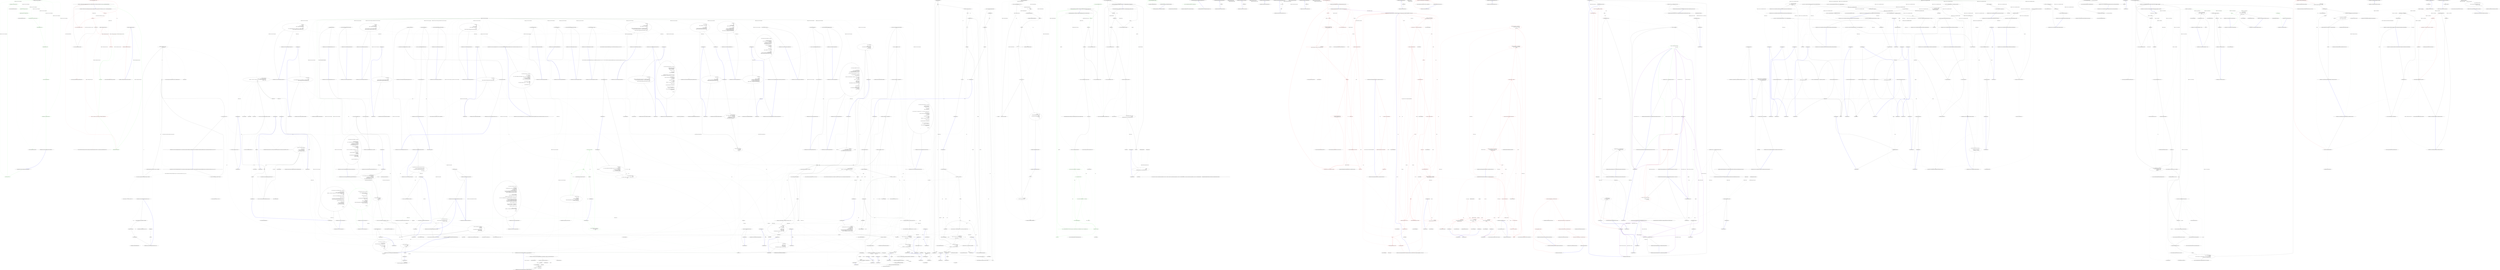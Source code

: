 digraph  {
m0_11 [label="Entry System.TimeSpan.FromSeconds(double)", span="0-0", cluster="System.TimeSpan.FromSeconds(double)", file="Client.feature.cs"];
m0_12 [label="Entry System.TimeSpan.FromMinutes(double)", span="0-0", cluster="System.TimeSpan.FromMinutes(double)", file="Client.feature.cs"];
m0_13 [label="Entry System.TimeSpan.FromHours(double)", span="0-0", cluster="System.TimeSpan.FromHours(double)", file="Client.feature.cs"];
m0_0 [label="Entry Hangfire.SqlServer.SqlServerStorageOptions.SqlServerStorageOptions()", span="26-26", cluster="Hangfire.SqlServer.SqlServerStorageOptions.SqlServerStorageOptions()", file="Client.feature.cs"];
m0_1 [label="TransactionIsolationLevel = null", span="28-28", cluster="Hangfire.SqlServer.SqlServerStorageOptions.SqlServerStorageOptions()", color=green, community=0, file="Client.feature.cs"];
m0_2 [label="QueuePollInterval = TimeSpan.FromSeconds(15)", span="29-29", cluster="Hangfire.SqlServer.SqlServerStorageOptions.SqlServerStorageOptions()", color=green, community=0, file="Client.feature.cs"];
m0_3 [label="InvisibilityTimeout = TimeSpan.FromMinutes(30)", span="30-30", cluster="Hangfire.SqlServer.SqlServerStorageOptions.SqlServerStorageOptions()", color=green, community=0, file="Client.feature.cs"];
m0_4 [label="JobExpirationCheckInterval = TimeSpan.FromHours(1)", span="31-31", cluster="Hangfire.SqlServer.SqlServerStorageOptions.SqlServerStorageOptions()", color=green, community=0, file="Client.feature.cs"];
m0_5 [label="CountersAggregateInterval = TimeSpan.FromMinutes(5)", span="32-32", cluster="Hangfire.SqlServer.SqlServerStorageOptions.SqlServerStorageOptions()", color=green, community=0, file="Client.feature.cs"];
m0_6 [label="PrepareSchemaIfNecessary = true", span="33-33", cluster="Hangfire.SqlServer.SqlServerStorageOptions.SqlServerStorageOptions()", color=green, community=0, file="Client.feature.cs"];
m0_7 [label="DashboardJobListLimit = 50000", span="34-34", cluster="Hangfire.SqlServer.SqlServerStorageOptions.SqlServerStorageOptions()", color=green, community=0, file="Client.feature.cs"];
m0_8 [label="_schema = Constants.DefaultSchema", span="35-35", cluster="Hangfire.SqlServer.SqlServerStorageOptions.SqlServerStorageOptions()", color=green, community=0, file="Client.feature.cs"];
m0_9 [label="TransactionTimeout = TimeSpan.FromMinutes(1)", span="36-36", cluster="Hangfire.SqlServer.SqlServerStorageOptions.SqlServerStorageOptions()", color=green, community=0, file="Client.feature.cs"];
m0_10 [label="Exit Hangfire.SqlServer.SqlServerStorageOptions.SqlServerStorageOptions()", span="26-26", cluster="Hangfire.SqlServer.SqlServerStorageOptions.SqlServerStorageOptions()", file="Client.feature.cs"];
m0_14 [label="Hangfire.SqlServer.SqlServerStorageOptions", span="", file="Client.feature.cs"];
m2_12 [label="Entry System.ArgumentNullException.ArgumentNullException(string)", span="0-0", cluster="System.ArgumentNullException.ArgumentNullException(string)", file="ClientJobDescriptor.cs"];
m2_17 [label="Entry System.Threading.WaitHandle.WaitOne(System.TimeSpan)", span="0-0", cluster="System.Threading.WaitHandle.WaitOne(System.TimeSpan)", file="ClientJobDescriptor.cs"];
m2_14 [label="Hangfire.Server.BackgroundProcessContext", span="", cluster="Hangfire.Server.BackgroundProcessContext.Wait(System.TimeSpan)", file="ClientJobDescriptor.cs"];
m2_15 [label="CancellationToken.WaitHandle.WaitOne(timeout)", span="59-59", cluster="Hangfire.Server.BackgroundProcessContext.Wait(System.TimeSpan)", color=red, community=0, file="ClientJobDescriptor.cs"];
m2_16 [label="Exit Hangfire.Server.BackgroundProcessContext.Wait(System.TimeSpan)", span="57-57", cluster="Hangfire.Server.BackgroundProcessContext.Wait(System.TimeSpan)", file="ClientJobDescriptor.cs"];
m2_0 [label="Entry Hangfire.Server.BackgroundProcessContext.BackgroundProcessContext(string, Hangfire.JobStorage, System.Collections.Generic.IDictionary<string, object>, System.Threading.CancellationToken)", span="25-25", cluster="Hangfire.Server.BackgroundProcessContext.BackgroundProcessContext(string, Hangfire.JobStorage, System.Collections.Generic.IDictionary<string, object>, System.Threading.CancellationToken)", file="ClientJobDescriptor.cs"];
m2_1 [label="serverId == null", span="31-31", cluster="Hangfire.Server.BackgroundProcessContext.BackgroundProcessContext(string, Hangfire.JobStorage, System.Collections.Generic.IDictionary<string, object>, System.Threading.CancellationToken)", color=red, community=0, file="ClientJobDescriptor.cs"];
m2_3 [label="storage == null", span="32-32", cluster="Hangfire.Server.BackgroundProcessContext.BackgroundProcessContext(string, Hangfire.JobStorage, System.Collections.Generic.IDictionary<string, object>, System.Threading.CancellationToken)", color=red, community=0, file="ClientJobDescriptor.cs"];
m2_5 [label="properties == null", span="33-33", cluster="Hangfire.Server.BackgroundProcessContext.BackgroundProcessContext(string, Hangfire.JobStorage, System.Collections.Generic.IDictionary<string, object>, System.Threading.CancellationToken)", file="ClientJobDescriptor.cs"];
m2_7 [label="ServerId = serverId", span="35-35", cluster="Hangfire.Server.BackgroundProcessContext.BackgroundProcessContext(string, Hangfire.JobStorage, System.Collections.Generic.IDictionary<string, object>, System.Threading.CancellationToken)", color=red, community=0, file="ClientJobDescriptor.cs"];
m2_8 [label="Storage = storage", span="36-36", cluster="Hangfire.Server.BackgroundProcessContext.BackgroundProcessContext(string, Hangfire.JobStorage, System.Collections.Generic.IDictionary<string, object>, System.Threading.CancellationToken)", file="ClientJobDescriptor.cs", color=green, community=0];
m2_9 [label="Properties = new Dictionary<string, object>(properties, StringComparer.OrdinalIgnoreCase)", span="37-37", cluster="Hangfire.Server.BackgroundProcessContext.BackgroundProcessContext(string, Hangfire.JobStorage, System.Collections.Generic.IDictionary<string, object>, System.Threading.CancellationToken)", color=red, community=0, file="ClientJobDescriptor.cs"];
m2_10 [label="CancellationToken = cancellationToken", span="38-38", cluster="Hangfire.Server.BackgroundProcessContext.BackgroundProcessContext(string, Hangfire.JobStorage, System.Collections.Generic.IDictionary<string, object>, System.Threading.CancellationToken)", color=green, community=0, file="ClientJobDescriptor.cs"];
m2_2 [label="throw new ArgumentNullException(''serverId'');", span="31-31", cluster="Hangfire.Server.BackgroundProcessContext.BackgroundProcessContext(string, Hangfire.JobStorage, System.Collections.Generic.IDictionary<string, object>, System.Threading.CancellationToken)", color=red, community=0, file="ClientJobDescriptor.cs"];
m2_4 [label="throw new ArgumentNullException(''storage'');", span="32-32", cluster="Hangfire.Server.BackgroundProcessContext.BackgroundProcessContext(string, Hangfire.JobStorage, System.Collections.Generic.IDictionary<string, object>, System.Threading.CancellationToken)", color=red, community=0, file="ClientJobDescriptor.cs"];
m2_6 [label="throw new ArgumentNullException(''properties'');", span="33-33", cluster="Hangfire.Server.BackgroundProcessContext.BackgroundProcessContext(string, Hangfire.JobStorage, System.Collections.Generic.IDictionary<string, object>, System.Threading.CancellationToken)", file="ClientJobDescriptor.cs"];
m2_11 [label="Exit Hangfire.Server.BackgroundProcessContext.BackgroundProcessContext(string, Hangfire.JobStorage, System.Collections.Generic.IDictionary<string, object>, System.Threading.CancellationToken)", span="25-25", cluster="Hangfire.Server.BackgroundProcessContext.BackgroundProcessContext(string, Hangfire.JobStorage, System.Collections.Generic.IDictionary<string, object>, System.Threading.CancellationToken)", file="ClientJobDescriptor.cs"];
m2_13 [label="Entry System.Collections.Generic.Dictionary<TKey, TValue>.Dictionary(System.Collections.Generic.IDictionary<TKey, TValue>, System.Collections.Generic.IEqualityComparer<TKey>)", span="0-0", cluster="System.Collections.Generic.Dictionary<TKey, TValue>.Dictionary(System.Collections.Generic.IDictionary<TKey, TValue>, System.Collections.Generic.IEqualityComparer<TKey>)", file="ClientJobDescriptor.cs"];
m2_18 [label="Hangfire.Server.BackgroundProcessContext", span="", file="ClientJobDescriptor.cs"];
m4_63 [label="Entry System.Collections.Generic.List<T>.List()", span="0-0", cluster="System.Collections.Generic.List<T>.List()", file="DequeuedJobsWatcher.cs"];
m4_362 [label="Entry System.Func<T1, T2, T3, TResult>.Invoke(T1, T2, T3)", span="0-0", cluster="System.Func<T1, T2, T3, TResult>.Invoke(T1, T2, T3)", file="DequeuedJobsWatcher.cs"];
m4_81 [label="Entry long.Parse(string)", span="0-0", cluster="long.Parse(string)", file="DequeuedJobsWatcher.cs"];
m4_0 [label="Entry HangFire.States.ProcessingState.ProcessingState(string)", span="27-27", cluster="HangFire.States.ProcessingState.ProcessingState(string)", file="DequeuedJobsWatcher.cs"];
m4_1 [label="ServerName = serverName", span="29-29", cluster="HangFire.States.ProcessingState.ProcessingState(string)", file="DequeuedJobsWatcher.cs"];
m4_2 [label="Exit HangFire.States.ProcessingState.ProcessingState(string)", span="27-27", cluster="HangFire.States.ProcessingState.ProcessingState(string)", file="DequeuedJobsWatcher.cs"];
m4_3 [label="Entry HangFire.States.ProcessingState.GetProperties(HangFire.Common.JobMethod)", span="35-35", cluster="HangFire.States.ProcessingState.GetProperties(HangFire.Common.JobMethod)", file="DequeuedJobsWatcher.cs"];
m4_137 [label="Entry HangFire.SqlServer.SqlServerMonitoringApi.FetchedJobs(System.Collections.Generic.IEnumerable<int>)", span="544-544", cluster="HangFire.SqlServer.SqlServerMonitoringApi.FetchedJobs(System.Collections.Generic.IEnumerable<int>)", file="DequeuedJobsWatcher.cs"];
m4_366 [label="return UseConnection<JobList<FetchedJobDto>>(connection =>\r\n            {\r\n\r\n                const string fetchedJobsSql = @''\r\nselect j.*, jq.FetchedAt, s.Reason as StateReason, s.Data as StateData \r\nfrom HangFire.Job j\r\nleft join HangFire.State s on s.Id = j.StateId\r\nleft join HangFire.JobQueue jq on jq.JobId = j.Id\r\nwhere j.Id in @jobIds and jq.FetchedAt is not null'';\r\n\r\n                var jobs = connection.Query<SqlJob>(\r\n                    fetchedJobsSql,\r\n                    new { jobIds = jobIds })\r\n                    .ToList();\r\n\r\n                var result = new List<KeyValuePair<string, FetchedJobDto>>(jobs.Count);\r\n\r\n                foreach (var job in jobs)\r\n                {\r\n                    result.Add(new KeyValuePair<string, FetchedJobDto>(\r\n                        job.Id.ToString(),\r\n                        new FetchedJobDto\r\n                        {\r\n                            Job = DeserializeJob(job.InvocationData, job.Arguments),\r\n                            State = job.StateName,\r\n                            FetchedAt = job.FetchedAt\r\n                        }));\r\n                }\r\n\r\n                return new JobList<FetchedJobDto>(result);\r\n            });", span="546-576", cluster="HangFire.SqlServer.SqlServerMonitoringApi.FetchedJobs(System.Collections.Generic.IEnumerable<int>)", file="DequeuedJobsWatcher.cs"];
m4_367 [label="Exit HangFire.SqlServer.SqlServerMonitoringApi.FetchedJobs(System.Collections.Generic.IEnumerable<int>)", span="544-544", cluster="HangFire.SqlServer.SqlServerMonitoringApi.FetchedJobs(System.Collections.Generic.IEnumerable<int>)", file="DequeuedJobsWatcher.cs"];
m4_363 [label="Entry System.Collections.Generic.KeyValuePair<TKey, TValue>.KeyValuePair(TKey, TValue)", span="0-0", cluster="System.Collections.Generic.KeyValuePair<TKey, TValue>.KeyValuePair(TKey, TValue)", file="DequeuedJobsWatcher.cs"];
m4_35 [label="Entry HangFire.Common.JobHelper.FromStringTimestamp(string)", span="55-55", cluster="HangFire.Common.JobHelper.FromStringTimestamp(string)", file="DequeuedJobsWatcher.cs"];
m4_180 [label="Entry HangFire.SqlServer.SqlServerMonitoringApi.GetStatistics()", span="288-288", cluster="HangFire.SqlServer.SqlServerMonitoringApi.GetStatistics()", file="DequeuedJobsWatcher.cs"];
m4_181 [label="return UseConnection<StatisticsDto>(connection =>\r\n            {\r\n                const string sql = @''\r\nselect StateName as [State], count(id) as [Count] From HangFire.Job \r\ngroup by StateName\r\nhaving StateName is not null;\r\nselect count(Id) from HangFire.Server;\r\nselect sum([Value]) from HangFire.Counter where [Key] = N'stats:succeeded';\r\nselect sum([Value]) from HangFire.Counter where [Key] = N'stats:deleted';\r\nselect count(*) from HangFire.[Set] where [Key] = N'recurring-jobs';\r\n'';\r\n\r\n                var stats = new StatisticsDto();\r\n                using (var multi = connection.QueryMultiple(sql))\r\n                {\r\n                    var countByStates = multi.Read().ToDictionary(x => x.State, x => x.Count);\r\n\r\n                    Func<string, int> getCountIfExists = name => countByStates.ContainsKey(name) ? countByStates[name] : 0;\r\n\r\n                    stats.Enqueued = getCountIfExists(EnqueuedState.StateName);\r\n                    stats.Failed = getCountIfExists(FailedState.StateName);\r\n                    stats.Processing = getCountIfExists(ProcessingState.StateName);\r\n                    stats.Scheduled = getCountIfExists(ScheduledState.StateName);\r\n\r\n                    stats.Servers = multi.Read<int>().Single();\r\n\r\n                    stats.Succeeded = multi.Read<int?>().SingleOrDefault() ?? 0;\r\n                    stats.Deleted = multi.Read<int?>().SingleOrDefault() ?? 0;\r\n\r\n                    stats.Recurring = multi.Read<int>().Single();\r\n                }\r\n\r\n                stats.Queues = _queueProviders\r\n                    .SelectMany(x => x.GetJobQueueMonitoringApi(connection).GetQueues())\r\n                    .Count();\r\n\r\n                return stats;\r\n            });", span="290-327", cluster="HangFire.SqlServer.SqlServerMonitoringApi.GetStatistics()", file="DequeuedJobsWatcher.cs"];
m4_182 [label="Exit HangFire.SqlServer.SqlServerMonitoringApi.GetStatistics()", span="288-288", cluster="HangFire.SqlServer.SqlServerMonitoringApi.GetStatistics()", file="DequeuedJobsWatcher.cs"];
m4_33 [label="Entry HangFire.Storage.Monitoring.ProcessingJobDto.ProcessingJobDto()", span="23-23", cluster="HangFire.Storage.Monitoring.ProcessingJobDto.ProcessingJobDto()", file="DequeuedJobsWatcher.cs"];
m4_47 [label="Entry HangFire.SqlServer.SqlServerMonitoringApi.FailedByDatesCount()", span="105-105", cluster="HangFire.SqlServer.SqlServerMonitoringApi.FailedByDatesCount()", file="DequeuedJobsWatcher.cs"];
m4_48 [label="return GetTimelineStats(''failed'');", span="107-107", cluster="HangFire.SqlServer.SqlServerMonitoringApi.FailedByDatesCount()", file="DequeuedJobsWatcher.cs"];
m4_49 [label="Exit HangFire.SqlServer.SqlServerMonitoringApi.FailedByDatesCount()", span="105-105", cluster="HangFire.SqlServer.SqlServerMonitoringApi.FailedByDatesCount()", file="DequeuedJobsWatcher.cs"];
m4_73 [label="Entry HangFire.Common.JobHelper.FromNullableStringTimestamp(string)", span="60-60", cluster="HangFire.Common.JobHelper.FromNullableStringTimestamp(string)", file="DequeuedJobsWatcher.cs"];
m4_316 [label="Entry Unk.Open", span="", cluster="Unk.Open", file="DequeuedJobsWatcher.cs"];
m4_148 [label="Entry HangFire.SqlServer.SqlServerMonitoringApi.UseConnection<T>(System.Func<SqlConnection, T>)", span="424-424", cluster="HangFire.SqlServer.SqlServerMonitoringApi.UseConnection<T>(System.Func<SqlConnection, T>)", file="DequeuedJobsWatcher.cs"];
m4_307 [label="var connection = new SqlConnection(_connectionString)", span="427-427", cluster="HangFire.SqlServer.SqlServerMonitoringApi.UseConnection<T>(System.Func<SqlConnection, T>)", file="DequeuedJobsWatcher.cs"];
m4_306 [label="var transaction = new TransactionScope(TransactionScopeOption.Required, new TransactionOptions { IsolationLevel = IsolationLevel.ReadUncommitted })", span="426-426", cluster="HangFire.SqlServer.SqlServerMonitoringApi.UseConnection<T>(System.Func<SqlConnection, T>)", file="DequeuedJobsWatcher.cs"];
m4_308 [label="connection.Open()", span="429-429", cluster="HangFire.SqlServer.SqlServerMonitoringApi.UseConnection<T>(System.Func<SqlConnection, T>)", file="DequeuedJobsWatcher.cs"];
m4_309 [label="var result = action(connection)", span="431-431", cluster="HangFire.SqlServer.SqlServerMonitoringApi.UseConnection<T>(System.Func<SqlConnection, T>)", file="DequeuedJobsWatcher.cs"];
m4_310 [label="transaction.Complete()", span="433-433", cluster="HangFire.SqlServer.SqlServerMonitoringApi.UseConnection<T>(System.Func<SqlConnection, T>)", file="DequeuedJobsWatcher.cs"];
m4_311 [label="return result;", span="435-435", cluster="HangFire.SqlServer.SqlServerMonitoringApi.UseConnection<T>(System.Func<SqlConnection, T>)", file="DequeuedJobsWatcher.cs"];
m4_312 [label="Exit HangFire.SqlServer.SqlServerMonitoringApi.UseConnection<T>(System.Func<SqlConnection, T>)", span="424-424", cluster="HangFire.SqlServer.SqlServerMonitoringApi.UseConnection<T>(System.Func<SqlConnection, T>)", file="DequeuedJobsWatcher.cs"];
m4_315 [label="Entry SqlConnection.cstr", span="", cluster="SqlConnection.cstr", file="DequeuedJobsWatcher.cs"];
m4_219 [label="Entry HangFire.SqlServer.IPersistentJobQueueMonitoringApi.GetQueues()", span="22-22", cluster="HangFire.SqlServer.IPersistentJobQueueMonitoringApi.GetQueues()", file="DequeuedJobsWatcher.cs"];
m4_141 [label="Entry HangFire.SqlServer.SqlServerMonitoringApi.GetHourlyTimelineStats(string)", span="330-330", cluster="HangFire.SqlServer.SqlServerMonitoringApi.GetHourlyTimelineStats(string)", file="DequeuedJobsWatcher.cs"];
m4_220 [label="return UseConnection<Dictionary<DateTime, long>>(connection =>\r\n            {\r\n                var endDate = DateTime.UtcNow;\r\n                var dates = new List<DateTime>();\r\n                for (var i = 0; i < 24; i++)\r\n                {\r\n                    dates.Add(endDate);\r\n                    endDate = endDate.AddHours(-1);\r\n                }\r\n\r\n                var keys = dates.Select(x => String.Format(''stats:{0}:{1}'', type, x.ToString(''yyyy-MM-dd-HH''))).ToList();\r\n\r\n                const string sqlQuery = @''\r\nselect [Key], count([Value]) as Count from [HangFire].[Counter]\r\ngroup by [Key]\r\nhaving [Key] in @keys'';\r\n\r\n                var valuesMap = connection.Query(\r\n                    sqlQuery,\r\n                    new { keys = keys })\r\n                    .ToDictionary(x => (string)x.Key, x => (long)x.Count);\r\n\r\n                foreach (var key in keys)\r\n                {\r\n                    if (!valuesMap.ContainsKey(key)) valuesMap.Add(key, 0);\r\n                }\r\n\r\n                var result = new Dictionary<DateTime, long>();\r\n                for (var i = 0; i < dates.Count; i++)\r\n                {\r\n                    var value = valuesMap[valuesMap.Keys.ElementAt(i)];\r\n                    result.Add(dates[i], value);\r\n                }\r\n\r\n                return result;\r\n            });", span="332-367", cluster="HangFire.SqlServer.SqlServerMonitoringApi.GetHourlyTimelineStats(string)", file="DequeuedJobsWatcher.cs"];
m4_221 [label="Exit HangFire.SqlServer.SqlServerMonitoringApi.GetHourlyTimelineStats(string)", span="330-330", cluster="HangFire.SqlServer.SqlServerMonitoringApi.GetHourlyTimelineStats(string)", file="DequeuedJobsWatcher.cs"];
m4_378 [label="Entry Unk.ToString", span="", cluster="Unk.ToString", file="DequeuedJobsWatcher.cs"];
m4_145 [label="Entry HangFire.SqlServer.SqlServerMonitoringApi.JobDetails(string)", span="239-239", cluster="HangFire.SqlServer.SqlServerMonitoringApi.JobDetails(string)", file="DequeuedJobsWatcher.cs"];
m4_146 [label="return UseConnection<JobDetailsDto>(connection =>\r\n            {\r\n\r\n                const string sql = @''\r\nselect * from HangFire.Job where Id = @id\r\nselect * from HangFire.JobParameter where JobId = @id\r\nselect * from HangFire.State where JobId = @id order by Id desc'';\r\n\r\n                using (var multi = connection.QueryMultiple(sql, new { id = jobId }))\r\n                {\r\n                    var job = multi.Read<SqlJob>().SingleOrDefault();\r\n                    if (job == null) return null;\r\n\r\n                    var parameters = multi.Read<JobParameter>().ToDictionary(x => x.Name, x => x.Value);\r\n                    var history =\r\n                        multi.Read<SqlState>()\r\n                            .ToList()\r\n                            .Select(x => new StateHistoryDto\r\n                            {\r\n                                StateName = x.Name,\r\n                                CreatedAt = x.CreatedAt,\r\n                                Reason = x.Reason,\r\n                                Data = JobHelper.FromJson<Dictionary<string, string>>(x.Data)\r\n                            })\r\n                            .ToList();\r\n\r\n                    return new JobDetailsDto\r\n                    {\r\n                        CreatedAt = job.CreatedAt,\r\n                        Job = DeserializeJob(job.InvocationData, job.Arguments),\r\n                        History = history,\r\n                        Properties = parameters\r\n                    };\r\n                }\r\n            });", span="241-275", cluster="HangFire.SqlServer.SqlServerMonitoringApi.JobDetails(string)", file="DequeuedJobsWatcher.cs"];
m4_147 [label="Exit HangFire.SqlServer.SqlServerMonitoringApi.JobDetails(string)", span="239-239", cluster="HangFire.SqlServer.SqlServerMonitoringApi.JobDetails(string)", file="DequeuedJobsWatcher.cs"];
m4_204 [label="Entry System.Collections.Generic.IEnumerable<TSource>.SelectMany<TSource, TResult>(System.Func<TSource, System.Collections.Generic.IEnumerable<TResult>>)", span="0-0", cluster="System.Collections.Generic.IEnumerable<TSource>.SelectMany<TSource, TResult>(System.Func<TSource, System.Collections.Generic.IEnumerable<TResult>>)", file="DequeuedJobsWatcher.cs"];
m4_325 [label="Entry Unk.DeserializeJobs", span="", cluster="Unk.DeserializeJobs", file="DequeuedJobsWatcher.cs"];
m4_23 [label="Entry HangFire.SqlServer.SqlServerMonitoringApi.ProcessingCount()", span="69-69", cluster="HangFire.SqlServer.SqlServerMonitoringApi.ProcessingCount()", file="DequeuedJobsWatcher.cs"];
m4_24 [label="return GetNumberOfJobsByStateName(ProcessingState.StateName);", span="71-71", cluster="HangFire.SqlServer.SqlServerMonitoringApi.ProcessingCount()", file="DequeuedJobsWatcher.cs"];
m4_25 [label="Exit HangFire.SqlServer.SqlServerMonitoringApi.ProcessingCount()", span="69-69", cluster="HangFire.SqlServer.SqlServerMonitoringApi.ProcessingCount()", file="DequeuedJobsWatcher.cs"];
m4_138 [label="Entry HangFire.SqlServer.SqlServerMonitoringApi.HourlySucceededJobs()", span="229-229", cluster="HangFire.SqlServer.SqlServerMonitoringApi.HourlySucceededJobs()", file="DequeuedJobsWatcher.cs"];
m4_139 [label="return GetHourlyTimelineStats(''succeeded'');", span="231-231", cluster="HangFire.SqlServer.SqlServerMonitoringApi.HourlySucceededJobs()", file="DequeuedJobsWatcher.cs"];
m4_140 [label="Exit HangFire.SqlServer.SqlServerMonitoringApi.HourlySucceededJobs()", span="229-229", cluster="HangFire.SqlServer.SqlServerMonitoringApi.HourlySucceededJobs()", file="DequeuedJobsWatcher.cs"];
m4_136 [label="Entry HangFire.SqlServer.IPersistentJobQueueMonitoringApi.GetFetchedJobIds(string, int, int)", span="24-24", cluster="HangFire.SqlServer.IPersistentJobQueueMonitoringApi.GetFetchedJobIds(string, int, int)", file="DequeuedJobsWatcher.cs"];
m4_201 [label="Entry Unk.Read", span="", cluster="Unk.Read", file="DequeuedJobsWatcher.cs"];
m4_345 [label="Entry HangFire.Storage.InvocationData.Deserialize()", span="38-38", cluster="HangFire.Storage.InvocationData.Deserialize()", file="DequeuedJobsWatcher.cs"];
m4_74 [label="Entry HangFire.SqlServer.SqlServerMonitoringApi.SucceededJobs(int, int)", span="154-154", cluster="HangFire.SqlServer.SqlServerMonitoringApi.SucceededJobs(int, int)", file="DequeuedJobsWatcher.cs"];
m4_75 [label="return GetJobs(\r\n                from,\r\n                count,\r\n                SucceededState.StateName,\r\n                (sqlJob, job, stateData) => new SucceededJobDto\r\n                {\r\n                    Job = job,\r\n                    TotalDuration = stateData.ContainsKey(''PerformanceDuration'') && stateData.ContainsKey(''Latency'')\r\n                        ? (long?)long.Parse(stateData[''PerformanceDuration'']) + (long?)long.Parse(stateData[''Latency''])\r\n                        : null,\r\n                    SucceededAt = JobHelper.FromNullableStringTimestamp(stateData[''SucceededAt''])\r\n                });", span="156-167", cluster="HangFire.SqlServer.SqlServerMonitoringApi.SucceededJobs(int, int)", file="DequeuedJobsWatcher.cs"];
m4_76 [label="Exit HangFire.SqlServer.SqlServerMonitoringApi.SucceededJobs(int, int)", span="154-154", cluster="HangFire.SqlServer.SqlServerMonitoringApi.SucceededJobs(int, int)", file="DequeuedJobsWatcher.cs"];
m4_66 [label="Entry HangFire.SqlServer.SqlServerMonitoringApi.FailedJobs(int, int)", span="137-137", cluster="HangFire.SqlServer.SqlServerMonitoringApi.FailedJobs(int, int)", file="DequeuedJobsWatcher.cs"];
m4_67 [label="return GetJobs(\r\n                from,\r\n                count,\r\n                FailedState.StateName,\r\n                (sqlJob, job, stateData) => new FailedJobDto\r\n                {\r\n                    Job = job,\r\n                    Reason = sqlJob.StateReason,\r\n                    ExceptionDetails = stateData[''ExceptionDetails''],\r\n                    ExceptionMessage = stateData[''ExceptionMessage''],\r\n                    ExceptionType = stateData[''ExceptionType''],\r\n                    FailedAt = JobHelper.FromNullableStringTimestamp(stateData[''FailedAt''])\r\n                });", span="139-151", cluster="HangFire.SqlServer.SqlServerMonitoringApi.FailedJobs(int, int)", file="DequeuedJobsWatcher.cs"];
m4_68 [label="Exit HangFire.SqlServer.SqlServerMonitoringApi.FailedJobs(int, int)", span="137-137", cluster="HangFire.SqlServer.SqlServerMonitoringApi.FailedJobs(int, int)", file="DequeuedJobsWatcher.cs"];
m4_215 [label="Entry Unk.ContainsKey", span="", cluster="Unk.ContainsKey", file="DequeuedJobsWatcher.cs"];
m4_42 [label="Entry HangFire.Storage.Monitoring.ScheduledJobDto.ScheduledJobDto()", span="23-23", cluster="HangFire.Storage.Monitoring.ScheduledJobDto.ScheduledJobDto()", file="DequeuedJobsWatcher.cs"];
m4_109 [label="Entry Unk.EnqueuedJobs", span="", cluster="Unk.EnqueuedJobs", file="DequeuedJobsWatcher.cs"];
m4_43 [label="Entry HangFire.SqlServer.SqlServerMonitoringApi.SucceededByDatesCount()", span="100-100", cluster="HangFire.SqlServer.SqlServerMonitoringApi.SucceededByDatesCount()", file="DequeuedJobsWatcher.cs"];
m4_44 [label="return GetTimelineStats(''succeeded'');", span="102-102", cluster="HangFire.SqlServer.SqlServerMonitoringApi.SucceededByDatesCount()", file="DequeuedJobsWatcher.cs"];
m4_45 [label="Exit HangFire.SqlServer.SqlServerMonitoringApi.SucceededByDatesCount()", span="100-100", cluster="HangFire.SqlServer.SqlServerMonitoringApi.SucceededByDatesCount()", file="DequeuedJobsWatcher.cs"];
m4_344 [label="Entry HangFire.Common.JobHelper.FromJson<T>(string)", span="30-30", cluster="HangFire.Common.JobHelper.FromJson<T>(string)", file="DequeuedJobsWatcher.cs"];
m4_15 [label="Entry HangFire.SqlServer.SqlServerMonitoringApi.FetchedCount(string)", span="56-56", cluster="HangFire.SqlServer.SqlServerMonitoringApi.FetchedCount(string)", file="DequeuedJobsWatcher.cs"];
m4_16 [label="var queueApi = GetQueueApi(queue)", span="58-58", cluster="HangFire.SqlServer.SqlServerMonitoringApi.FetchedCount(string)", file="DequeuedJobsWatcher.cs"];
m4_17 [label="var counters = queueApi.GetEnqueuedAndFetchedCount(queue)", span="59-59", cluster="HangFire.SqlServer.SqlServerMonitoringApi.FetchedCount(string)", file="DequeuedJobsWatcher.cs"];
m4_18 [label="return counters.FetchedCount ?? 0;", span="61-61", cluster="HangFire.SqlServer.SqlServerMonitoringApi.FetchedCount(string)", file="DequeuedJobsWatcher.cs"];
m4_19 [label="Exit HangFire.SqlServer.SqlServerMonitoringApi.FetchedCount(string)", span="56-56", cluster="HangFire.SqlServer.SqlServerMonitoringApi.FetchedCount(string)", file="DequeuedJobsWatcher.cs"];
m4_34 [label="Entry System.Collections.Generic.Dictionary<TKey, TValue>.ContainsKey(TKey)", span="0-0", cluster="System.Collections.Generic.Dictionary<TKey, TValue>.ContainsKey(TKey)", file="DequeuedJobsWatcher.cs"];
m4_200 [label="Entry HangFire.Storage.Monitoring.StatisticsDto.StatisticsDto()", span="18-18", cluster="HangFire.Storage.Monitoring.StatisticsDto.StatisticsDto()", file="DequeuedJobsWatcher.cs"];
m4_202 [label="Entry System.Func<T, TResult>.Invoke(T)", span="0-0", cluster="System.Func<T, TResult>.Invoke(T)", file="DequeuedJobsWatcher.cs"];
m4_364 [label="Entry int.ToString()", span="0-0", cluster="int.ToString()", file="DequeuedJobsWatcher.cs"];
m4_20 [label="Entry HangFire.SqlServer.SqlServerMonitoringApi.FailedCount()", span="64-64", cluster="HangFire.SqlServer.SqlServerMonitoringApi.FailedCount()", file="DequeuedJobsWatcher.cs"];
m4_21 [label="return GetNumberOfJobsByStateName(FailedState.StateName);", span="66-66", cluster="HangFire.SqlServer.SqlServerMonitoringApi.FailedCount()", file="DequeuedJobsWatcher.cs"];
m4_22 [label="Exit HangFire.SqlServer.SqlServerMonitoringApi.FailedCount()", span="64-64", cluster="HangFire.SqlServer.SqlServerMonitoringApi.FailedCount()", file="DequeuedJobsWatcher.cs"];
m4_64 [label="Entry HangFire.Storage.Monitoring.ServerDto.ServerDto()", span="21-21", cluster="HangFire.Storage.Monitoring.ServerDto.ServerDto()", file="DequeuedJobsWatcher.cs"];
m4_353 [label="Entry HangFire.SqlServer.SqlServerMonitoringApi.DeserializeJobs<TDto>(System.Collections.Generic.ICollection<HangFire.SqlServer.Entities.SqlJob>, System.Func<HangFire.SqlServer.Entities.SqlJob, HangFire.Common.Job, System.Collections.Generic.Dictionary<string, string>, TDto>)", span="526-526", cluster="HangFire.SqlServer.SqlServerMonitoringApi.DeserializeJobs<TDto>(System.Collections.Generic.ICollection<HangFire.SqlServer.Entities.SqlJob>, System.Func<HangFire.SqlServer.Entities.SqlJob, HangFire.Common.Job, System.Collections.Generic.Dictionary<string, string>, TDto>)", file="DequeuedJobsWatcher.cs"];
m4_358 [label="result.Add(new KeyValuePair<string, TDto>(\r\n                    job.Id.ToString(), dto))", span="537-538", cluster="HangFire.SqlServer.SqlServerMonitoringApi.DeserializeJobs<TDto>(System.Collections.Generic.ICollection<HangFire.SqlServer.Entities.SqlJob>, System.Func<HangFire.SqlServer.Entities.SqlJob, HangFire.Common.Job, System.Collections.Generic.Dictionary<string, string>, TDto>)", file="DequeuedJobsWatcher.cs"];
m4_354 [label="var result = new List<KeyValuePair<string, TDto>>(jobs.Count)", span="530-530", cluster="HangFire.SqlServer.SqlServerMonitoringApi.DeserializeJobs<TDto>(System.Collections.Generic.ICollection<HangFire.SqlServer.Entities.SqlJob>, System.Func<HangFire.SqlServer.Entities.SqlJob, HangFire.Common.Job, System.Collections.Generic.Dictionary<string, string>, TDto>)", file="DequeuedJobsWatcher.cs"];
m4_355 [label=jobs, span="532-532", cluster="HangFire.SqlServer.SqlServerMonitoringApi.DeserializeJobs<TDto>(System.Collections.Generic.ICollection<HangFire.SqlServer.Entities.SqlJob>, System.Func<HangFire.SqlServer.Entities.SqlJob, HangFire.Common.Job, System.Collections.Generic.Dictionary<string, string>, TDto>)", file="DequeuedJobsWatcher.cs"];
m4_357 [label="var dto = selector(job, DeserializeJob(job.InvocationData, job.Arguments), stateData)", span="535-535", cluster="HangFire.SqlServer.SqlServerMonitoringApi.DeserializeJobs<TDto>(System.Collections.Generic.ICollection<HangFire.SqlServer.Entities.SqlJob>, System.Func<HangFire.SqlServer.Entities.SqlJob, HangFire.Common.Job, System.Collections.Generic.Dictionary<string, string>, TDto>)", file="DequeuedJobsWatcher.cs"];
m4_359 [label="return new JobList<TDto>(result);", span="541-541", cluster="HangFire.SqlServer.SqlServerMonitoringApi.DeserializeJobs<TDto>(System.Collections.Generic.ICollection<HangFire.SqlServer.Entities.SqlJob>, System.Func<HangFire.SqlServer.Entities.SqlJob, HangFire.Common.Job, System.Collections.Generic.Dictionary<string, string>, TDto>)", file="DequeuedJobsWatcher.cs"];
m4_356 [label="var stateData = JobHelper.FromJson<Dictionary<string, string>>(job.StateData)", span="534-534", cluster="HangFire.SqlServer.SqlServerMonitoringApi.DeserializeJobs<TDto>(System.Collections.Generic.ICollection<HangFire.SqlServer.Entities.SqlJob>, System.Func<HangFire.SqlServer.Entities.SqlJob, HangFire.Common.Job, System.Collections.Generic.Dictionary<string, string>, TDto>)", file="DequeuedJobsWatcher.cs"];
m4_360 [label="Exit HangFire.SqlServer.SqlServerMonitoringApi.DeserializeJobs<TDto>(System.Collections.Generic.ICollection<HangFire.SqlServer.Entities.SqlJob>, System.Func<HangFire.SqlServer.Entities.SqlJob, HangFire.Common.Job, System.Collections.Generic.Dictionary<string, string>, TDto>)", span="526-526", cluster="HangFire.SqlServer.SqlServerMonitoringApi.DeserializeJobs<TDto>(System.Collections.Generic.ICollection<HangFire.SqlServer.Entities.SqlJob>, System.Func<HangFire.SqlServer.Entities.SqlJob, HangFire.Common.Job, System.Collections.Generic.Dictionary<string, string>, TDto>)", file="DequeuedJobsWatcher.cs"];
m4_313 [label="Entry TransactionScope.cstr", span="", cluster="TransactionScope.cstr", file="DequeuedJobsWatcher.cs"];
m4_104 [label="Entry Unk.ToArray", span="", cluster="Unk.ToArray", file="DequeuedJobsWatcher.cs"];
m4_284 [label="Entry System.DateTime.AddDays(double)", span="0-0", cluster="System.DateTime.AddDays(double)", file="DequeuedJobsWatcher.cs"];
m4_162 [label="Entry HangFire.Storage.Monitoring.JobDetailsDto.JobDetailsDto()", span="22-22", cluster="HangFire.Storage.Monitoring.JobDetailsDto.JobDetailsDto()", file="DequeuedJobsWatcher.cs"];
m4_305 [label="Entry HangFire.SqlServer.PersistentJobQueueProviderCollection.GetProvider(string)", span="53-53", cluster="HangFire.SqlServer.PersistentJobQueueProviderCollection.GetProvider(string)", file="DequeuedJobsWatcher.cs"];
m4_13 [label="Entry HangFire.SqlServer.SqlServerMonitoringApi.GetQueueApi(string)", span="413-413", cluster="HangFire.SqlServer.SqlServerMonitoringApi.GetQueueApi(string)", file="DequeuedJobsWatcher.cs"];
m4_298 [label="return UseConnection<IPersistentJobQueueMonitoringApi>(connection =>\r\n            {\r\n                var provider = _queueProviders.GetProvider(queueName);\r\n                var monitoringApi = provider.GetJobQueueMonitoringApi(connection);\r\n\r\n                return monitoringApi;\r\n            });", span="415-421", cluster="HangFire.SqlServer.SqlServerMonitoringApi.GetQueueApi(string)", file="DequeuedJobsWatcher.cs"];
m4_299 [label="Exit HangFire.SqlServer.SqlServerMonitoringApi.GetQueueApi(string)", span="413-413", cluster="HangFire.SqlServer.SqlServerMonitoringApi.GetQueueApi(string)", file="DequeuedJobsWatcher.cs"];
m4_88 [label="Entry HangFire.Storage.Monitoring.DeletedJobDto.DeletedJobDto()", span="7-7", cluster="HangFire.Storage.Monitoring.DeletedJobDto.DeletedJobDto()", file="DequeuedJobsWatcher.cs"];
m4_212 [label="Entry lambda expression", span="307-307", cluster="lambda expression", file="DequeuedJobsWatcher.cs"];
m4_54 [label="Entry lambda expression", span="112-134", cluster="lambda expression", file="DequeuedJobsWatcher.cs"];
m4_55 [label="var servers = connection.Query<Entities.Server>(\r\n                    @''select * from HangFire.Server'')\r\n                    .ToList()", span="114-116", cluster="lambda expression", color=green, community=0, file="DequeuedJobsWatcher.cs"];
m4_56 [label="var result = new List<ServerDto>()", span="118-118", cluster="lambda expression", color=green, community=0, file="DequeuedJobsWatcher.cs"];
m4_57 [label=servers, span="120-120", cluster="lambda expression", color=green, community=0, file="DequeuedJobsWatcher.cs"];
m4_59 [label="result.Add(new ServerDto\r\n                    {\r\n                        Name = server.Id,\r\n                        Heartbeat = server.LastHeartbeat,\r\n                        Queues = data.Queues,\r\n                        StartedAt = data.StartedAt.HasValue ? data.StartedAt.Value : DateTime.MinValue,\r\n                        WorkersCount = data.WorkerCount\r\n                    })", span="123-130", cluster="lambda expression", file="DequeuedJobsWatcher.cs"];
m4_60 [label="return result;", span="133-133", cluster="lambda expression", file="DequeuedJobsWatcher.cs"];
m4_58 [label="var data = JobHelper.FromJson<ServerData>(server.Data)", span="122-122", cluster="lambda expression", file="DequeuedJobsWatcher.cs"];
m4_93 [label="var tuples = _queueProviders\r\n                    .Select(x => x.GetJobQueueMonitoringApi(connection))\r\n                    .SelectMany(x => x.GetQueues(), (monitoring, queue) => new { Monitoring = monitoring, Queue = queue })\r\n                    .OrderBy(x => x.Queue)\r\n                    .ToArray()", span="187-191", cluster="lambda expression", file="DequeuedJobsWatcher.cs"];
m4_98 [label="result.Add(new QueueWithTopEnqueuedJobsDto\r\n                    {\r\n                        Name = tuple.Queue,\r\n                        Length = counters.EnqueuedCount ?? 0,\r\n                        Fetched = counters.FetchedCount,\r\n                        FirstJobs = EnqueuedJobs(enqueuedJobIds)\r\n                    })", span="200-206", cluster="lambda expression", file="DequeuedJobsWatcher.cs"];
m4_157 [label="return new JobDetailsDto\r\n                    {\r\n                        CreatedAt = job.CreatedAt,\r\n                        Job = DeserializeJob(job.InvocationData, job.Arguments),\r\n                        History = history,\r\n                        Properties = parameters\r\n                    };", span="267-273", cluster="lambda expression", file="DequeuedJobsWatcher.cs"];
m4_197 [label="stats.Queues = _queueProviders\r\n                    .SelectMany(x => x.GetJobQueueMonitoringApi(connection).GetQueues())\r\n                    .Count()", span="322-324", cluster="lambda expression", file="DequeuedJobsWatcher.cs"];
m4_301 [label="var provider = _queueProviders.GetProvider(queueName)", span="417-417", cluster="lambda expression", file="DequeuedJobsWatcher.cs"];
m4_323 [label="return DeserializeJobs(\r\n                    jobs,\r\n                    (sqlJob, job, stateData) => new EnqueuedJobDto\r\n                    {\r\n                        Job = job,\r\n                        State = sqlJob.StateName,\r\n                        EnqueuedAt = sqlJob.StateName == EnqueuedState.StateName\r\n                            ? JobHelper.FromNullableStringTimestamp(stateData[''EnqueuedAt''])\r\n                            : null\r\n                    });", span="456-465", cluster="lambda expression", file="DequeuedJobsWatcher.cs"];
m4_351 [label="return DeserializeJobs(jobs, selector);", span="522-522", cluster="lambda expression", file="DequeuedJobsWatcher.cs"];
m4_373 [label="result.Add(new KeyValuePair<string, FetchedJobDto>(\r\n                        job.Id.ToString(),\r\n                        new FetchedJobDto\r\n                        {\r\n                            Job = DeserializeJob(job.InvocationData, job.Arguments),\r\n                            State = job.StateName,\r\n                            FetchedAt = job.FetchedAt\r\n                        }))", span="565-572", cluster="lambda expression", file="DequeuedJobsWatcher.cs"];
m4_152 [label="var job = multi.Read<SqlJob>().SingleOrDefault()", span="251-251", cluster="lambda expression", file="DequeuedJobsWatcher.cs"];
m4_155 [label="var parameters = multi.Read<JobParameter>().ToDictionary(x => x.Name, x => x.Value)", span="254-254", cluster="lambda expression", file="DequeuedJobsWatcher.cs"];
m4_156 [label="var history =\r\n                        multi.Read<SqlState>()\r\n                            .ToList()\r\n                            .Select(x => new StateHistoryDto\r\n                            {\r\n                                StateName = x.Name,\r\n                                CreatedAt = x.CreatedAt,\r\n                                Reason = x.Reason,\r\n                                Data = JobHelper.FromJson<Dictionary<string, string>>(x.Data)\r\n                            })\r\n                            .ToList()", span="255-265", cluster="lambda expression", file="DequeuedJobsWatcher.cs"];
m4_171 [label="new StateHistoryDto\r\n                            {\r\n                                StateName = x.Name,\r\n                                CreatedAt = x.CreatedAt,\r\n                                Reason = x.Reason,\r\n                                Data = JobHelper.FromJson<Dictionary<string, string>>(x.Data)\r\n                            }", span="258-264", cluster="lambda expression", file="DequeuedJobsWatcher.cs"];
m4_193 [label="stats.Servers = multi.Read<int>().Single()", span="314-314", cluster="lambda expression", file="DequeuedJobsWatcher.cs"];
m4_194 [label="stats.Succeeded = multi.Read<int?>().SingleOrDefault() ?? 0", span="316-316", cluster="lambda expression", file="DequeuedJobsWatcher.cs"];
m4_195 [label="stats.Deleted = multi.Read<int?>().SingleOrDefault() ?? 0", span="317-317", cluster="lambda expression", file="DequeuedJobsWatcher.cs"];
m4_196 [label="stats.Recurring = multi.Read<int>().Single()", span="319-319", cluster="lambda expression", file="DequeuedJobsWatcher.cs"];
m4_322 [label="var jobs = connection.Query<SqlJob>(\r\n                    enqueuedJobsSql,\r\n                    new { jobIds = jobIds })\r\n                    .ToList()", span="451-454", cluster="lambda expression", file="DequeuedJobsWatcher.cs"];
m4_334 [label="var count = connection.Query<int>(\r\n                     sqlQuery,\r\n                     new { state = stateName })\r\n                     .Single()", span="476-479", cluster="lambda expression", file="DequeuedJobsWatcher.cs"];
m4_350 [label="var jobs = connection.Query<SqlJob>(\r\n                            jobsSql,\r\n                            new { stateName = stateName, start = @from + 1, end = @from + count })\r\n                            .ToList()", span="517-520", cluster="lambda expression", file="DequeuedJobsWatcher.cs"];
m4_370 [label="var jobs = connection.Query<SqlJob>(\r\n                    fetchedJobsSql,\r\n                    new { jobIds = jobIds })\r\n                    .ToList()", span="556-559", cluster="lambda expression", file="DequeuedJobsWatcher.cs"];
m4_61 [label="Exit lambda expression", span="112-134", cluster="lambda expression", file="DequeuedJobsWatcher.cs"];
m4_230 [label="var keys = dates.Select(x => String.Format(''stats:{0}:{1}'', type, x.ToString(''yyyy-MM-dd-HH''))).ToList()", span="342-342", cluster="lambda expression", file="DequeuedJobsWatcher.cs"];
m4_270 [label="var keys = stringDates.Select(x => String.Format(''stats:{0}:{1}'', type, x)).ToList()", span="385-385", cluster="lambda expression", file="DequeuedJobsWatcher.cs"];
m4_269 [label="var stringDates = dates.Select(x => x.ToString(''yyyy-MM-dd'')).ToList()", span="384-384", cluster="lambda expression", file="DequeuedJobsWatcher.cs"];
m4_224 [label="var dates = new List<DateTime>()", span="335-335", cluster="lambda expression", file="DequeuedJobsWatcher.cs"];
m4_265 [label="var dates = new List<DateTime>()", span="376-376", cluster="lambda expression", file="DequeuedJobsWatcher.cs"];
m4_30 [label="Entry lambda expression", span="79-84", cluster="lambda expression", file="DequeuedJobsWatcher.cs"];
m4_39 [label="Entry lambda expression", span="92-97", cluster="lambda expression", file="DequeuedJobsWatcher.cs"];
m4_69 [label="Entry lambda expression", span="143-151", cluster="lambda expression", file="DequeuedJobsWatcher.cs"];
m4_77 [label="Entry lambda expression", span="160-167", cluster="lambda expression", file="DequeuedJobsWatcher.cs"];
m4_85 [label="Entry lambda expression", span="176-180", cluster="lambda expression", file="DequeuedJobsWatcher.cs"];
m4_92 [label="Entry lambda expression", span="185-210", cluster="lambda expression", file="DequeuedJobsWatcher.cs"];
m4_94 [label="var result = new List<QueueWithTopEnqueuedJobsDto>(tuples.Length)", span="193-193", cluster="lambda expression", file="DequeuedJobsWatcher.cs"];
m4_110 [label="Entry lambda expression", span="188-188", cluster="lambda expression", file="DequeuedJobsWatcher.cs"];
m4_114 [label="Entry lambda expression", span="189-189", cluster="lambda expression", file="DequeuedJobsWatcher.cs"];
m4_118 [label="Entry lambda expression", span="189-189", cluster="lambda expression", file="DequeuedJobsWatcher.cs"];
m4_121 [label="Entry lambda expression", span="190-190", cluster="lambda expression", file="DequeuedJobsWatcher.cs"];
m4_95 [label=tuples, span="195-195", cluster="lambda expression", file="DequeuedJobsWatcher.cs"];
m4_96 [label="var enqueuedJobIds = tuple.Monitoring.GetEnqueuedJobIds(tuple.Queue, 0, 5)", span="197-197", cluster="lambda expression", file="DequeuedJobsWatcher.cs"];
m4_97 [label="var counters = tuple.Monitoring.GetEnqueuedAndFetchedCount(tuple.Queue)", span="198-198", cluster="lambda expression", file="DequeuedJobsWatcher.cs"];
m4_149 [label="Entry lambda expression", span="241-275", cluster="lambda expression", file="DequeuedJobsWatcher.cs"];
m4_158 [label="Exit lambda expression", span="241-275", cluster="lambda expression", file="DequeuedJobsWatcher.cs"];
m4_183 [label="Entry lambda expression", span="290-327", cluster="lambda expression", file="DequeuedJobsWatcher.cs"];
m4_185 [label="var stats = new StatisticsDto()", span="302-302", cluster="lambda expression", file="DequeuedJobsWatcher.cs"];
m4_198 [label="return stats;", span="326-326", cluster="lambda expression", file="DequeuedJobsWatcher.cs"];
m4_216 [label="Entry lambda expression", span="323-323", cluster="lambda expression", file="DequeuedJobsWatcher.cs"];
m4_222 [label="Entry lambda expression", span="332-367", cluster="lambda expression", file="DequeuedJobsWatcher.cs"];
m4_262 [label="Entry lambda expression", span="372-410", cluster="lambda expression", file="DequeuedJobsWatcher.cs"];
m4_300 [label="Entry lambda expression", span="415-421", cluster="lambda expression", file="DequeuedJobsWatcher.cs"];
m4_302 [label="var monitoringApi = provider.GetJobQueueMonitoringApi(connection)", span="418-418", cluster="lambda expression", file="DequeuedJobsWatcher.cs"];
m4_320 [label="Entry lambda expression", span="441-466", cluster="lambda expression", file="DequeuedJobsWatcher.cs"];
m4_324 [label="Exit lambda expression", span="441-466", cluster="lambda expression", file="DequeuedJobsWatcher.cs"];
m4_326 [label="Entry lambda expression", span="458-465", cluster="lambda expression", file="DequeuedJobsWatcher.cs"];
m4_332 [label="Entry lambda expression", span="471-482", cluster="lambda expression", file="DequeuedJobsWatcher.cs"];
m4_348 [label="Entry lambda expression", span="506-523", cluster="lambda expression", file="DequeuedJobsWatcher.cs"];
m4_352 [label="Exit lambda expression", span="506-523", cluster="lambda expression", file="DequeuedJobsWatcher.cs"];
m4_368 [label="Entry lambda expression", span="546-576", cluster="lambda expression", file="DequeuedJobsWatcher.cs"];
m4_371 [label="var result = new List<KeyValuePair<string, FetchedJobDto>>(jobs.Count)", span="561-561", cluster="lambda expression", file="DequeuedJobsWatcher.cs"];
m4_372 [label=jobs, span="563-563", cluster="lambda expression", file="DequeuedJobsWatcher.cs"];
m4_151 [label="var multi = connection.QueryMultiple(sql, new { id = jobId })", span="249-249", cluster="lambda expression", file="DequeuedJobsWatcher.cs"];
m4_153 [label="job == null", span="252-252", cluster="lambda expression", file="DequeuedJobsWatcher.cs"];
m4_164 [label="Entry lambda expression", span="254-254", cluster="lambda expression", file="DequeuedJobsWatcher.cs"];
m4_167 [label="Entry lambda expression", span="254-254", cluster="lambda expression", file="DequeuedJobsWatcher.cs"];
m4_170 [label="Entry lambda expression", span="258-264", cluster="lambda expression", file="DequeuedJobsWatcher.cs"];
m4_172 [label="Exit lambda expression", span="258-264", cluster="lambda expression", file="DequeuedJobsWatcher.cs"];
m4_186 [label="var multi = connection.QueryMultiple(sql)", span="303-303", cluster="lambda expression", file="DequeuedJobsWatcher.cs"];
m4_192 [label="stats.Scheduled = getCountIfExists(ScheduledState.StateName)", span="312-312", cluster="lambda expression", file="DequeuedJobsWatcher.cs"];
m4_321 [label="string enqueuedJobsSql = @''\r\nselect j.*, s.Reason as StateReason, s.Data as StateData \r\nfrom HangFire.Job j\r\nleft join HangFire.State s on s.Id = j.StateId\r\nleft join HangFire.JobQueue jq on jq.JobId = j.Id\r\nwhere j.Id in @jobIds and jq.FetchedAt is null''", span="444-449", cluster="lambda expression", file="DequeuedJobsWatcher.cs"];
m4_333 [label="string sqlQuery = @''\r\nselect count(Id) from HangFire.Job where StateName = @state''", span="473-474", cluster="lambda expression", file="DequeuedJobsWatcher.cs"];
m4_335 [label="return count;", span="481-481", cluster="lambda expression", file="DequeuedJobsWatcher.cs"];
m4_349 [label="string jobsSql = @''\r\nselect * from (\r\n  select j.*, s.Reason as StateReason, s.Data as StateData, row_number() over (order by j.Id desc) as row_num\r\n  from HangFire.Job j\r\n  left join HangFire.State s on j.StateId = s.Id\r\n  where j.StateName = @stateName\r\n) as j where j.row_num between @start and @end\r\n''", span="508-515", cluster="lambda expression", file="DequeuedJobsWatcher.cs"];
m4_369 [label="string fetchedJobsSql = @''\r\nselect j.*, jq.FetchedAt, s.Reason as StateReason, s.Data as StateData \r\nfrom HangFire.Job j\r\nleft join HangFire.State s on s.Id = j.StateId\r\nleft join HangFire.JobQueue jq on jq.JobId = j.Id\r\nwhere j.Id in @jobIds and jq.FetchedAt is not null''", span="549-554", cluster="lambda expression", file="DequeuedJobsWatcher.cs"];
m4_226 [label="i < 24", span="336-336", cluster="lambda expression", file="DequeuedJobsWatcher.cs"];
m4_231 [label="string sqlQuery = @''\r\nselect [Key], count([Value]) as Count from [HangFire].[Counter]\r\ngroup by [Key]\r\nhaving [Key] in @keys''", span="344-347", cluster="lambda expression", file="DequeuedJobsWatcher.cs"];
m4_249 [label="Entry lambda expression", span="342-342", cluster="lambda expression", file="DequeuedJobsWatcher.cs"];
m4_232 [label="var valuesMap = connection.Query(\r\n                    sqlQuery,\r\n                    new { keys = keys })\r\n                    .ToDictionary(x => (string)x.Key, x => (long)x.Count)", span="349-352", cluster="lambda expression", file="DequeuedJobsWatcher.cs"];
m4_233 [label=keys, span="354-354", cluster="lambda expression", file="DequeuedJobsWatcher.cs"];
m4_271 [label="string sqlQuery = @''\r\nselect [Key], count([Value]) as Count from [HangFire].[Counter]\r\ngroup by [Key]\r\nhaving [Key] in @keys''", span="387-390", cluster="lambda expression", file="DequeuedJobsWatcher.cs"];
m4_288 [label="Entry lambda expression", span="385-385", cluster="lambda expression", file="DequeuedJobsWatcher.cs"];
m4_272 [label="var valuesMap = connection.Query(\r\n                    sqlQuery,\r\n                    new { keys = keys })\r\n                    .ToDictionary(x => (string)x.Key, x => (long)x.Count)", span="392-395", cluster="lambda expression", file="DequeuedJobsWatcher.cs"];
m4_273 [label=keys, span="397-397", cluster="lambda expression", file="DequeuedJobsWatcher.cs"];
m4_266 [label="startDate <= endDate", span="378-378", cluster="lambda expression", file="DequeuedJobsWatcher.cs"];
m4_285 [label="Entry lambda expression", span="384-384", cluster="lambda expression", file="DequeuedJobsWatcher.cs"];
m4_278 [label="i < stringDates.Count", span="403-403", cluster="lambda expression", file="DequeuedJobsWatcher.cs"];
m4_223 [label="var endDate = DateTime.UtcNow", span="334-334", cluster="lambda expression", file="DequeuedJobsWatcher.cs"];
m4_225 [label="var i = 0", span="336-336", cluster="lambda expression", file="DequeuedJobsWatcher.cs"];
m4_227 [label="dates.Add(endDate)", span="338-338", cluster="lambda expression", file="DequeuedJobsWatcher.cs"];
m4_238 [label="i < dates.Count", span="360-360", cluster="lambda expression", file="DequeuedJobsWatcher.cs"];
m4_240 [label="result.Add(dates[i], value)", span="363-363", cluster="lambda expression", file="DequeuedJobsWatcher.cs"];
m4_264 [label="var startDate = endDate.AddDays(-7)", span="375-375", cluster="lambda expression", file="DequeuedJobsWatcher.cs"];
m4_267 [label="dates.Add(endDate)", span="380-380", cluster="lambda expression", file="DequeuedJobsWatcher.cs"];
m4_280 [label="result.Add(dates[i], value)", span="406-406", cluster="lambda expression", file="DequeuedJobsWatcher.cs"];
m4_32 [label="Exit lambda expression", span="79-84", cluster="lambda expression", file="DequeuedJobsWatcher.cs"];
m4_31 [label="new ProcessingJobDto\r\n                {\r\n                    Job = job,\r\n                    ServerId = stateData.ContainsKey(''ServerId'') ? stateData[''ServerId''] : stateData[''ServerName''],\r\n                    StartedAt = JobHelper.FromStringTimestamp(stateData[''StartedAt'']),\r\n                }", span="79-84", cluster="lambda expression", file="DequeuedJobsWatcher.cs"];
m4_41 [label="Exit lambda expression", span="92-97", cluster="lambda expression", file="DequeuedJobsWatcher.cs"];
m4_40 [label="new ScheduledJobDto\r\n                {\r\n                    Job = job,\r\n                    EnqueueAt = JobHelper.FromStringTimestamp(stateData[''EnqueueAt'']),\r\n                    ScheduledAt = JobHelper.FromStringTimestamp(stateData[''ScheduledAt''])\r\n                }", span="92-97", cluster="lambda expression", file="DequeuedJobsWatcher.cs"];
m4_289 [label="String.Format(''stats:{0}:{1}'', type, x)", span="385-385", cluster="lambda expression", file="DequeuedJobsWatcher.cs"];
m4_71 [label="Exit lambda expression", span="143-151", cluster="lambda expression", file="DequeuedJobsWatcher.cs"];
m4_70 [label="new FailedJobDto\r\n                {\r\n                    Job = job,\r\n                    Reason = sqlJob.StateReason,\r\n                    ExceptionDetails = stateData[''ExceptionDetails''],\r\n                    ExceptionMessage = stateData[''ExceptionMessage''],\r\n                    ExceptionType = stateData[''ExceptionType''],\r\n                    FailedAt = JobHelper.FromNullableStringTimestamp(stateData[''FailedAt''])\r\n                }", span="143-151", cluster="lambda expression", file="DequeuedJobsWatcher.cs"];
m4_79 [label="Exit lambda expression", span="160-167", cluster="lambda expression", file="DequeuedJobsWatcher.cs"];
m4_78 [label="new SucceededJobDto\r\n                {\r\n                    Job = job,\r\n                    TotalDuration = stateData.ContainsKey(''PerformanceDuration'') && stateData.ContainsKey(''Latency'')\r\n                        ? (long?)long.Parse(stateData[''PerformanceDuration'']) + (long?)long.Parse(stateData[''Latency''])\r\n                        : null,\r\n                    SucceededAt = JobHelper.FromNullableStringTimestamp(stateData[''SucceededAt''])\r\n                }", span="160-167", cluster="lambda expression", file="DequeuedJobsWatcher.cs"];
m4_87 [label="Exit lambda expression", span="176-180", cluster="lambda expression", file="DequeuedJobsWatcher.cs"];
m4_86 [label="new DeletedJobDto\r\n                {\r\n                    Job = job,\r\n                    DeletedAt = JobHelper.FromNullableStringTimestamp(stateData[''DeletedAt''])\r\n                }", span="176-180", cluster="lambda expression", file="DequeuedJobsWatcher.cs"];
m4_100 [label="Exit lambda expression", span="185-210", cluster="lambda expression", file="DequeuedJobsWatcher.cs"];
m4_111 [label="x.GetJobQueueMonitoringApi(connection)", span="188-188", cluster="lambda expression", file="DequeuedJobsWatcher.cs"];
m4_99 [label="return result;", span="209-209", cluster="lambda expression", file="DequeuedJobsWatcher.cs"];
m4_112 [label="Exit lambda expression", span="188-188", cluster="lambda expression", file="DequeuedJobsWatcher.cs"];
m4_116 [label="Exit lambda expression", span="189-189", cluster="lambda expression", file="DequeuedJobsWatcher.cs"];
m4_115 [label="x.GetQueues()", span="189-189", cluster="lambda expression", file="DequeuedJobsWatcher.cs"];
m4_120 [label="Exit lambda expression", span="189-189", cluster="lambda expression", file="DequeuedJobsWatcher.cs"];
m4_119 [label="new { Monitoring = monitoring, Queue = queue }", span="189-189", cluster="lambda expression", file="DequeuedJobsWatcher.cs"];
m4_123 [label="Exit lambda expression", span="190-190", cluster="lambda expression", file="DequeuedJobsWatcher.cs"];
m4_122 [label="x.Queue", span="190-190", cluster="lambda expression", file="DequeuedJobsWatcher.cs"];
m4_250 [label="String.Format(''stats:{0}:{1}'', type, x.ToString(''yyyy-MM-dd-HH''))", span="342-342", cluster="lambda expression", file="DequeuedJobsWatcher.cs"];
m4_150 [label="string sql = @''\r\nselect * from HangFire.Job where Id = @id\r\nselect * from HangFire.JobParameter where JobId = @id\r\nselect * from HangFire.State where JobId = @id order by Id desc''", span="244-247", cluster="lambda expression", file="DequeuedJobsWatcher.cs"];
m4_154 [label="return null;", span="252-252", cluster="lambda expression", file="DequeuedJobsWatcher.cs"];
m4_199 [label="Exit lambda expression", span="290-327", cluster="lambda expression", file="DequeuedJobsWatcher.cs"];
m4_184 [label="string sql = @''\r\nselect StateName as [State], count(id) as [Count] From HangFire.Job \r\ngroup by StateName\r\nhaving StateName is not null;\r\nselect count(Id) from HangFire.Server;\r\nselect sum([Value]) from HangFire.Counter where [Key] = N'stats:succeeded';\r\nselect sum([Value]) from HangFire.Counter where [Key] = N'stats:deleted';\r\nselect count(*) from HangFire.[Set] where [Key] = N'recurring-jobs';\r\n''", span="292-300", cluster="lambda expression", file="DequeuedJobsWatcher.cs"];
m4_217 [label="x.GetJobQueueMonitoringApi(connection).GetQueues()", span="323-323", cluster="lambda expression", file="DequeuedJobsWatcher.cs"];
m4_189 [label="stats.Enqueued = getCountIfExists(EnqueuedState.StateName)", span="309-309", cluster="lambda expression", file="DequeuedJobsWatcher.cs"];
m4_190 [label="stats.Failed = getCountIfExists(FailedState.StateName)", span="310-310", cluster="lambda expression", file="DequeuedJobsWatcher.cs"];
m4_191 [label="stats.Processing = getCountIfExists(ProcessingState.StateName)", span="311-311", cluster="lambda expression", file="DequeuedJobsWatcher.cs"];
m4_218 [label="Exit lambda expression", span="323-323", cluster="lambda expression", file="DequeuedJobsWatcher.cs"];
m4_243 [label="Exit lambda expression", span="332-367", cluster="lambda expression", file="DequeuedJobsWatcher.cs"];
m4_283 [label="Exit lambda expression", span="372-410", cluster="lambda expression", file="DequeuedJobsWatcher.cs"];
m4_263 [label="var endDate = DateTime.UtcNow.Date", span="374-374", cluster="lambda expression", file="DequeuedJobsWatcher.cs"];
m4_304 [label="Exit lambda expression", span="415-421", cluster="lambda expression", file="DequeuedJobsWatcher.cs"];
m4_303 [label="return monitoringApi;", span="420-420", cluster="lambda expression", file="DequeuedJobsWatcher.cs"];
m4_328 [label="Exit lambda expression", span="458-465", cluster="lambda expression", file="DequeuedJobsWatcher.cs"];
m4_327 [label="new EnqueuedJobDto\r\n                    {\r\n                        Job = job,\r\n                        State = sqlJob.StateName,\r\n                        EnqueuedAt = sqlJob.StateName == EnqueuedState.StateName\r\n                            ? JobHelper.FromNullableStringTimestamp(stateData[''EnqueuedAt''])\r\n                            : null\r\n                    }", span="458-465", cluster="lambda expression", file="DequeuedJobsWatcher.cs"];
m4_336 [label="Exit lambda expression", span="471-482", cluster="lambda expression", file="DequeuedJobsWatcher.cs"];
m4_375 [label="Exit lambda expression", span="546-576", cluster="lambda expression", file="DequeuedJobsWatcher.cs"];
m4_374 [label="return new JobList<FetchedJobDto>(result);", span="575-575", cluster="lambda expression", file="DequeuedJobsWatcher.cs"];
m4_187 [label="var countByStates = multi.Read().ToDictionary(x => x.State, x => x.Count)", span="305-305", cluster="lambda expression", file="DequeuedJobsWatcher.cs"];
m4_166 [label="Exit lambda expression", span="254-254", cluster="lambda expression", file="DequeuedJobsWatcher.cs"];
m4_165 [label="x.Name", span="254-254", cluster="lambda expression", file="DequeuedJobsWatcher.cs"];
m4_169 [label="Exit lambda expression", span="254-254", cluster="lambda expression", file="DequeuedJobsWatcher.cs"];
m4_168 [label="x.Value", span="254-254", cluster="lambda expression", file="DequeuedJobsWatcher.cs"];
m4_188 [label="Func<string, int> getCountIfExists = name => countByStates.ContainsKey(name) ? countByStates[name] : 0", span="307-307", cluster="lambda expression", file="DequeuedJobsWatcher.cs"];
m4_229 [label="i++", span="336-336", cluster="lambda expression", file="DequeuedJobsWatcher.cs"];
m4_251 [label="Exit lambda expression", span="342-342", cluster="lambda expression", file="DequeuedJobsWatcher.cs"];
m4_254 [label="Entry lambda expression", span="352-352", cluster="lambda expression", file="DequeuedJobsWatcher.cs"];
m4_257 [label="Entry lambda expression", span="352-352", cluster="lambda expression", file="DequeuedJobsWatcher.cs"];
m4_234 [label="!valuesMap.ContainsKey(key)", span="356-356", cluster="lambda expression", file="DequeuedJobsWatcher.cs"];
m4_235 [label="valuesMap.Add(key, 0)", span="356-356", cluster="lambda expression", file="DequeuedJobsWatcher.cs"];
m4_239 [label="var value = valuesMap[valuesMap.Keys.ElementAt(i)]", span="362-362", cluster="lambda expression", file="DequeuedJobsWatcher.cs"];
m4_236 [label="var result = new Dictionary<DateTime, long>()", span="359-359", cluster="lambda expression", file="DequeuedJobsWatcher.cs"];
m4_290 [label="Exit lambda expression", span="385-385", cluster="lambda expression", file="DequeuedJobsWatcher.cs"];
m4_292 [label="Entry lambda expression", span="395-395", cluster="lambda expression", file="DequeuedJobsWatcher.cs"];
m4_295 [label="Entry lambda expression", span="395-395", cluster="lambda expression", file="DequeuedJobsWatcher.cs"];
m4_274 [label="!valuesMap.ContainsKey(key)", span="399-399", cluster="lambda expression", file="DequeuedJobsWatcher.cs"];
m4_275 [label="valuesMap.Add(key, 0)", span="399-399", cluster="lambda expression", file="DequeuedJobsWatcher.cs"];
m4_279 [label="var value = valuesMap[valuesMap.Keys.ElementAt(i)]", span="405-405", cluster="lambda expression", file="DequeuedJobsWatcher.cs"];
m4_276 [label="var result = new Dictionary<DateTime, long>()", span="402-402", cluster="lambda expression", file="DequeuedJobsWatcher.cs"];
m4_268 [label="endDate = endDate.AddDays(-1)", span="381-381", cluster="lambda expression", file="DequeuedJobsWatcher.cs"];
m4_287 [label="Exit lambda expression", span="384-384", cluster="lambda expression", file="DequeuedJobsWatcher.cs"];
m4_286 [label="x.ToString(''yyyy-MM-dd'')", span="384-384", cluster="lambda expression", file="DequeuedJobsWatcher.cs"];
m4_277 [label="var i = 0", span="403-403", cluster="lambda expression", file="DequeuedJobsWatcher.cs"];
m4_281 [label="i++", span="403-403", cluster="lambda expression", file="DequeuedJobsWatcher.cs"];
m4_282 [label="return result;", span="409-409", cluster="lambda expression", file="DequeuedJobsWatcher.cs"];
m4_228 [label="endDate = endDate.AddHours(-1)", span="339-339", cluster="lambda expression", file="DequeuedJobsWatcher.cs"];
m4_237 [label="var i = 0", span="360-360", cluster="lambda expression", file="DequeuedJobsWatcher.cs"];
m4_241 [label="i++", span="360-360", cluster="lambda expression", file="DequeuedJobsWatcher.cs"];
m4_242 [label="return result;", span="366-366", cluster="lambda expression", file="DequeuedJobsWatcher.cs"];
m4_206 [label="Entry lambda expression", span="305-305", cluster="lambda expression", file="DequeuedJobsWatcher.cs"];
m4_209 [label="Entry lambda expression", span="305-305", cluster="lambda expression", file="DequeuedJobsWatcher.cs"];
m4_213 [label="countByStates.ContainsKey(name) ? countByStates[name] : 0", span="307-307", cluster="lambda expression", file="DequeuedJobsWatcher.cs"];
m4_256 [label="Exit lambda expression", span="352-352", cluster="lambda expression", file="DequeuedJobsWatcher.cs"];
m4_255 [label="(string)x.Key", span="352-352", cluster="lambda expression", file="DequeuedJobsWatcher.cs"];
m4_259 [label="Exit lambda expression", span="352-352", cluster="lambda expression", file="DequeuedJobsWatcher.cs"];
m4_258 [label="(long)x.Count", span="352-352", cluster="lambda expression", file="DequeuedJobsWatcher.cs"];
m4_294 [label="Exit lambda expression", span="395-395", cluster="lambda expression", file="DequeuedJobsWatcher.cs"];
m4_293 [label="(string)x.Key", span="395-395", cluster="lambda expression", file="DequeuedJobsWatcher.cs"];
m4_297 [label="Exit lambda expression", span="395-395", cluster="lambda expression", file="DequeuedJobsWatcher.cs"];
m4_296 [label="(long)x.Count", span="395-395", cluster="lambda expression", file="DequeuedJobsWatcher.cs"];
m4_208 [label="Exit lambda expression", span="305-305", cluster="lambda expression", file="DequeuedJobsWatcher.cs"];
m4_207 [label="x.State", span="305-305", cluster="lambda expression", file="DequeuedJobsWatcher.cs"];
m4_211 [label="Exit lambda expression", span="305-305", cluster="lambda expression", file="DequeuedJobsWatcher.cs"];
m4_210 [label="x.Count", span="305-305", cluster="lambda expression", file="DequeuedJobsWatcher.cs"];
m4_214 [label="Exit lambda expression", span="307-307", cluster="lambda expression", file="DequeuedJobsWatcher.cs"];
m4_108 [label="Entry HangFire.Storage.Monitoring.QueueWithTopEnqueuedJobsDto.QueueWithTopEnqueuedJobsDto()", span="18-18", cluster="HangFire.Storage.Monitoring.QueueWithTopEnqueuedJobsDto.QueueWithTopEnqueuedJobsDto()", file="DequeuedJobsWatcher.cs"];
m4_65 [label="Entry System.Collections.Generic.List<T>.Add(T)", span="0-0", cluster="System.Collections.Generic.List<T>.Add(T)", file="DequeuedJobsWatcher.cs"];
m4_62 [label="Entry Unk.ToList", span="", cluster="Unk.ToList", file="DequeuedJobsWatcher.cs"];
m4_291 [label="Entry Unk.Format", span="", cluster="Unk.Format", file="DequeuedJobsWatcher.cs"];
m4_29 [label="Entry HangFire.SqlServer.SqlServerMonitoringApi.GetJobs<TDto>(int, int, string, System.Func<HangFire.SqlServer.Entities.SqlJob, HangFire.Common.Job, System.Collections.Generic.Dictionary<string, string>, TDto>)", span="500-500", cluster="HangFire.SqlServer.SqlServerMonitoringApi.GetJobs<TDto>(int, int, string, System.Func<HangFire.SqlServer.Entities.SqlJob, HangFire.Common.Job, System.Collections.Generic.Dictionary<string, string>, TDto>)", file="DequeuedJobsWatcher.cs"];
m4_346 [label="return UseConnection<JobList<TDto>>(connection =>\r\n            {\r\n                const string jobsSql = @''\r\nselect * from (\r\n  select j.*, s.Reason as StateReason, s.Data as StateData, row_number() over (order by j.Id desc) as row_num\r\n  from HangFire.Job j\r\n  left join HangFire.State s on j.StateId = s.Id\r\n  where j.StateName = @stateName\r\n) as j where j.row_num between @start and @end\r\n'';\r\n\r\n                var jobs = connection.Query<SqlJob>(\r\n                            jobsSql,\r\n                            new { stateName = stateName, start = @from + 1, end = @from + count })\r\n                            .ToList();\r\n\r\n                return DeserializeJobs(jobs, selector);\r\n            });", span="506-523", cluster="HangFire.SqlServer.SqlServerMonitoringApi.GetJobs<TDto>(int, int, string, System.Func<HangFire.SqlServer.Entities.SqlJob, HangFire.Common.Job, System.Collections.Generic.Dictionary<string, string>, TDto>)", file="DequeuedJobsWatcher.cs"];
m4_347 [label="Exit HangFire.SqlServer.SqlServerMonitoringApi.GetJobs<TDto>(int, int, string, System.Func<HangFire.SqlServer.Entities.SqlJob, HangFire.Common.Job, System.Collections.Generic.Dictionary<string, string>, TDto>)", span="500-500", cluster="HangFire.SqlServer.SqlServerMonitoringApi.GetJobs<TDto>(int, int, string, System.Func<HangFire.SqlServer.Entities.SqlJob, HangFire.Common.Job, System.Collections.Generic.Dictionary<string, string>, TDto>)", file="DequeuedJobsWatcher.cs"];
m4_379 [label="Entry HangFire.Storage.Monitoring.FetchedJobDto.FetchedJobDto()", span="21-21", cluster="HangFire.Storage.Monitoring.FetchedJobDto.FetchedJobDto()", file="DequeuedJobsWatcher.cs"];
m4_252 [label="Entry System.DateTime.ToString(string)", span="0-0", cluster="System.DateTime.ToString(string)", file="DequeuedJobsWatcher.cs"];
m4_131 [label="Entry HangFire.SqlServer.SqlServerMonitoringApi.FetchedJobs(string, int, int)", span="221-221", cluster="HangFire.SqlServer.SqlServerMonitoringApi.FetchedJobs(string, int, int)", file="DequeuedJobsWatcher.cs"];
m4_132 [label="var queueApi = GetQueueApi(queue)", span="223-223", cluster="HangFire.SqlServer.SqlServerMonitoringApi.FetchedJobs(string, int, int)", file="DequeuedJobsWatcher.cs"];
m4_134 [label="return FetchedJobs(fetchedJobIds);", span="226-226", cluster="HangFire.SqlServer.SqlServerMonitoringApi.FetchedJobs(string, int, int)", file="DequeuedJobsWatcher.cs"];
m4_133 [label="var fetchedJobIds = queueApi.GetFetchedJobIds(queue, from, perPage)", span="224-224", cluster="HangFire.SqlServer.SqlServerMonitoringApi.FetchedJobs(string, int, int)", file="DequeuedJobsWatcher.cs"];
m4_135 [label="Exit HangFire.SqlServer.SqlServerMonitoringApi.FetchedJobs(string, int, int)", span="221-221", cluster="HangFire.SqlServer.SqlServerMonitoringApi.FetchedJobs(string, int, int)", file="DequeuedJobsWatcher.cs"];
m4_105 [label="Entry List<QueueWithTopEnqueuedJobsDto>.cstr", span="", cluster="List<QueueWithTopEnqueuedJobsDto>.cstr", file="DequeuedJobsWatcher.cs"];
m4_248 [label="Entry Unk.ElementAt", span="", cluster="Unk.ElementAt", file="DequeuedJobsWatcher.cs"];
m4_130 [label="Entry HangFire.SqlServer.SqlServerMonitoringApi.EnqueuedJobs(System.Collections.Generic.IEnumerable<int>)", span="439-439", cluster="HangFire.SqlServer.SqlServerMonitoringApi.EnqueuedJobs(System.Collections.Generic.IEnumerable<int>)", file="DequeuedJobsWatcher.cs"];
m4_318 [label="return UseConnection<JobList<EnqueuedJobDto>>(connection =>\r\n            {\r\n\r\n                const string enqueuedJobsSql = @''\r\nselect j.*, s.Reason as StateReason, s.Data as StateData \r\nfrom HangFire.Job j\r\nleft join HangFire.State s on s.Id = j.StateId\r\nleft join HangFire.JobQueue jq on jq.JobId = j.Id\r\nwhere j.Id in @jobIds and jq.FetchedAt is null'';\r\n\r\n                var jobs = connection.Query<SqlJob>(\r\n                    enqueuedJobsSql,\r\n                    new { jobIds = jobIds })\r\n                    .ToList();\r\n\r\n                return DeserializeJobs(\r\n                    jobs,\r\n                    (sqlJob, job, stateData) => new EnqueuedJobDto\r\n                    {\r\n                        Job = job,\r\n                        State = sqlJob.StateName,\r\n                        EnqueuedAt = sqlJob.StateName == EnqueuedState.StateName\r\n                            ? JobHelper.FromNullableStringTimestamp(stateData[''EnqueuedAt''])\r\n                            : null\r\n                    });\r\n            });", span="441-466", cluster="HangFire.SqlServer.SqlServerMonitoringApi.EnqueuedJobs(System.Collections.Generic.IEnumerable<int>)", file="DequeuedJobsWatcher.cs"];
m4_319 [label="Exit HangFire.SqlServer.SqlServerMonitoringApi.EnqueuedJobs(System.Collections.Generic.IEnumerable<int>)", span="439-439", cluster="HangFire.SqlServer.SqlServerMonitoringApi.EnqueuedJobs(System.Collections.Generic.IEnumerable<int>)", file="DequeuedJobsWatcher.cs"];
m4_377 [label="Entry KeyValuePair<string, FetchedJobDto>.cstr", span="", cluster="KeyValuePair<string, FetchedJobDto>.cstr", file="DequeuedJobsWatcher.cs"];
m4_245 [label="Entry Unk.Query", span="", cluster="Unk.Query", file="DequeuedJobsWatcher.cs"];
m4_26 [label="Entry HangFire.SqlServer.SqlServerMonitoringApi.ProcessingJobs(int, int)", span="74-74", cluster="HangFire.SqlServer.SqlServerMonitoringApi.ProcessingJobs(int, int)", file="DequeuedJobsWatcher.cs"];
m4_27 [label="return GetJobs(\r\n                from, count,\r\n                ProcessingState.StateName,\r\n                (sqlJob, job, stateData) => new ProcessingJobDto\r\n                {\r\n                    Job = job,\r\n                    ServerId = stateData.ContainsKey(''ServerId'') ? stateData[''ServerId''] : stateData[''ServerName''],\r\n                    StartedAt = JobHelper.FromStringTimestamp(stateData[''StartedAt'']),\r\n                });", span="76-84", cluster="HangFire.SqlServer.SqlServerMonitoringApi.ProcessingJobs(int, int)", file="DequeuedJobsWatcher.cs"];
m4_28 [label="Exit HangFire.SqlServer.SqlServerMonitoringApi.ProcessingJobs(int, int)", span="74-74", cluster="HangFire.SqlServer.SqlServerMonitoringApi.ProcessingJobs(int, int)", file="DequeuedJobsWatcher.cs"];
m4_246 [label="Entry Unk.Add", span="", cluster="Unk.Add", file="DequeuedJobsWatcher.cs"];
m4_317 [label="Entry Unk.Complete", span="", cluster="Unk.Complete", file="DequeuedJobsWatcher.cs"];
m4_314 [label="Entry TransactionOptions.cstr", span="", cluster="TransactionOptions.cstr", file="DequeuedJobsWatcher.cs"];
m4_376 [label="Entry List<KeyValuePair<string, FetchedJobDto>>.cstr", span="", cluster="List<KeyValuePair<string, FetchedJobDto>>.cstr", file="DequeuedJobsWatcher.cs"];
m4_7 [label="Entry HangFire.SqlServer.SqlServerMonitoringApi.GetNumberOfJobsByStateName(string)", span="469-469", cluster="HangFire.SqlServer.SqlServerMonitoringApi.GetNumberOfJobsByStateName(string)", file="DequeuedJobsWatcher.cs"];
m4_244 [label="Entry System.DateTime.AddHours(double)", span="0-0", cluster="System.DateTime.AddHours(double)", file="DequeuedJobsWatcher.cs"];
m4_4 [label="return new Dictionary<string, string>\r\n                {\r\n                    { ''StartedAt'', JobHelper.ToStringTimestamp(DateTime.UtcNow) },\r\n                    { ''ServerName'', ServerName }\r\n                };", span="37-41", cluster="HangFire.States.ProcessingState.GetProperties(HangFire.Common.JobMethod)", file="DequeuedJobsWatcher.cs"];
m4_5 [label="Exit HangFire.States.ProcessingState.GetProperties(HangFire.Common.JobMethod)", span="35-35", cluster="HangFire.States.ProcessingState.GetProperties(HangFire.Common.JobMethod)", file="DequeuedJobsWatcher.cs"];
m4_6 [label="Entry System.Collections.Generic.Dictionary<TKey, TValue>.Dictionary()", span="0-0", cluster="System.Collections.Generic.Dictionary<TKey, TValue>.Dictionary()", file="DequeuedJobsWatcher.cs"];
m4_159 [label="Entry Unk.QueryMultiple", span="", cluster="Unk.QueryMultiple", file="DequeuedJobsWatcher.cs"];
m4_80 [label="Entry HangFire.Storage.Monitoring.SucceededJobDto.SucceededJobDto()", span="23-23", cluster="HangFire.Storage.Monitoring.SucceededJobDto.SucceededJobDto()", file="DequeuedJobsWatcher.cs"];
m4_36 [label="Entry HangFire.SqlServer.SqlServerMonitoringApi.ScheduledJobs(int, int)", span="87-87", cluster="HangFire.SqlServer.SqlServerMonitoringApi.ScheduledJobs(int, int)", file="DequeuedJobsWatcher.cs"];
m4_37 [label="return GetJobs(\r\n                from, count,\r\n                ScheduledState.StateName,\r\n                (sqlJob, job, stateData) => new ScheduledJobDto\r\n                {\r\n                    Job = job,\r\n                    EnqueueAt = JobHelper.FromStringTimestamp(stateData[''EnqueueAt'']),\r\n                    ScheduledAt = JobHelper.FromStringTimestamp(stateData[''ScheduledAt''])\r\n                });", span="89-97", cluster="HangFire.SqlServer.SqlServerMonitoringApi.ScheduledJobs(int, int)", file="DequeuedJobsWatcher.cs"];
m4_38 [label="Exit HangFire.SqlServer.SqlServerMonitoringApi.ScheduledJobs(int, int)", span="87-87", cluster="HangFire.SqlServer.SqlServerMonitoringApi.ScheduledJobs(int, int)", file="DequeuedJobsWatcher.cs"];
m4_177 [label="Entry HangFire.SqlServer.SqlServerMonitoringApi.DeletedListCount()", span="283-283", cluster="HangFire.SqlServer.SqlServerMonitoringApi.DeletedListCount()", file="DequeuedJobsWatcher.cs"];
m4_178 [label="return GetNumberOfJobsByStateName(DeletedState.StateName);", span="285-285", cluster="HangFire.SqlServer.SqlServerMonitoringApi.DeletedListCount()", file="DequeuedJobsWatcher.cs"];
m4_179 [label="Exit HangFire.SqlServer.SqlServerMonitoringApi.DeletedListCount()", span="283-283", cluster="HangFire.SqlServer.SqlServerMonitoringApi.DeletedListCount()", file="DequeuedJobsWatcher.cs"];
m4_124 [label="Entry HangFire.SqlServer.SqlServerMonitoringApi.EnqueuedJobs(string, int, int)", span="213-213", cluster="HangFire.SqlServer.SqlServerMonitoringApi.EnqueuedJobs(string, int, int)", file="DequeuedJobsWatcher.cs"];
m4_125 [label="var queueApi = GetQueueApi(queue)", span="215-215", cluster="HangFire.SqlServer.SqlServerMonitoringApi.EnqueuedJobs(string, int, int)", file="DequeuedJobsWatcher.cs"];
m4_127 [label="return EnqueuedJobs(enqueuedJobIds);", span="218-218", cluster="HangFire.SqlServer.SqlServerMonitoringApi.EnqueuedJobs(string, int, int)", file="DequeuedJobsWatcher.cs"];
m4_126 [label="var enqueuedJobIds = queueApi.GetEnqueuedJobIds(queue, from, perPage)", span="216-216", cluster="HangFire.SqlServer.SqlServerMonitoringApi.EnqueuedJobs(string, int, int)", file="DequeuedJobsWatcher.cs"];
m4_128 [label="Exit HangFire.SqlServer.SqlServerMonitoringApi.EnqueuedJobs(string, int, int)", span="213-213", cluster="HangFire.SqlServer.SqlServerMonitoringApi.EnqueuedJobs(string, int, int)", file="DequeuedJobsWatcher.cs"];
m4_50 [label="Entry HangFire.SqlServer.SqlServerMonitoringApi.Servers()", span="110-110", cluster="HangFire.SqlServer.SqlServerMonitoringApi.Servers()", file="DequeuedJobsWatcher.cs"];
m4_51 [label="return UseConnection<IList<ServerDto>>(connection =>\r\n            {\r\n                var servers = connection.Query<Entities.Server>(\r\n                    @''select * from HangFire.Server'')\r\n                    .ToList();\r\n\r\n                var result = new List<ServerDto>();\r\n\r\n                foreach (var server in servers)\r\n                {\r\n                    var data = JobHelper.FromJson<ServerData>(server.Data);\r\n                    result.Add(new ServerDto\r\n                    {\r\n                        Name = server.Id,\r\n                        Heartbeat = server.LastHeartbeat,\r\n                        Queues = data.Queues,\r\n                        StartedAt = data.StartedAt.HasValue ? data.StartedAt.Value : DateTime.MinValue,\r\n                        WorkersCount = data.WorkerCount\r\n                    });\r\n                }\r\n\r\n                return result;\r\n            });", span="112-134", cluster="HangFire.SqlServer.SqlServerMonitoringApi.Servers()", color=green, community=0, file="DequeuedJobsWatcher.cs"];
m4_52 [label="Exit HangFire.SqlServer.SqlServerMonitoringApi.Servers()", span="110-110", cluster="HangFire.SqlServer.SqlServerMonitoringApi.Servers()", file="DequeuedJobsWatcher.cs"];
m4_253 [label="Entry string.Format(string, object, object)", span="0-0", cluster="string.Format(string, object, object)", file="DequeuedJobsWatcher.cs"];
m4_102 [label="Entry Unk.SelectMany", span="", cluster="Unk.SelectMany", file="DequeuedJobsWatcher.cs"];
m4_161 [label="Entry Unk.ToDictionary", span="", cluster="Unk.ToDictionary", file="DequeuedJobsWatcher.cs"];
m4_174 [label="Entry HangFire.SqlServer.SqlServerMonitoringApi.SucceededListCount()", span="278-278", cluster="HangFire.SqlServer.SqlServerMonitoringApi.SucceededListCount()", file="DequeuedJobsWatcher.cs"];
m4_175 [label="return GetNumberOfJobsByStateName(SucceededState.StateName);", span="280-280", cluster="HangFire.SqlServer.SqlServerMonitoringApi.SucceededListCount()", file="DequeuedJobsWatcher.cs"];
m4_176 [label="Exit HangFire.SqlServer.SqlServerMonitoringApi.SucceededListCount()", span="278-278", cluster="HangFire.SqlServer.SqlServerMonitoringApi.SucceededListCount()", file="DequeuedJobsWatcher.cs"];
m4_337 [label="Entry HangFire.SqlServer.SqlServerMonitoringApi.DeserializeJob(string, string)", span="485-485", cluster="HangFire.SqlServer.SqlServerMonitoringApi.DeserializeJob(string, string)", file="DequeuedJobsWatcher.cs"];
m4_338 [label="var data = JobHelper.FromJson<InvocationData>(invocationData)", span="487-487", cluster="HangFire.SqlServer.SqlServerMonitoringApi.DeserializeJob(string, string)", file="DequeuedJobsWatcher.cs"];
m4_339 [label="data.Arguments = arguments", span="488-488", cluster="HangFire.SqlServer.SqlServerMonitoringApi.DeserializeJob(string, string)", file="DequeuedJobsWatcher.cs"];
m4_340 [label="return data.Deserialize();", span="492-492", cluster="HangFire.SqlServer.SqlServerMonitoringApi.DeserializeJob(string, string)", file="DequeuedJobsWatcher.cs"];
m4_342 [label="return null;", span="496-496", cluster="HangFire.SqlServer.SqlServerMonitoringApi.DeserializeJob(string, string)", file="DequeuedJobsWatcher.cs"];
m4_341 [label=JobLoadException, span="494-494", cluster="HangFire.SqlServer.SqlServerMonitoringApi.DeserializeJob(string, string)", file="DequeuedJobsWatcher.cs"];
m4_343 [label="Exit HangFire.SqlServer.SqlServerMonitoringApi.DeserializeJob(string, string)", span="485-485", cluster="HangFire.SqlServer.SqlServerMonitoringApi.DeserializeJob(string, string)", file="DequeuedJobsWatcher.cs"];
m4_329 [label="Entry HangFire.Storage.Monitoring.EnqueuedJobDto.EnqueuedJobDto()", span="23-23", cluster="HangFire.Storage.Monitoring.EnqueuedJobDto.EnqueuedJobDto()", file="DequeuedJobsWatcher.cs"];
m4_72 [label="Entry HangFire.Storage.Monitoring.FailedJobDto.FailedJobDto()", span="23-23", cluster="HangFire.Storage.Monitoring.FailedJobDto.FailedJobDto()", file="DequeuedJobsWatcher.cs"];
m4_53 [label="Entry Unk.>", span="", cluster="Unk.>", file="DequeuedJobsWatcher.cs"];
m4_14 [label="Entry HangFire.SqlServer.IPersistentJobQueueMonitoringApi.GetEnqueuedAndFetchedCount(string)", span="25-25", cluster="HangFire.SqlServer.IPersistentJobQueueMonitoringApi.GetEnqueuedAndFetchedCount(string)", file="DequeuedJobsWatcher.cs"];
m4_106 [label="Entry Unk.GetEnqueuedJobIds", span="", cluster="Unk.GetEnqueuedJobIds", file="DequeuedJobsWatcher.cs"];
m4_103 [label="Entry Unk.OrderBy", span="", cluster="Unk.OrderBy", file="DequeuedJobsWatcher.cs"];
m4_107 [label="Entry Unk.GetEnqueuedAndFetchedCount", span="", cluster="Unk.GetEnqueuedAndFetchedCount", file="DequeuedJobsWatcher.cs"];
m4_117 [label="Entry Unk.GetQueues", span="", cluster="Unk.GetQueues", file="DequeuedJobsWatcher.cs"];
m4_46 [label="Entry HangFire.SqlServer.SqlServerMonitoringApi.GetTimelineStats(string)", span="370-370", cluster="HangFire.SqlServer.SqlServerMonitoringApi.GetTimelineStats(string)", file="DequeuedJobsWatcher.cs"];
m4_260 [label="return UseConnection<Dictionary<DateTime, long>>(connection =>\r\n            {\r\n                var endDate = DateTime.UtcNow.Date;\r\n                var startDate = endDate.AddDays(-7);\r\n                var dates = new List<DateTime>();\r\n\r\n                while (startDate <= endDate)\r\n                {\r\n                    dates.Add(endDate);\r\n                    endDate = endDate.AddDays(-1);\r\n                }\r\n\r\n                var stringDates = dates.Select(x => x.ToString(''yyyy-MM-dd'')).ToList();\r\n                var keys = stringDates.Select(x => String.Format(''stats:{0}:{1}'', type, x)).ToList();\r\n\r\n                const string sqlQuery = @''\r\nselect [Key], count([Value]) as Count from [HangFire].[Counter]\r\ngroup by [Key]\r\nhaving [Key] in @keys'';\r\n\r\n                var valuesMap = connection.Query(\r\n                    sqlQuery,\r\n                    new { keys = keys })\r\n                    .ToDictionary(x => (string)x.Key, x => (long)x.Count);\r\n\r\n                foreach (var key in keys)\r\n                {\r\n                    if (!valuesMap.ContainsKey(key)) valuesMap.Add(key, 0);\r\n                }\r\n\r\n                var result = new Dictionary<DateTime, long>();\r\n                for (var i = 0; i < stringDates.Count; i++)\r\n                {\r\n                    var value = valuesMap[valuesMap.Keys.ElementAt(i)];\r\n                    result.Add(dates[i], value);\r\n                }\r\n\r\n                return result;\r\n            });", span="372-410", cluster="HangFire.SqlServer.SqlServerMonitoringApi.GetTimelineStats(string)", file="DequeuedJobsWatcher.cs"];
m4_261 [label="Exit HangFire.SqlServer.SqlServerMonitoringApi.GetTimelineStats(string)", span="370-370", cluster="HangFire.SqlServer.SqlServerMonitoringApi.GetTimelineStats(string)", file="DequeuedJobsWatcher.cs"];
m4_247 [label="Entry System.Collections.Generic.Dictionary<TKey, TValue>.Dictionary()", span="0-0", cluster="System.Collections.Generic.Dictionary<TKey, TValue>.Dictionary()", file="DequeuedJobsWatcher.cs"];
m4_365 [label="Entry HangFire.Storage.Monitoring.JobList<TDto>.JobList(System.Collections.Generic.IEnumerable<System.Collections.Generic.KeyValuePair<string, TDto>>)", span="22-22", cluster="HangFire.Storage.Monitoring.JobList<TDto>.JobList(System.Collections.Generic.IEnumerable<System.Collections.Generic.KeyValuePair<string, TDto>>)", file="DequeuedJobsWatcher.cs"];
m4_82 [label="Entry HangFire.SqlServer.SqlServerMonitoringApi.DeletedJobs(int, int)", span="170-170", cluster="HangFire.SqlServer.SqlServerMonitoringApi.DeletedJobs(int, int)", file="DequeuedJobsWatcher.cs"];
m4_83 [label="return GetJobs(\r\n                from,\r\n                count,\r\n                DeletedState.StateName,\r\n                (sqlJob, job, stateData) => new DeletedJobDto\r\n                {\r\n                    Job = job,\r\n                    DeletedAt = JobHelper.FromNullableStringTimestamp(stateData[''DeletedAt''])\r\n                });", span="172-180", cluster="HangFire.SqlServer.SqlServerMonitoringApi.DeletedJobs(int, int)", file="DequeuedJobsWatcher.cs"];
m4_84 [label="Exit HangFire.SqlServer.SqlServerMonitoringApi.DeletedJobs(int, int)", span="170-170", cluster="HangFire.SqlServer.SqlServerMonitoringApi.DeletedJobs(int, int)", file="DequeuedJobsWatcher.cs"];
m4_8 [label="HangFire.States.ProcessingState", span="", cluster="HangFire.SqlServer.SqlServerMonitoringApi.EnqueuedCount(string)", file="DequeuedJobsWatcher.cs"];
m4_9 [label="var queueApi = GetQueueApi(queue)", span="50-50", cluster="HangFire.SqlServer.SqlServerMonitoringApi.EnqueuedCount(string)", file="DequeuedJobsWatcher.cs"];
m4_10 [label="var counters = queueApi.GetEnqueuedAndFetchedCount(queue)", span="51-51", cluster="HangFire.SqlServer.SqlServerMonitoringApi.EnqueuedCount(string)", file="DequeuedJobsWatcher.cs"];
m4_11 [label="return counters.EnqueuedCount ?? 0;", span="53-53", cluster="HangFire.SqlServer.SqlServerMonitoringApi.EnqueuedCount(string)", file="DequeuedJobsWatcher.cs"];
m4_12 [label="Exit HangFire.SqlServer.SqlServerMonitoringApi.EnqueuedCount(string)", span="48-48", cluster="HangFire.SqlServer.SqlServerMonitoringApi.EnqueuedCount(string)", file="DequeuedJobsWatcher.cs"];
m4_142 [label="Entry HangFire.SqlServer.SqlServerMonitoringApi.HourlyFailedJobs()", span="234-234", cluster="HangFire.SqlServer.SqlServerMonitoringApi.HourlyFailedJobs()", file="DequeuedJobsWatcher.cs"];
m4_143 [label="return GetHourlyTimelineStats(''failed'');", span="236-236", cluster="HangFire.SqlServer.SqlServerMonitoringApi.HourlyFailedJobs()", file="DequeuedJobsWatcher.cs"];
m4_144 [label="Exit HangFire.SqlServer.SqlServerMonitoringApi.HourlyFailedJobs()", span="234-234", cluster="HangFire.SqlServer.SqlServerMonitoringApi.HourlyFailedJobs()", file="DequeuedJobsWatcher.cs"];
m4_129 [label="Entry HangFire.SqlServer.IPersistentJobQueueMonitoringApi.GetEnqueuedJobIds(string, int, int)", span="23-23", cluster="HangFire.SqlServer.IPersistentJobQueueMonitoringApi.GetEnqueuedJobIds(string, int, int)", file="DequeuedJobsWatcher.cs"];
m4_205 [label="Entry System.Collections.Generic.IEnumerable<TSource>.Count<TSource>()", span="0-0", cluster="System.Collections.Generic.IEnumerable<TSource>.Count<TSource>()", file="DequeuedJobsWatcher.cs"];
m4_101 [label="Entry Unk.Select", span="", cluster="Unk.Select", file="DequeuedJobsWatcher.cs"];
m4_113 [label="Entry Unk.GetJobQueueMonitoringApi", span="", cluster="Unk.GetJobQueueMonitoringApi", file="DequeuedJobsWatcher.cs"];
m4_173 [label="Entry HangFire.Storage.Monitoring.StateHistoryDto.StateHistoryDto()", span="21-21", cluster="HangFire.Storage.Monitoring.StateHistoryDto.StateHistoryDto()", file="DequeuedJobsWatcher.cs"];
m4_203 [label="Entry Unk.Single", span="", cluster="Unk.Single", file="DequeuedJobsWatcher.cs"];
m4_361 [label="Entry System.Collections.Generic.List<T>.List(int)", span="0-0", cluster="System.Collections.Generic.List<T>.List(int)", file="DequeuedJobsWatcher.cs"];
m4_89 [label="Entry HangFire.SqlServer.SqlServerMonitoringApi.Queues()", span="183-183", cluster="HangFire.SqlServer.SqlServerMonitoringApi.Queues()", file="DequeuedJobsWatcher.cs"];
m4_90 [label="return UseConnection<IList<QueueWithTopEnqueuedJobsDto>>(connection =>\r\n            {\r\n                var tuples = _queueProviders\r\n                    .Select(x => x.GetJobQueueMonitoringApi(connection))\r\n                    .SelectMany(x => x.GetQueues(), (monitoring, queue) => new { Monitoring = monitoring, Queue = queue })\r\n                    .OrderBy(x => x.Queue)\r\n                    .ToArray();\r\n\r\n                var result = new List<QueueWithTopEnqueuedJobsDto>(tuples.Length);\r\n\r\n                foreach (var tuple in tuples)\r\n                {\r\n                    var enqueuedJobIds = tuple.Monitoring.GetEnqueuedJobIds(tuple.Queue, 0, 5);\r\n                    var counters = tuple.Monitoring.GetEnqueuedAndFetchedCount(tuple.Queue);\r\n\r\n                    result.Add(new QueueWithTopEnqueuedJobsDto\r\n                    {\r\n                        Name = tuple.Queue,\r\n                        Length = counters.EnqueuedCount ?? 0,\r\n                        Fetched = counters.FetchedCount,\r\n                        FirstJobs = EnqueuedJobs(enqueuedJobIds)\r\n                    });\r\n                }\r\n\r\n                return result;\r\n            });", span="185-210", cluster="HangFire.SqlServer.SqlServerMonitoringApi.Queues()", file="DequeuedJobsWatcher.cs"];
m4_91 [label="Exit HangFire.SqlServer.SqlServerMonitoringApi.Queues()", span="183-183", cluster="HangFire.SqlServer.SqlServerMonitoringApi.Queues()", file="DequeuedJobsWatcher.cs"];
m4_330 [label="return UseConnection<long>(connection =>\r\n            {\r\n                const string sqlQuery = @''\r\nselect count(Id) from HangFire.Job where StateName = @state'';\r\n\r\n                var count = connection.Query<int>(\r\n                     sqlQuery,\r\n                     new { state = stateName })\r\n                     .Single();\r\n\r\n                return count;\r\n            });", span="471-482", cluster="HangFire.SqlServer.SqlServerMonitoringApi.GetNumberOfJobsByStateName(string)", file="DequeuedJobsWatcher.cs"];
m4_331 [label="Exit HangFire.SqlServer.SqlServerMonitoringApi.GetNumberOfJobsByStateName(string)", span="469-469", cluster="HangFire.SqlServer.SqlServerMonitoringApi.GetNumberOfJobsByStateName(string)", file="DequeuedJobsWatcher.cs"];
m4_160 [label="Entry Unk.SingleOrDefault", span="", cluster="Unk.SingleOrDefault", file="DequeuedJobsWatcher.cs"];
m4_163 [label="Entry Unk.DeserializeJob", span="", cluster="Unk.DeserializeJob", file="DequeuedJobsWatcher.cs"];
m4_380 [label="HangFire.SqlServer.SqlServerMonitoringApi", span="", file="DequeuedJobsWatcher.cs"];
m4_387 [label=string, span="", file="DequeuedJobsWatcher.cs"];
m4_393 [label="System.Func<HangFire.SqlServer.Entities.SqlJob, HangFire.Common.Job, System.Collections.Generic.Dictionary<string, string>, TDto>", span="", file="DequeuedJobsWatcher.cs"];
m4_388 [label="System.Collections.Generic.IEnumerable<int>", span="", file="DequeuedJobsWatcher.cs"];
m4_389 [label=string, span="", file="DequeuedJobsWatcher.cs"];
m4_390 [label=int, span="", file="DequeuedJobsWatcher.cs"];
m4_391 [label=int, span="", file="DequeuedJobsWatcher.cs"];
m4_392 [label=string, span="", file="DequeuedJobsWatcher.cs"];
m4_394 [label="System.Collections.Generic.IEnumerable<int>", span="", file="DequeuedJobsWatcher.cs"];
m4_385 [label=string, span="", file="DequeuedJobsWatcher.cs"];
m4_386 [label=string, span="", file="DequeuedJobsWatcher.cs"];
m4_382 [label=string, span="", file="DequeuedJobsWatcher.cs"];
m4_381 [label=SqlConnection, span="", file="DequeuedJobsWatcher.cs"];
m4_384 [label=SqlConnection, span="", file="DequeuedJobsWatcher.cs"];
m4_383 [label=countByStates, span="", file="DequeuedJobsWatcher.cs"];
m5_14 [label="Entry HangFire.Web.RazorPage.Write(object)", span="76-76", cluster="HangFire.Web.RazorPage.Write(object)", file="HangFireJobActivatorTests.cs"];
m5_13 [label="Entry HangFire.Web.RazorPage.WriteLiteral(string)", span="69-69", cluster="HangFire.Web.RazorPage.WriteLiteral(string)", file="HangFireJobActivatorTests.cs"];
m5_15 [label="Entry HangFire.Web.Pager.RecordsPerPageUrl(int)", span="58-58", cluster="HangFire.Web.Pager.RecordsPerPageUrl(int)", file="HangFireJobActivatorTests.cs"];
m5_0 [label="Entry HangFire.Web.Pages.PerPageSelector.Execute()", span="23-23", cluster="HangFire.Web.Pages.PerPageSelector.Execute()", file="HangFireJobActivatorTests.cs"];
m5_1 [label="WriteLiteral(''\r\n'')", span="27-27", cluster="HangFire.Web.Pages.PerPageSelector.Execute()", file="HangFireJobActivatorTests.cs"];
m5_2 [label="WriteLiteral(''\r\n    <div class=\''btn-group pull-right paginator\''>\r\n'')", span="30-30", cluster="HangFire.Web.Pages.PerPageSelector.Execute()", file="HangFireJobActivatorTests.cs"];
m5_3 [label="new[] { 10, 20, 50, 100 }", span="35-35", cluster="HangFire.Web.Pages.PerPageSelector.Execute()", file="HangFireJobActivatorTests.cs"];
m5_4 [label="WriteLiteral(''            <a class=\''btn btn-sm btn-default '')", span="41-41", cluster="HangFire.Web.Pages.PerPageSelector.Execute()", file="HangFireJobActivatorTests.cs"];
m5_11 [label="WriteLiteral(''    </div>\r\n    <div class=\''btn-toolbar-spacer pull-right\''></div>\r\n    <div class'' +\r\n''=\''btn-toolbar-label btn-toolbar-label-sm pull-right\''>\r\n        Jobs per page:\r\n '' +\r\n''   </div>\r\n'')", span="81-83", cluster="HangFire.Web.Pages.PerPageSelector.Execute()", file="HangFireJobActivatorTests.cs"];
m5_5 [label="Write(count == _pager.RecordsPerPage ? ''active'' : null)", span="46-46", cluster="HangFire.Web.Pages.PerPageSelector.Execute()", file="HangFireJobActivatorTests.cs"];
m5_7 [label="Write(_pager.RecordsPerPageUrl(count))", span="56-56", cluster="HangFire.Web.Pages.PerPageSelector.Execute()", file="HangFireJobActivatorTests.cs"];
m5_9 [label="Write(count)", span="66-66", cluster="HangFire.Web.Pages.PerPageSelector.Execute()", file="HangFireJobActivatorTests.cs"];
m5_6 [label="WriteLiteral(''\'' \r\n                   href=\'''')", span="51-51", cluster="HangFire.Web.Pages.PerPageSelector.Execute()", file="HangFireJobActivatorTests.cs"];
m5_8 [label="WriteLiteral(''\''>'')", span="61-61", cluster="HangFire.Web.Pages.PerPageSelector.Execute()", file="HangFireJobActivatorTests.cs"];
m5_10 [label="WriteLiteral(''</a>    \r\n'')", span="71-71", cluster="HangFire.Web.Pages.PerPageSelector.Execute()", file="HangFireJobActivatorTests.cs"];
m5_12 [label="Exit HangFire.Web.Pages.PerPageSelector.Execute()", span="23-23", cluster="HangFire.Web.Pages.PerPageSelector.Execute()", file="HangFireJobActivatorTests.cs"];
m5_16 [label="HangFire.Web.Pages.PerPageSelector", span="", file="HangFireJobActivatorTests.cs"];
m7_27 [label="Entry System.ArgumentNullException.ArgumentNullException(string)", span="0-0", cluster="System.ArgumentNullException.ArgumentNullException(string)", file="JobClient.cs"];
m7_31 [label="Entry Unk.>", span="", cluster="Unk.>", file="JobClient.cs"];
m7_61 [label="Entry Unk.Map", span="", cluster="Unk.Map", file="JobClient.cs"];
m7_37 [label="Entry IAppBuilder.UseHangfireDashboard(string)", span="98-98", cluster="IAppBuilder.UseHangfireDashboard(string)", file="JobClient.cs"];
m7_38 [label="Entry Hangfire.AppBuilderExtensions.UseHangfireDashboard(IAppBuilder, string)", span="98-98", cluster="Hangfire.AppBuilderExtensions.UseHangfireDashboard(IAppBuilder, string)", file="JobClient.cs"];
m7_39 [label="return builder.UseHangfireDashboard(pathMatch, new DashboardOptions());", span="102-102", cluster="Hangfire.AppBuilderExtensions.UseHangfireDashboard(IAppBuilder, string)", color=green, community=0, file="JobClient.cs"];
m7_40 [label="Exit Hangfire.AppBuilderExtensions.UseHangfireDashboard(IAppBuilder, string)", span="98-98", cluster="Hangfire.AppBuilderExtensions.UseHangfireDashboard(IAppBuilder, string)", file="JobClient.cs"];
m7_66 [label="Entry System.Action<System.Func<System.Collections.Generic.IDictionary<string, object>, System.Func<System.Func<System.Collections.Generic.IDictionary<string, object>, System.Threading.Tasks.Task>, System.Func<System.Collections.Generic.IDictionary<string, object>, System.Threading.Tasks.Task>>>>.UseHangfireDashboard(Hangfire.DashboardOptions, Hangfire.JobStorage, Hangfire.Dashboard.RouteCollection)", span="42-42", cluster="System.Action<System.Func<System.Collections.Generic.IDictionary<string, object>, System.Func<System.Func<System.Collections.Generic.IDictionary<string, object>, System.Threading.Tasks.Task>, System.Func<System.Collections.Generic.IDictionary<string, object>, System.Threading.Tasks.Task>>>>.UseHangfireDashboard(Hangfire.DashboardOptions, Hangfire.JobStorage, Hangfire.Dashboard.RouteCollection)", file="JobClient.cs"];
m7_9 [label="Entry Hangfire.AppBuilderExtensions.UseHangfireServer(IAppBuilder, Hangfire.BackgroundJobServerOptions, Hangfire.JobStorage)", span="63-63", cluster="Hangfire.AppBuilderExtensions.UseHangfireServer(IAppBuilder, Hangfire.BackgroundJobServerOptions, Hangfire.JobStorage)", file="JobClient.cs"];
m7_10 [label="builder == null", span="68-68", cluster="Hangfire.AppBuilderExtensions.UseHangfireServer(IAppBuilder, Hangfire.BackgroundJobServerOptions, Hangfire.JobStorage)", color=green, community=0, file="JobClient.cs"];
m7_11 [label="throw new ArgumentNullException(''builder'');", span="68-68", cluster="Hangfire.AppBuilderExtensions.UseHangfireServer(IAppBuilder, Hangfire.BackgroundJobServerOptions, Hangfire.JobStorage)", color=green, community=0, file="JobClient.cs"];
m7_12 [label="options == null", span="69-69", cluster="Hangfire.AppBuilderExtensions.UseHangfireServer(IAppBuilder, Hangfire.BackgroundJobServerOptions, Hangfire.JobStorage)", file="JobClient.cs"];
m7_25 [label="return builder;", span="90-90", cluster="Hangfire.AppBuilderExtensions.UseHangfireServer(IAppBuilder, Hangfire.BackgroundJobServerOptions, Hangfire.JobStorage)", color=green, community=0, file="JobClient.cs"];
m7_24 [label="token.Register(server.Dispose)", span="88-88", cluster="Hangfire.AppBuilderExtensions.UseHangfireServer(IAppBuilder, Hangfire.BackgroundJobServerOptions, Hangfire.JobStorage)", color=green, community=0, file="JobClient.cs"];
m7_16 [label="var server = new BackgroundJobServer(options, storage)", span="72-72", cluster="Hangfire.AppBuilderExtensions.UseHangfireServer(IAppBuilder, Hangfire.BackgroundJobServerOptions, Hangfire.JobStorage)", file="JobClient.cs"];
m7_19 [label="var token = context.Get<CancellationToken>(''host.OnAppDisposing'')", span="76-76", cluster="Hangfire.AppBuilderExtensions.UseHangfireServer(IAppBuilder, Hangfire.BackgroundJobServerOptions, Hangfire.JobStorage)", color=green, community=0, file="JobClient.cs"];
m7_21 [label="token = context.Get<CancellationToken>(''server.OnDispose'')", span="80-80", cluster="Hangfire.AppBuilderExtensions.UseHangfireServer(IAppBuilder, Hangfire.BackgroundJobServerOptions, Hangfire.JobStorage)", color=green, community=0, file="JobClient.cs"];
m7_22 [label="token == default(CancellationToken)", span="83-83", cluster="Hangfire.AppBuilderExtensions.UseHangfireServer(IAppBuilder, Hangfire.BackgroundJobServerOptions, Hangfire.JobStorage)", color=green, community=0, file="JobClient.cs"];
m7_18 [label="var context = new OwinContext(builder.Properties)", span="75-75", cluster="Hangfire.AppBuilderExtensions.UseHangfireServer(IAppBuilder, Hangfire.BackgroundJobServerOptions, Hangfire.JobStorage)", file="JobClient.cs"];
m7_20 [label="token == default(CancellationToken)", span="77-77", cluster="Hangfire.AppBuilderExtensions.UseHangfireServer(IAppBuilder, Hangfire.BackgroundJobServerOptions, Hangfire.JobStorage)", color=green, community=0, file="JobClient.cs"];
m7_23 [label="throw new InvalidOperationException(''Current OWIN environment does not contain an instance of the `CancellationToken` class under `host.OnAppDisposing` key.'');", span="85-85", cluster="Hangfire.AppBuilderExtensions.UseHangfireServer(IAppBuilder, Hangfire.BackgroundJobServerOptions, Hangfire.JobStorage)", color=green, community=0, file="JobClient.cs"];
m7_14 [label="storage == null", span="70-70", cluster="Hangfire.AppBuilderExtensions.UseHangfireServer(IAppBuilder, Hangfire.BackgroundJobServerOptions, Hangfire.JobStorage)", file="JobClient.cs"];
m7_13 [label="throw new ArgumentNullException(''options'');", span="69-69", cluster="Hangfire.AppBuilderExtensions.UseHangfireServer(IAppBuilder, Hangfire.BackgroundJobServerOptions, Hangfire.JobStorage)", file="JobClient.cs"];
m7_15 [label="throw new ArgumentNullException(''storage'');", span="70-70", cluster="Hangfire.AppBuilderExtensions.UseHangfireServer(IAppBuilder, Hangfire.BackgroundJobServerOptions, Hangfire.JobStorage)", file="JobClient.cs"];
m7_17 [label="Servers.Add(server)", span="73-73", cluster="Hangfire.AppBuilderExtensions.UseHangfireServer(IAppBuilder, Hangfire.BackgroundJobServerOptions, Hangfire.JobStorage)", file="JobClient.cs"];
m7_26 [label="Exit Hangfire.AppBuilderExtensions.UseHangfireServer(IAppBuilder, Hangfire.BackgroundJobServerOptions, Hangfire.JobStorage)", span="63-63", cluster="Hangfire.AppBuilderExtensions.UseHangfireServer(IAppBuilder, Hangfire.BackgroundJobServerOptions, Hangfire.JobStorage)", file="JobClient.cs"];
m7_33 [label="Entry Unk.Register", span="", cluster="Unk.Register", file="JobClient.cs"];
m7_41 [label="Entry Hangfire.DashboardOptions.DashboardOptions()", span="23-23", cluster="Hangfire.DashboardOptions.DashboardOptions()", file="JobClient.cs"];
m7_47 [label="Entry Hangfire.AppBuilderExtensions.UseHangfireDashboard(IAppBuilder, string, Hangfire.DashboardOptions, Hangfire.JobStorage)", span="113-113", cluster="Hangfire.AppBuilderExtensions.UseHangfireDashboard(IAppBuilder, string, Hangfire.DashboardOptions, Hangfire.JobStorage)", file="JobClient.cs"];
m7_49 [label="throw new ArgumentNullException(''builder'');", span="119-119", cluster="Hangfire.AppBuilderExtensions.UseHangfireDashboard(IAppBuilder, string, Hangfire.DashboardOptions, Hangfire.JobStorage)", file="JobClient.cs"];
m7_51 [label="throw new ArgumentNullException(''pathMatch'');", span="120-120", cluster="Hangfire.AppBuilderExtensions.UseHangfireDashboard(IAppBuilder, string, Hangfire.DashboardOptions, Hangfire.JobStorage)", file="JobClient.cs"];
m7_53 [label="throw new ArgumentNullException(''options'');", span="121-121", cluster="Hangfire.AppBuilderExtensions.UseHangfireDashboard(IAppBuilder, string, Hangfire.DashboardOptions, Hangfire.JobStorage)", file="JobClient.cs"];
m7_55 [label="throw new ArgumentNullException(''storage'');", span="122-122", cluster="Hangfire.AppBuilderExtensions.UseHangfireDashboard(IAppBuilder, string, Hangfire.DashboardOptions, Hangfire.JobStorage)", file="JobClient.cs"];
m7_48 [label="builder == null", span="119-119", cluster="Hangfire.AppBuilderExtensions.UseHangfireDashboard(IAppBuilder, string, Hangfire.DashboardOptions, Hangfire.JobStorage)", file="JobClient.cs"];
m7_50 [label="pathMatch == null", span="120-120", cluster="Hangfire.AppBuilderExtensions.UseHangfireDashboard(IAppBuilder, string, Hangfire.DashboardOptions, Hangfire.JobStorage)", file="JobClient.cs"];
m7_52 [label="options == null", span="121-121", cluster="Hangfire.AppBuilderExtensions.UseHangfireDashboard(IAppBuilder, string, Hangfire.DashboardOptions, Hangfire.JobStorage)", file="JobClient.cs"];
m7_54 [label="storage == null", span="122-122", cluster="Hangfire.AppBuilderExtensions.UseHangfireDashboard(IAppBuilder, string, Hangfire.DashboardOptions, Hangfire.JobStorage)", file="JobClient.cs"];
m7_58 [label="return builder;", span="130-130", cluster="Hangfire.AppBuilderExtensions.UseHangfireDashboard(IAppBuilder, string, Hangfire.DashboardOptions, Hangfire.JobStorage)", file="JobClient.cs"];
m7_56 [label="SignatureConversions.AddConversions(builder)", span="124-124", cluster="Hangfire.AppBuilderExtensions.UseHangfireDashboard(IAppBuilder, string, Hangfire.DashboardOptions, Hangfire.JobStorage)", file="JobClient.cs"];
m7_57 [label="builder.Map(pathMatch, subApp => subApp\r\n                .UseOwin()\r\n                .UseHangfireDashboard(options, storage, DashboardRoutes.Routes))", span="126-128", cluster="Hangfire.AppBuilderExtensions.UseHangfireDashboard(IAppBuilder, string, Hangfire.DashboardOptions, Hangfire.JobStorage)", file="JobClient.cs"];
m7_59 [label="Exit Hangfire.AppBuilderExtensions.UseHangfireDashboard(IAppBuilder, string, Hangfire.DashboardOptions, Hangfire.JobStorage)", span="113-113", cluster="Hangfire.AppBuilderExtensions.UseHangfireDashboard(IAppBuilder, string, Hangfire.DashboardOptions, Hangfire.JobStorage)", file="JobClient.cs"];
m7_28 [label="Entry Hangfire.BackgroundJobServer.BackgroundJobServer(Hangfire.BackgroundJobServerOptions, Hangfire.JobStorage)", span="80-80", cluster="Hangfire.BackgroundJobServer.BackgroundJobServer(Hangfire.BackgroundJobServerOptions, Hangfire.JobStorage)", file="JobClient.cs"];
m7_34 [label="Entry Hangfire.AppBuilderExtensions.UseHangfireDashboard(IAppBuilder)", span="93-93", cluster="Hangfire.AppBuilderExtensions.UseHangfireDashboard(IAppBuilder)", file="JobClient.cs"];
m7_35 [label="return builder.UseHangfireDashboard(''/hangfire'');", span="95-95", cluster="Hangfire.AppBuilderExtensions.UseHangfireDashboard(IAppBuilder)", color=green, community=0, file="JobClient.cs"];
m7_36 [label="Exit Hangfire.AppBuilderExtensions.UseHangfireDashboard(IAppBuilder)", span="93-93", cluster="Hangfire.AppBuilderExtensions.UseHangfireDashboard(IAppBuilder)", file="JobClient.cs"];
m7_42 [label="Entry IAppBuilder.UseHangfireDashboard(string, Hangfire.DashboardOptions)", span="105-105", cluster="IAppBuilder.UseHangfireDashboard(string, Hangfire.DashboardOptions)", file="JobClient.cs"];
m7_29 [label="Entry System.Collections.Concurrent.ConcurrentBag<T>.Add(T)", span="0-0", cluster="System.Collections.Concurrent.ConcurrentBag<T>.Add(T)", file="JobClient.cs"];
m7_62 [label="Entry lambda expression", span="126-128", cluster="lambda expression", file="JobClient.cs"];
m7_63 [label="subApp\r\n                .UseOwin()\r\n                .UseHangfireDashboard(options, storage, DashboardRoutes.Routes)", span="126-128", cluster="lambda expression", file="JobClient.cs"];
m7_64 [label="Exit lambda expression", span="126-128", cluster="lambda expression", file="JobClient.cs"];
m7_60 [label="Entry Unk.AddConversions", span="", cluster="Unk.AddConversions", file="JobClient.cs"];
m7_30 [label="Entry OwinContext.cstr", span="", cluster="OwinContext.cstr", file="JobClient.cs"];
m7_65 [label="Entry Unk.UseOwin", span="", cluster="Unk.UseOwin", file="JobClient.cs"];
m7_32 [label="Entry System.InvalidOperationException.InvalidOperationException(string)", span="0-0", cluster="System.InvalidOperationException.InvalidOperationException(string)", file="JobClient.cs"];
m7_75 [label="Hangfire.DashboardOptions", span="", file="JobClient.cs"];
m7_76 [label="Hangfire.JobStorage", span="", file="JobClient.cs"];
m8_0 [label="Entry Hangfire.Dashboard.Pages.LayoutPage.LayoutPage(string)", span="4-4", cluster="Hangfire.Dashboard.Pages.LayoutPage.LayoutPage(string)", file="JobCreator.cs"];
m8_1 [label="Title = title", span="6-6", cluster="Hangfire.Dashboard.Pages.LayoutPage.LayoutPage(string)", file="JobCreator.cs"];
m8_2 [label="Exit Hangfire.Dashboard.Pages.LayoutPage.LayoutPage(string)", span="4-4", cluster="Hangfire.Dashboard.Pages.LayoutPage.LayoutPage(string)", file="JobCreator.cs"];
m8_3 [label="Hangfire.Dashboard.Pages.LayoutPage", span="", file="JobCreator.cs"];
m9_0 [label="Entry HangFire.Tests.JobInvokerTests.CorrectJob.Perform()", span="183-183", cluster="HangFire.Tests.JobInvokerTests.CorrectJob.Perform()", file="JobInvokerTests.cs"];
m9_1 [label="Performed = true", span="185-185", cluster="HangFire.Tests.JobInvokerTests.CorrectJob.Perform()", file="JobInvokerTests.cs"];
m9_2 [label="Exit HangFire.Tests.JobInvokerTests.CorrectJob.Perform()", span="183-183", cluster="HangFire.Tests.JobInvokerTests.CorrectJob.Perform()", file="JobInvokerTests.cs"];
m9_7 [label="Entry HangFire.Tests.JobInvokerTests.DisposableJob.Perform()", span="205-205", cluster="HangFire.Tests.JobInvokerTests.DisposableJob.Perform()", file="JobInvokerTests.cs"];
m9_8 [label="Exit HangFire.Tests.JobInvokerTests.DisposableJob.Perform()", span="205-205", cluster="HangFire.Tests.JobInvokerTests.DisposableJob.Perform()", file="JobInvokerTests.cs"];
m9_3 [label="Entry HangFire.Tests.JobInvokerTests.ArgumentsJob.Perform(int, string)", span="194-194", cluster="HangFire.Tests.JobInvokerTests.ArgumentsJob.Perform(int, string)", file="JobInvokerTests.cs"];
m9_4 [label="A = a", span="196-196", cluster="HangFire.Tests.JobInvokerTests.ArgumentsJob.Perform(int, string)", file="JobInvokerTests.cs"];
m9_5 [label="B = b", span="197-197", cluster="HangFire.Tests.JobInvokerTests.ArgumentsJob.Perform(int, string)", file="JobInvokerTests.cs"];
m9_6 [label="Exit HangFire.Tests.JobInvokerTests.ArgumentsJob.Perform(int, string)", span="194-194", cluster="HangFire.Tests.JobInvokerTests.ArgumentsJob.Perform(int, string)", file="JobInvokerTests.cs"];
m9_9 [label="Entry HangFire.Tests.JobInvokerTests.DisposableJob.Dispose()", span="209-209", cluster="HangFire.Tests.JobInvokerTests.DisposableJob.Dispose()", file="JobInvokerTests.cs"];
m9_10 [label="Disposed = true", span="211-211", cluster="HangFire.Tests.JobInvokerTests.DisposableJob.Dispose()", file="JobInvokerTests.cs"];
m9_11 [label="Exit HangFire.Tests.JobInvokerTests.DisposableJob.Dispose()", span="209-209", cluster="HangFire.Tests.JobInvokerTests.DisposableJob.Dispose()", file="JobInvokerTests.cs"];
m9_12 [label="HangFire.Tests.JobInvokerTests.CorrectJob", span="", file="JobInvokerTests.cs"];
m9_13 [label="HangFire.Tests.JobInvokerTests.ArgumentsJob", span="", file="JobInvokerTests.cs"];
m9_14 [label="HangFire.Tests.JobInvokerTests.DisposableJob", span="", file="JobInvokerTests.cs"];
m10_42 [label="Entry System.ArgumentNullException.ArgumentNullException(string)", span="0-0", cluster="System.ArgumentNullException.ArgumentNullException(string)", file="JobState.cs"];
m10_112 [label="Entry Unk.EnqueueItemOnList", span="", cluster="Unk.EnqueueItemOnList", file="JobState.cs"];
m10_48 [label="Entry HangFire.IStateChangedFilter.OnStateChanged(IRedisClient, string, HangFire.States.JobState)", span="8-8", cluster="HangFire.IStateChangedFilter.OnStateChanged(IRedisClient, string, HangFire.States.JobState)", file="JobState.cs"];
m10_49 [label="Entry HangFire.States.JobState.AppendHistory(IRedisClient, string, HangFire.States.JobState, bool)", span="126-126", cluster="HangFire.States.JobState.AppendHistory(IRedisClient, string, HangFire.States.JobState, bool)", file="JobState.cs"];
m10_84 [label="var transaction = redis.CreateTransaction()", span="129-129", cluster="HangFire.States.JobState.AppendHistory(IRedisClient, string, HangFire.States.JobState, bool)", color=red, community=0, file="JobState.cs"];
m10_85 [label="AppendHistory(transaction, jobId, state, appendToJob)", span="131-131", cluster="HangFire.States.JobState.AppendHistory(IRedisClient, string, HangFire.States.JobState, bool)", color=red, community=0, file="JobState.cs"];
m10_86 [label="transaction.Commit()", span="132-132", cluster="HangFire.States.JobState.AppendHistory(IRedisClient, string, HangFire.States.JobState, bool)", color=red, community=0, file="JobState.cs"];
m10_87 [label="Exit HangFire.States.JobState.AppendHistory(IRedisClient, string, HangFire.States.JobState, bool)", span="126-126", cluster="HangFire.States.JobState.AppendHistory(IRedisClient, string, HangFire.States.JobState, bool)", file="JobState.cs"];
m10_107 [label="Entry Unk.SetRangeInHash", span="", cluster="Unk.SetRangeInHash", file="JobState.cs"];
m10_46 [label="Entry System.TimeSpan.FromMinutes(double)", span="0-0", cluster="System.TimeSpan.FromMinutes(double)", file="JobState.cs"];
m10_77 [label="Entry Unk.Apply", span="", cluster="Unk.Apply", file="JobState.cs"];
m10_0 [label="Entry HangFire.States.JobState.JobState(string)", span="10-10", cluster="HangFire.States.JobState.JobState(string)", file="JobState.cs"];
m10_1 [label="Reason = reason", span="12-12", cluster="HangFire.States.JobState.JobState(string)", file="JobState.cs"];
m10_2 [label="Exit HangFire.States.JobState.JobState(string)", span="10-10", cluster="HangFire.States.JobState.JobState(string)", file="JobState.cs"];
m10_103 [label="Entry Unk.SetEntryInHash", span="", cluster="Unk.SetEntryInHash", file="JobState.cs"];
m10_45 [label="Entry string.Format(string, object)", span="0-0", cluster="string.Format(string, object)", file="JobState.cs"];
m10_111 [label="Entry HangFire.JobHelper.ToJson(object)", span="32-32", cluster="HangFire.JobHelper.ToJson(object)", file="JobState.cs"];
m10_99 [label="Entry HangFire.JobHelper.ToStringTimestamp(System.DateTime)", span="55-55", cluster="HangFire.JobHelper.ToStringTimestamp(System.DateTime)", file="JobState.cs"];
m10_83 [label="Entry Unk.RemoveEntry", span="", cluster="Unk.RemoveEntry", file="JobState.cs"];
m10_75 [label="Entry Unk.OnStateUnapplied", span="", cluster="Unk.OnStateUnapplied", file="JobState.cs"];
m10_17 [label="Entry HangFire.States.ProcessingState.Descriptor.Descriptor()", span="37-37", cluster="HangFire.States.ProcessingState.Descriptor.Descriptor()", file="JobState.cs"];
m10_18 [label="Entry HangFire.States.ScheduledState.Descriptor.Descriptor()", span="39-39", cluster="HangFire.States.ScheduledState.Descriptor.Descriptor()", file="JobState.cs"];
m10_59 [label="transaction.QueueCommand(x => x.RemoveEntry(\r\n                        String.Format(''hangfire:job:{0}:state'', jobId)))", span="104-105", cluster="HangFire.States.JobState.ApplyState(IRedisClient, string, HangFire.States.JobState, System.Collections.Generic.IList<HangFire.IStateAppliedFilter>, params string[])", color=red, community=1, file="JobState.cs"];
m10_50 [label="Entry HangFire.States.JobState.ApplyState(IRedisClient, string, HangFire.States.JobState, System.Collections.Generic.IList<HangFire.IStateAppliedFilter>, params string[])", span="81-81", cluster="HangFire.States.JobState.ApplyState(IRedisClient, string, HangFire.States.JobState, System.Collections.Generic.IList<HangFire.IStateAppliedFilter>, params string[])", file="JobState.cs"];
m10_51 [label="var oldState = redis.GetValueFromHash(\r\n                String.Format(''hangfire:job:{0}'', jobId), ''State'')", span="86-87", cluster="HangFire.States.JobState.ApplyState(IRedisClient, string, HangFire.States.JobState, System.Collections.Generic.IList<HangFire.IStateAppliedFilter>, params string[])", color=red, community=1, file="JobState.cs"];
m10_52 [label="allowedStates.Length > 0 && !allowedStates.Contains(oldState)", span="89-89", cluster="HangFire.States.JobState.ApplyState(IRedisClient, string, HangFire.States.JobState, System.Collections.Generic.IList<HangFire.IStateAppliedFilter>, params string[])", color=red, community=0, file="JobState.cs"];
m10_54 [label="var transaction = redis.CreateTransaction()", span="94-94", cluster="HangFire.States.JobState.ApplyState(IRedisClient, string, HangFire.States.JobState, System.Collections.Generic.IList<HangFire.IStateAppliedFilter>, params string[])", color=red, community=0, file="JobState.cs"];
m10_58 [label="descriptor.Unapply(transaction, jobId)", span="101-101", cluster="HangFire.States.JobState.ApplyState(IRedisClient, string, HangFire.States.JobState, System.Collections.Generic.IList<HangFire.IStateAppliedFilter>, params string[])", color=red, community=0, file="JobState.cs"];
m10_60 [label=filters, span="107-107", cluster="HangFire.States.JobState.ApplyState(IRedisClient, string, HangFire.States.JobState, System.Collections.Generic.IList<HangFire.IStateAppliedFilter>, params string[])", color=red, community=0, file="JobState.cs"];
m10_61 [label="filter.OnStateUnapplied(transaction, jobId, oldState)", span="109-109", cluster="HangFire.States.JobState.ApplyState(IRedisClient, string, HangFire.States.JobState, System.Collections.Generic.IList<HangFire.IStateAppliedFilter>, params string[])", color=red, community=0, file="JobState.cs"];
m10_62 [label="AppendHistory(transaction, jobId, state, true)", span="113-113", cluster="HangFire.States.JobState.ApplyState(IRedisClient, string, HangFire.States.JobState, System.Collections.Generic.IList<HangFire.IStateAppliedFilter>, params string[])", color=red, community=0, file="JobState.cs"];
m10_63 [label="state.Apply(transaction, jobId)", span="115-115", cluster="HangFire.States.JobState.ApplyState(IRedisClient, string, HangFire.States.JobState, System.Collections.Generic.IList<HangFire.IStateAppliedFilter>, params string[])", color=red, community=0, file="JobState.cs"];
m10_64 [label=filters, span="117-117", cluster="HangFire.States.JobState.ApplyState(IRedisClient, string, HangFire.States.JobState, System.Collections.Generic.IList<HangFire.IStateAppliedFilter>, params string[])", color=red, community=0, file="JobState.cs"];
m10_65 [label="filter.OnStateApplied(transaction, jobId, state)", span="119-119", cluster="HangFire.States.JobState.ApplyState(IRedisClient, string, HangFire.States.JobState, System.Collections.Generic.IList<HangFire.IStateAppliedFilter>, params string[])", color=red, community=0, file="JobState.cs"];
m10_55 [label="!String.IsNullOrEmpty(oldState)", span="96-96", cluster="HangFire.States.JobState.ApplyState(IRedisClient, string, HangFire.States.JobState, System.Collections.Generic.IList<HangFire.IStateAppliedFilter>, params string[])", color=red, community=0, file="JobState.cs"];
m10_56 [label="var descriptor = GetDescriptor(oldState)", span="98-98", cluster="HangFire.States.JobState.ApplyState(IRedisClient, string, HangFire.States.JobState, System.Collections.Generic.IList<HangFire.IStateAppliedFilter>, params string[])", color=red, community=0, file="JobState.cs"];
m10_53 [label="return false;", span="91-91", cluster="HangFire.States.JobState.ApplyState(IRedisClient, string, HangFire.States.JobState, System.Collections.Generic.IList<HangFire.IStateAppliedFilter>, params string[])", color=red, community=0, file="JobState.cs"];
m10_66 [label="return transaction.Commit();", span="122-122", cluster="HangFire.States.JobState.ApplyState(IRedisClient, string, HangFire.States.JobState, System.Collections.Generic.IList<HangFire.IStateAppliedFilter>, params string[])", color=red, community=0, file="JobState.cs"];
m10_57 [label="descriptor != null", span="99-99", cluster="HangFire.States.JobState.ApplyState(IRedisClient, string, HangFire.States.JobState, System.Collections.Generic.IList<HangFire.IStateAppliedFilter>, params string[])", color=red, community=0, file="JobState.cs"];
m10_67 [label="Exit HangFire.States.JobState.ApplyState(IRedisClient, string, HangFire.States.JobState, System.Collections.Generic.IList<HangFire.IStateAppliedFilter>, params string[])", span="81-81", cluster="HangFire.States.JobState.ApplyState(IRedisClient, string, HangFire.States.JobState, System.Collections.Generic.IList<HangFire.IStateAppliedFilter>, params string[])", file="JobState.cs"];
m10_93 [label="transaction.QueueCommand(x => x.SetEntryInHash(\r\n                    String.Format(''hangfire:job:{0}'', jobId),\r\n                    ''State'',\r\n                    state.StateName))", span="146-149", cluster="HangFire.States.JobState.AppendHistory(IRedisTransaction, string, HangFire.States.JobState, bool)", color=red, community=1, file="JobState.cs"];
m10_88 [label="Entry HangFire.States.JobState.AppendHistory(IRedisTransaction, string, HangFire.States.JobState, bool)", span="136-136", cluster="HangFire.States.JobState.AppendHistory(IRedisTransaction, string, HangFire.States.JobState, bool)", file="JobState.cs"];
m10_89 [label="var properties = state.GetProperties()", span="139-139", cluster="HangFire.States.JobState.AppendHistory(IRedisTransaction, string, HangFire.States.JobState, bool)", color=red, community=0, file="JobState.cs"];
m10_91 [label="properties.Add(''State'', state.StateName)", span="142-142", cluster="HangFire.States.JobState.AppendHistory(IRedisTransaction, string, HangFire.States.JobState, bool)", color=red, community=0, file="JobState.cs"];
m10_92 [label=appendToJob, span="144-144", cluster="HangFire.States.JobState.AppendHistory(IRedisTransaction, string, HangFire.States.JobState, bool)", color=red, community=0, file="JobState.cs"];
m10_94 [label="transaction.QueueCommand(x => x.SetRangeInHash(\r\n                    String.Format(''hangfire:job:{0}:state'', jobId),\r\n                    properties))", span="151-153", cluster="HangFire.States.JobState.AppendHistory(IRedisTransaction, string, HangFire.States.JobState, bool)", color=red, community=1, file="JobState.cs"];
m10_95 [label="properties.Add(''Reason'', state.Reason)", span="156-156", cluster="HangFire.States.JobState.AppendHistory(IRedisTransaction, string, HangFire.States.JobState, bool)", color=red, community=0, file="JobState.cs"];
m10_97 [label="transaction.QueueCommand(x => x.EnqueueItemOnList(\r\n                String.Format(''hangfire:job:{0}:history'', jobId),\r\n                JobHelper.ToJson(properties)))", span="159-161", cluster="HangFire.States.JobState.AppendHistory(IRedisTransaction, string, HangFire.States.JobState, bool)", color=red, community=1, file="JobState.cs"];
m10_90 [label="var now = DateTime.UtcNow", span="140-140", cluster="HangFire.States.JobState.AppendHistory(IRedisTransaction, string, HangFire.States.JobState, bool)", color=red, community=0, file="JobState.cs"];
m10_96 [label="properties.Add(''CreatedAt'', JobHelper.ToStringTimestamp(now))", span="157-157", cluster="HangFire.States.JobState.AppendHistory(IRedisTransaction, string, HangFire.States.JobState, bool)", color=red, community=0, file="JobState.cs"];
m10_98 [label="Exit HangFire.States.JobState.AppendHistory(IRedisTransaction, string, HangFire.States.JobState, bool)", span="136-136", cluster="HangFire.States.JobState.AppendHistory(IRedisTransaction, string, HangFire.States.JobState, bool)", file="JobState.cs"];
m10_78 [label="Entry Unk.OnStateApplied", span="", cluster="Unk.OnStateApplied", file="JobState.cs"];
m10_72 [label="Entry Unk.GetDescriptor", span="", cluster="Unk.GetDescriptor", file="JobState.cs"];
m10_8 [label="Entry System.Collections.Generic.Dictionary<TKey, TValue>.Dictionary()", span="0-0", cluster="System.Collections.Generic.Dictionary<TKey, TValue>.Dictionary()", file="JobState.cs"];
m10_15 [label="Entry HangFire.States.FailedState.Descriptor.Descriptor()", span="41-41", cluster="HangFire.States.FailedState.Descriptor.Descriptor()", file="JobState.cs"];
m10_16 [label="Entry HangFire.States.JobState.RegisterDescriptor(string, HangFire.States.JobStateDescriptor)", span="39-39", cluster="HangFire.States.JobState.RegisterDescriptor(string, HangFire.States.JobStateDescriptor)", file="JobState.cs"];
m10_20 [label="Descriptors.Add(stateName, descriptor)", span="42-42", cluster="HangFire.States.JobState.RegisterDescriptor(string, HangFire.States.JobStateDescriptor)", color=red, community=0, file="JobState.cs"];
m10_21 [label="Exit HangFire.States.JobState.RegisterDescriptor(string, HangFire.States.JobStateDescriptor)", span="39-39", cluster="HangFire.States.JobState.RegisterDescriptor(string, HangFire.States.JobStateDescriptor)", file="JobState.cs"];
m10_44 [label="Entry System.Collections.Generic.IEnumerable<TSource>.ToList<TSource>()", span="0-0", cluster="System.Collections.Generic.IEnumerable<TSource>.ToList<TSource>()", file="JobState.cs"];
m10_73 [label="Entry Unk.Unapply", span="", cluster="Unk.Unapply", file="JobState.cs"];
m10_26 [label="Entry System.Collections.Generic.IDictionary<TKey, TValue>.ContainsKey(TKey)", span="0-0", cluster="System.Collections.Generic.IDictionary<TKey, TValue>.ContainsKey(TKey)", file="JobState.cs"];
m10_43 [label="Entry System.Collections.IEnumerable.OfType<TResult>()", span="0-0", cluster="System.Collections.IEnumerable.OfType<TResult>()", file="JobState.cs"];
m10_27 [label="Entry HangFire.States.JobState.Apply(IRedisClient, string, HangFire.States.JobState, params string[])", span="51-51", cluster="HangFire.States.JobState.Apply(IRedisClient, string, HangFire.States.JobState, params string[])", file="JobState.cs"];
m10_28 [label="redis == null", span="54-54", cluster="HangFire.States.JobState.Apply(IRedisClient, string, HangFire.States.JobState, params string[])", color=red, community=0, file="JobState.cs"];
m10_30 [label="state == null", span="55-55", cluster="HangFire.States.JobState.Apply(IRedisClient, string, HangFire.States.JobState, params string[])", color=red, community=0, file="JobState.cs"];
m10_33 [label="redis.AcquireLock(\r\n                String.Format(''hangfire:job:{0}:state-lock'', jobId), TimeSpan.FromMinutes(1))", span="60-61", cluster="HangFire.States.JobState.Apply(IRedisClient, string, HangFire.States.JobState, params string[])", color=red, community=1, file="JobState.cs"];
m10_35 [label="var oldState = state", span="65-65", cluster="HangFire.States.JobState.Apply(IRedisClient, string, HangFire.States.JobState, params string[])", color=red, community=0, file="JobState.cs"];
m10_36 [label="state = filter.OnStateChanged(redis, jobId, oldState)", span="66-66", cluster="HangFire.States.JobState.Apply(IRedisClient, string, HangFire.States.JobState, params string[])", color=red, community=0, file="JobState.cs"];
m10_38 [label="AppendHistory(redis, jobId, oldState, false)", span="70-70", cluster="HangFire.States.JobState.Apply(IRedisClient, string, HangFire.States.JobState, params string[])", color=red, community=0, file="JobState.cs"];
m10_40 [label="return ApplyState(redis, jobId, state, appliedFilters, allowedStates);", span="77-77", cluster="HangFire.States.JobState.Apply(IRedisClient, string, HangFire.States.JobState, params string[])", color=red, community=0, file="JobState.cs"];
m10_29 [label="throw new ArgumentNullException(''redis'');", span="54-54", cluster="HangFire.States.JobState.Apply(IRedisClient, string, HangFire.States.JobState, params string[])", color=red, community=0, file="JobState.cs"];
m10_31 [label="throw new ArgumentNullException(''state'');", span="55-55", cluster="HangFire.States.JobState.Apply(IRedisClient, string, HangFire.States.JobState, params string[])", color=red, community=0, file="JobState.cs"];
m10_32 [label="var changingFilters = GlobalJobFilters.Filters\r\n                .OfType<IStateChangedFilter>().ToList()", span="57-58", cluster="HangFire.States.JobState.Apply(IRedisClient, string, HangFire.States.JobState, params string[])", color=red, community=1, file="JobState.cs"];
m10_34 [label=changingFilters, span="63-63", cluster="HangFire.States.JobState.Apply(IRedisClient, string, HangFire.States.JobState, params string[])", color=red, community=0, file="JobState.cs"];
m10_39 [label="var appliedFilters = GlobalJobFilters.Filters\r\n                    .OfType<IStateAppliedFilter>().ToList()", span="74-75", cluster="HangFire.States.JobState.Apply(IRedisClient, string, HangFire.States.JobState, params string[])", color=red, community=1, file="JobState.cs"];
m10_37 [label="oldState != state", span="68-68", cluster="HangFire.States.JobState.Apply(IRedisClient, string, HangFire.States.JobState, params string[])", color=red, community=0, file="JobState.cs"];
m10_41 [label="Exit HangFire.States.JobState.Apply(IRedisClient, string, HangFire.States.JobState, params string[])", span="51-51", cluster="HangFire.States.JobState.Apply(IRedisClient, string, HangFire.States.JobState, params string[])", file="JobState.cs"];
m10_9 [label="Entry HangFire.States.JobState.JobState()", span="31-31", cluster="HangFire.States.JobState.JobState()", file="JobState.cs"];
m10_10 [label="RegisterDescriptor(FailedState.Name, new FailedState.Descriptor())", span="33-33", cluster="HangFire.States.JobState.JobState()", color=red, community=0, file="JobState.cs"];
m10_11 [label="RegisterDescriptor(ProcessingState.Name, new ProcessingState.Descriptor())", span="34-34", cluster="HangFire.States.JobState.JobState()", color=red, community=0, file="JobState.cs"];
m10_12 [label="RegisterDescriptor(ScheduledState.Name, new ScheduledState.Descriptor())", span="35-35", cluster="HangFire.States.JobState.JobState()", color=red, community=0, file="JobState.cs"];
m10_13 [label="RegisterDescriptor(SucceededState.Name, new SucceededState.Descriptor())", span="36-36", cluster="HangFire.States.JobState.JobState()", color=red, community=0, file="JobState.cs"];
m10_14 [label="Exit HangFire.States.JobState.JobState()", span="31-31", cluster="HangFire.States.JobState.JobState()", file="JobState.cs"];
m10_3 [label="Entry HangFire.States.JobState.Apply(IRedisTransaction, string)", span="19-19", cluster="HangFire.States.JobState.Apply(IRedisTransaction, string)", file="JobState.cs"];
m10_4 [label="Exit HangFire.States.JobState.Apply(IRedisTransaction, string)", span="19-19", cluster="HangFire.States.JobState.Apply(IRedisTransaction, string)", file="JobState.cs"];
m10_108 [label="Entry lambda expression", span="159-161", cluster="lambda expression", file="JobState.cs"];
m10_81 [label="x.RemoveEntry(\r\n                        String.Format(''hangfire:job:{0}:state'', jobId))", span="104-105", cluster="lambda expression", color=red, community=1, file="JobState.cs"];
m10_80 [label="Entry lambda expression", span="104-105", cluster="lambda expression", file="JobState.cs"];
m10_82 [label="Exit lambda expression", span="104-105", cluster="lambda expression", file="JobState.cs"];
m10_101 [label="x.SetEntryInHash(\r\n                    String.Format(''hangfire:job:{0}'', jobId),\r\n                    ''State'',\r\n                    state.StateName)", span="146-149", cluster="lambda expression", color=red, community=1, file="JobState.cs"];
m10_105 [label="x.SetRangeInHash(\r\n                    String.Format(''hangfire:job:{0}:state'', jobId),\r\n                    properties)", span="151-153", cluster="lambda expression", color=red, community=1, file="JobState.cs"];
m10_109 [label="x.EnqueueItemOnList(\r\n                String.Format(''hangfire:job:{0}:history'', jobId),\r\n                JobHelper.ToJson(properties))", span="159-161", cluster="lambda expression", color=red, community=1, file="JobState.cs"];
m10_100 [label="Entry lambda expression", span="146-149", cluster="lambda expression", file="JobState.cs"];
m10_104 [label="Entry lambda expression", span="151-153", cluster="lambda expression", file="JobState.cs"];
m10_102 [label="Exit lambda expression", span="146-149", cluster="lambda expression", file="JobState.cs"];
m10_106 [label="Exit lambda expression", span="151-153", cluster="lambda expression", file="JobState.cs"];
m10_110 [label="Exit lambda expression", span="159-161", cluster="lambda expression", file="JobState.cs"];
m10_69 [label="Entry Unk.Contains", span="", cluster="Unk.Contains", file="JobState.cs"];
m10_68 [label="Entry Unk.GetValueFromHash", span="", cluster="Unk.GetValueFromHash", file="JobState.cs"];
m10_79 [label="Entry Unk.Commit", span="", cluster="Unk.Commit", file="JobState.cs"];
m10_71 [label="Entry Unk.IsNullOrEmpty", span="", cluster="Unk.IsNullOrEmpty", file="JobState.cs"];
m10_19 [label="Entry HangFire.States.SucceededState.Descriptor.Descriptor()", span="49-49", cluster="HangFire.States.SucceededState.Descriptor.Descriptor()", file="JobState.cs"];
m10_23 [label="Entry HangFire.States.JobState.GetDescriptor(string)", span="45-45", cluster="HangFire.States.JobState.GetDescriptor(string)", file="JobState.cs"];
m10_24 [label="return Descriptors.ContainsKey(stateName) ? Descriptors[stateName] : null;", span="48-48", cluster="HangFire.States.JobState.GetDescriptor(string)", color=red, community=0, file="JobState.cs"];
m10_25 [label="Exit HangFire.States.JobState.GetDescriptor(string)", span="45-45", cluster="HangFire.States.JobState.GetDescriptor(string)", file="JobState.cs"];
m10_74 [label="Entry Unk.QueueCommand", span="", cluster="Unk.QueueCommand", file="JobState.cs"];
m10_22 [label="Entry System.Collections.Generic.IDictionary<TKey, TValue>.Add(TKey, TValue)", span="0-0", cluster="System.Collections.Generic.IDictionary<TKey, TValue>.Add(TKey, TValue)", file="JobState.cs"];
m10_76 [label="Entry Unk.AppendHistory", span="", cluster="Unk.AppendHistory", file="JobState.cs"];
m10_47 [label="Entry Unk.AcquireLock", span="", cluster="Unk.AcquireLock", file="JobState.cs"];
m10_70 [label="Entry Unk.CreateTransaction", span="", cluster="Unk.CreateTransaction", file="JobState.cs"];
m10_5 [label="Entry HangFire.States.JobState.GetProperties()", span="22-22", cluster="HangFire.States.JobState.GetProperties()", file="JobState.cs"];
m10_6 [label="return new Dictionary<string, string>();", span="24-24", cluster="HangFire.States.JobState.GetProperties()", file="JobState.cs"];
m10_7 [label="Exit HangFire.States.JobState.GetProperties()", span="22-22", cluster="HangFire.States.JobState.GetProperties()", file="JobState.cs"];
m10_113 [label="HangFire.States.JobState", span="", file="JobState.cs"];
m10_114 [label=string, span="", file="JobState.cs"];
m10_115 [label=string, span="", file="JobState.cs"];
m10_116 [label="HangFire.States.JobState", span="", file="JobState.cs"];
m10_117 [label=properties, span="", file="JobState.cs"];
m12_8 [label="return Async(jobType, null);", span="24-24", cluster="HangFire.Perform.Async(System.Type)", file="Perform.cs"];
m12_9 [label="Exit HangFire.Perform.Async(System.Type)", span="22-22", cluster="HangFire.Perform.Async(System.Type)", file="Perform.cs"];
m12_10 [label="var client = new JobClient(RedisFactory.PooledManager)", span="29-29", cluster="HangFire.Perform.Async(System.Type, object)", file="Perform.cs", color=red, community=0];
m12_11 [label="return client.Async(jobType, args);", span="31-31", cluster="HangFire.Perform.Async(System.Type, object)", file="Perform.cs", color=red, community=0];
m12_18 [label="var options = new BackgroundJobServerOptions\r\n            {\r\n                Queues = queues\r\n            }", span="66-69", cluster="Hangfire.BootstrapperConfigurationExtensions.UseServer(Hangfire.IBootstrapperConfiguration, params string[])", file="Perform.cs", color=green, community=0];
m12_19 [label="configuration.UseServer(() => new BackgroundJobServer(options))", span="71-71", cluster="Hangfire.BootstrapperConfigurationExtensions.UseServer(Hangfire.IBootstrapperConfiguration, params string[])", file="Perform.cs"];
m12_20 [label="Exit Hangfire.BootstrapperConfigurationExtensions.UseServer(Hangfire.IBootstrapperConfiguration, params string[])", span="62-62", cluster="Hangfire.BootstrapperConfigurationExtensions.UseServer(Hangfire.IBootstrapperConfiguration, params string[])", file="Perform.cs"];
m12_16 [label="return In<TJob>(interval, null);", span="39-39", cluster="HangFire.Perform.In<TJob>(System.TimeSpan)", file="Perform.cs"];
m12_6 [label="Exit lambda expression", span="31-31", cluster="lambda expression", file="Perform.cs"];
m12_12 [label="Entry Hangfire.BackgroundJobServerOptions.BackgroundJobServerOptions()", span="33-33", cluster="Hangfire.BackgroundJobServerOptions.BackgroundJobServerOptions()", file="Perform.cs"];
m12_7 [label="Entry HangFire.Perform.Async(System.Type)", span="22-22", cluster="HangFire.Perform.Async(System.Type)", file="Perform.cs"];
m12_0 [label="Entry Hangfire.BootstrapperConfigurationExtensions.UseServer(Hangfire.IBootstrapperConfiguration)", span="29-29", cluster="Hangfire.BootstrapperConfigurationExtensions.UseServer(Hangfire.IBootstrapperConfiguration)", file="Perform.cs"];
m12_1 [label="configuration.UseServer(() => new BackgroundJobServer())", span="31-31", cluster="Hangfire.BootstrapperConfigurationExtensions.UseServer(Hangfire.IBootstrapperConfiguration)", file="Perform.cs"];
m12_2 [label="Exit Hangfire.BootstrapperConfigurationExtensions.UseServer(Hangfire.IBootstrapperConfiguration)", span="29-29", cluster="Hangfire.BootstrapperConfigurationExtensions.UseServer(Hangfire.IBootstrapperConfiguration)", file="Perform.cs"];
m12_3 [label="Entry Hangfire.IBootstrapperConfiguration.UseServer(System.Func<Hangfire.BackgroundJobServer>)", span="81-81", cluster="Hangfire.IBootstrapperConfiguration.UseServer(System.Func<Hangfire.BackgroundJobServer>)", file="Perform.cs"];
m12_4 [label="Entry lambda expression", span="31-31", cluster="lambda expression", file="Perform.cs"];
m12_5 [label="new BackgroundJobServer()", span="31-31", cluster="lambda expression", file="Perform.cs"];
m12_22 [label="new BackgroundJobServer(options)", span="71-71", cluster="lambda expression", file="Perform.cs"];
m12_23 [label="Exit lambda expression", span="71-71", cluster="lambda expression", file="Perform.cs"];
m12_24 [label="Entry Hangfire.BootstrapperConfigurationExtensions.UseServer(Hangfire.IBootstrapperConfiguration, int, params string[])", span="84-84", cluster="Hangfire.BootstrapperConfigurationExtensions.UseServer(Hangfire.IBootstrapperConfiguration, int, params string[])", file="Perform.cs"];
m12_14 [label="new BackgroundJobServer(options)", span="51-51", cluster="lambda expression", file="Perform.cs"];
m12_21 [label="Entry lambda expression", span="71-71", cluster="lambda expression", file="Perform.cs"];
m12_25 [label="var options = new BackgroundJobServerOptions\r\n            {\r\n                WorkerCount = workerCount,\r\n                Queues = queues\r\n            }", span="89-93", cluster="Hangfire.BootstrapperConfigurationExtensions.UseServer(Hangfire.IBootstrapperConfiguration, int, params string[])", color=red, community=0, file="Perform.cs"];
m12_26 [label="configuration.UseServer(() => new BackgroundJobServer(options))", span="95-95", cluster="Hangfire.BootstrapperConfigurationExtensions.UseServer(Hangfire.IBootstrapperConfiguration, int, params string[])", color=red, community=0, file="Perform.cs"];
m12_27 [label="Exit Hangfire.BootstrapperConfigurationExtensions.UseServer(Hangfire.IBootstrapperConfiguration, int, params string[])", span="84-84", cluster="Hangfire.BootstrapperConfigurationExtensions.UseServer(Hangfire.IBootstrapperConfiguration, int, params string[])", file="Perform.cs"];
m12_13 [label="Entry lambda expression", span="51-51", cluster="lambda expression", file="Perform.cs"];
m12_31 [label="Entry Hangfire.BootstrapperConfigurationExtensions.UseServer(Hangfire.IBootstrapperConfiguration, Hangfire.BackgroundJobServerOptions)", span="106-106", cluster="Hangfire.BootstrapperConfigurationExtensions.UseServer(Hangfire.IBootstrapperConfiguration, Hangfire.BackgroundJobServerOptions)", file="Perform.cs"];
m12_32 [label="configuration.UseServer(() => new BackgroundJobServer(options))", span="110-110", cluster="Hangfire.BootstrapperConfigurationExtensions.UseServer(Hangfire.IBootstrapperConfiguration, Hangfire.BackgroundJobServerOptions)", file="Perform.cs"];
m12_33 [label="Exit Hangfire.BootstrapperConfigurationExtensions.UseServer(Hangfire.IBootstrapperConfiguration, Hangfire.BackgroundJobServerOptions)", span="106-106", cluster="Hangfire.BootstrapperConfigurationExtensions.UseServer(Hangfire.IBootstrapperConfiguration, Hangfire.BackgroundJobServerOptions)", file="Perform.cs"];
m12_37 [label="Entry Hangfire.BootstrapperConfigurationExtensions.UseServer(Hangfire.IBootstrapperConfiguration, Hangfire.JobStorage)", span="121-121", cluster="Hangfire.BootstrapperConfigurationExtensions.UseServer(Hangfire.IBootstrapperConfiguration, Hangfire.JobStorage)", file="Perform.cs"];
m12_38 [label="configuration.UseServer(() => new BackgroundJobServer(\r\n                new BackgroundJobServerOptions(),\r\n                storage))", span="125-127", cluster="Hangfire.BootstrapperConfigurationExtensions.UseServer(Hangfire.IBootstrapperConfiguration, Hangfire.JobStorage)", file="Perform.cs"];
m12_39 [label="Exit Hangfire.BootstrapperConfigurationExtensions.UseServer(Hangfire.IBootstrapperConfiguration, Hangfire.JobStorage)", span="121-121", cluster="Hangfire.BootstrapperConfigurationExtensions.UseServer(Hangfire.IBootstrapperConfiguration, Hangfire.JobStorage)", file="Perform.cs"];
m12_15 [label="Exit lambda expression", span="51-51", cluster="lambda expression", file="Perform.cs"];
m12_17 [label="Entry Hangfire.BootstrapperConfigurationExtensions.UseServer(Hangfire.IBootstrapperConfiguration, params string[])", span="62-62", cluster="Hangfire.BootstrapperConfigurationExtensions.UseServer(Hangfire.IBootstrapperConfiguration, params string[])", file="Perform.cs"];
m12_28 [label="Entry lambda expression", span="95-95", cluster="lambda expression", file="Perform.cs"];
m12_47 [label="Entry lambda expression", span="145-145", cluster="lambda expression", file="Perform.cs"];
m12_41 [label="new BackgroundJobServer(\r\n                new BackgroundJobServerOptions(),\r\n                storage)", span="125-127", cluster="lambda expression", file="Perform.cs"];
m12_29 [label="new BackgroundJobServer(options)", span="95-95", cluster="lambda expression", file="Perform.cs"];
m12_40 [label="Entry lambda expression", span="125-127", cluster="lambda expression", file="Perform.cs"];
m12_42 [label="Exit lambda expression", span="125-127", cluster="lambda expression", file="Perform.cs"];
m12_35 [label="new BackgroundJobServer(options)", span="110-110", cluster="lambda expression", file="Perform.cs"];
m12_34 [label="Entry lambda expression", span="110-110", cluster="lambda expression", file="Perform.cs"];
m12_30 [label="Exit lambda expression", span="95-95", cluster="lambda expression", file="Perform.cs"];
m12_48 [label="new BackgroundJobServer(options, storage)", span="145-145", cluster="lambda expression", file="Perform.cs"];
m12_36 [label="Exit lambda expression", span="110-110", cluster="lambda expression", file="Perform.cs"];
m12_49 [label="Exit lambda expression", span="145-145", cluster="lambda expression", file="Perform.cs"];
m12_44 [label="Entry Hangfire.BootstrapperConfigurationExtensions.UseServer(Hangfire.IBootstrapperConfiguration, Hangfire.JobStorage, Hangfire.BackgroundJobServerOptions)", span="140-140", cluster="Hangfire.BootstrapperConfigurationExtensions.UseServer(Hangfire.IBootstrapperConfiguration, Hangfire.JobStorage, Hangfire.BackgroundJobServerOptions)", file="Perform.cs"];
m12_45 [label="configuration.UseServer(() => new BackgroundJobServer(options, storage))", span="145-145", cluster="Hangfire.BootstrapperConfigurationExtensions.UseServer(Hangfire.IBootstrapperConfiguration, Hangfire.JobStorage, Hangfire.BackgroundJobServerOptions)", file="Perform.cs"];
m12_46 [label="Exit Hangfire.BootstrapperConfigurationExtensions.UseServer(Hangfire.IBootstrapperConfiguration, Hangfire.JobStorage, Hangfire.BackgroundJobServerOptions)", span="140-140", cluster="Hangfire.BootstrapperConfigurationExtensions.UseServer(Hangfire.IBootstrapperConfiguration, Hangfire.JobStorage, Hangfire.BackgroundJobServerOptions)", file="Perform.cs"];
m12_43 [label="Entry Hangfire.BackgroundJobServer.BackgroundJobServer(Hangfire.BackgroundJobServerOptions, Hangfire.JobStorage)", span="74-74", cluster="Hangfire.BackgroundJobServer.BackgroundJobServer(Hangfire.BackgroundJobServerOptions, Hangfire.JobStorage)", file="Perform.cs"];
m12_51 [label=options, span="", file="Perform.cs"];
m12_54 [label="Hangfire.JobStorage", span="", file="Perform.cs"];
m12_50 [label=options, span="", file="Perform.cs"];
m12_52 [label=options, span="", file="Perform.cs"];
m12_53 [label="Hangfire.BackgroundJobServerOptions", span="", file="Perform.cs"];
m12_55 [label="Hangfire.JobStorage", span="", file="Perform.cs"];
m12_56 [label="Hangfire.BackgroundJobServerOptions", span="", file="Perform.cs"];
m14_16 [label="Entry Hangfire.Server.AutomaticRetryProcess.AutomaticRetryProcess(Hangfire.Server.IServerProcess)", span="30-30", cluster="Hangfire.Server.AutomaticRetryProcess.AutomaticRetryProcess(Hangfire.Server.IServerProcess)", file="PrefetchJobFetcher.cs"];
m14_6 [label="Entry Hangfire.Core.Tests.BackgroundProcessContextMock.BackgroundProcessContextMock()", span="12-12", cluster="Hangfire.Core.Tests.BackgroundProcessContextMock.BackgroundProcessContextMock()", file="PrefetchJobFetcher.cs"];
m14_5 [label="Entry Mock<IBackgroundProcess>.cstr", span="", cluster="Mock<IBackgroundProcess>.cstr", file="PrefetchJobFetcher.cs"];
m14_22 [label="Entry Unk.Same", span="", cluster="Unk.Same", file="PrefetchJobFetcher.cs"];
m14_78 [label="Entry Hangfire.Core.Tests.Server.AutomaticRetryProcessFacts.Execute_ShouldBeInterrupted_ByCancellationToken()", span="89-89", cluster="Hangfire.Core.Tests.Server.AutomaticRetryProcessFacts.Execute_ShouldBeInterrupted_ByCancellationToken()", file="PrefetchJobFetcher.cs"];
m14_79 [label="var wrapper = CreateWrapper()", span="91-91", cluster="Hangfire.Core.Tests.Server.AutomaticRetryProcessFacts.Execute_ShouldBeInterrupted_ByCancellationToken()", file="PrefetchJobFetcher.cs"];
m14_80 [label="_process.Setup(x => x.Execute(It.IsAny<BackgroundProcessContext>())).Throws<InvalidOperationException>()", span="92-92", cluster="Hangfire.Core.Tests.Server.AutomaticRetryProcessFacts.Execute_ShouldBeInterrupted_ByCancellationToken()", file="PrefetchJobFetcher.cs"];
m14_82 [label="Assert.Throws<OperationCanceledException>(() => wrapper.Execute(_context.Object))", span="95-95", cluster="Hangfire.Core.Tests.Server.AutomaticRetryProcessFacts.Execute_ShouldBeInterrupted_ByCancellationToken()", file="PrefetchJobFetcher.cs"];
m14_81 [label="_context.CancellationTokenSource.Cancel()", span="93-93", cluster="Hangfire.Core.Tests.Server.AutomaticRetryProcessFacts.Execute_ShouldBeInterrupted_ByCancellationToken()", file="PrefetchJobFetcher.cs"];
m14_83 [label="_process.Verify(x => x.Execute(It.IsNotNull<BackgroundProcessContext>()), Times.Once)", span="97-97", cluster="Hangfire.Core.Tests.Server.AutomaticRetryProcessFacts.Execute_ShouldBeInterrupted_ByCancellationToken()", file="PrefetchJobFetcher.cs"];
m14_84 [label="Exit Hangfire.Core.Tests.Server.AutomaticRetryProcessFacts.Execute_ShouldBeInterrupted_ByCancellationToken()", span="89-89", cluster="Hangfire.Core.Tests.Server.AutomaticRetryProcessFacts.Execute_ShouldBeInterrupted_ByCancellationToken()", file="PrefetchJobFetcher.cs"];
m14_12 [label="Entry Unk.Equal", span="", cluster="Unk.Equal", file="PrefetchJobFetcher.cs"];
m14_85 [label="Entry System.Threading.CancellationTokenSource.Cancel()", span="0-0", cluster="System.Threading.CancellationTokenSource.Cancel()", file="PrefetchJobFetcher.cs"];
m14_11 [label="Entry Unk.>", span="", cluster="Unk.>", file="PrefetchJobFetcher.cs"];
m14_95 [label="Entry Hangfire.Core.Tests.Server.AutomaticRetryProcessFacts.Execute_DoesNotCauseAutomaticRetry_OnOperationCanceledException()", span="101-101", cluster="Hangfire.Core.Tests.Server.AutomaticRetryProcessFacts.Execute_DoesNotCauseAutomaticRetry_OnOperationCanceledException()", file="PrefetchJobFetcher.cs"];
m14_96 [label="_process.Setup(x => x.Execute(It.IsAny<BackgroundProcessContext>())).Throws<OperationCanceledException>()", span="103-103", cluster="Hangfire.Core.Tests.Server.AutomaticRetryProcessFacts.Execute_DoesNotCauseAutomaticRetry_OnOperationCanceledException()", file="PrefetchJobFetcher.cs"];
m14_97 [label="var wrapper = CreateWrapper()", span="104-104", cluster="Hangfire.Core.Tests.Server.AutomaticRetryProcessFacts.Execute_DoesNotCauseAutomaticRetry_OnOperationCanceledException()", file="PrefetchJobFetcher.cs"];
m14_98 [label="Assert.Throws<OperationCanceledException>(() => wrapper.Execute(_context.Object))", span="106-106", cluster="Hangfire.Core.Tests.Server.AutomaticRetryProcessFacts.Execute_DoesNotCauseAutomaticRetry_OnOperationCanceledException()", file="PrefetchJobFetcher.cs"];
m14_99 [label="_process.Verify(x => x.Execute(It.IsNotNull<BackgroundProcessContext>()), Times.Once)", span="108-108", cluster="Hangfire.Core.Tests.Server.AutomaticRetryProcessFacts.Execute_DoesNotCauseAutomaticRetry_OnOperationCanceledException()", file="PrefetchJobFetcher.cs"];
m14_100 [label="Exit Hangfire.Core.Tests.Server.AutomaticRetryProcessFacts.Execute_DoesNotCauseAutomaticRetry_OnOperationCanceledException()", span="101-101", cluster="Hangfire.Core.Tests.Server.AutomaticRetryProcessFacts.Execute_DoesNotCauseAutomaticRetry_OnOperationCanceledException()", file="PrefetchJobFetcher.cs"];
m14_34 [label="Entry Hangfire.Core.Tests.Server.AutomaticRetryProcessFacts.Execute_CallsTheExecuteMethod_OfAComponent()", span="51-51", cluster="Hangfire.Core.Tests.Server.AutomaticRetryProcessFacts.Execute_CallsTheExecuteMethod_OfAComponent()", file="PrefetchJobFetcher.cs"];
m14_35 [label="var component = new Mock<IServerComponent>()", span="53-53", cluster="Hangfire.Core.Tests.Server.AutomaticRetryProcessFacts.Execute_CallsTheExecuteMethod_OfAComponent()", file="PrefetchJobFetcher.cs"];
m14_36 [label="var wrapper = new AutomaticRetryProcess(component.Object)", span="54-54", cluster="Hangfire.Core.Tests.Server.AutomaticRetryProcessFacts.Execute_CallsTheExecuteMethod_OfAComponent()", file="PrefetchJobFetcher.cs"];
m14_38 [label="component.Verify(x => x.Execute(_context.CancellationTokenSource.Token))", span="58-58", cluster="Hangfire.Core.Tests.Server.AutomaticRetryProcessFacts.Execute_CallsTheExecuteMethod_OfAComponent()", file="PrefetchJobFetcher.cs"];
m14_37 [label="wrapper.Execute(_context.Object)", span="56-56", cluster="Hangfire.Core.Tests.Server.AutomaticRetryProcessFacts.Execute_CallsTheExecuteMethod_OfAComponent()", file="PrefetchJobFetcher.cs"];
m14_39 [label="Exit Hangfire.Core.Tests.Server.AutomaticRetryProcessFacts.Execute_CallsTheExecuteMethod_OfAComponent()", span="51-51", cluster="Hangfire.Core.Tests.Server.AutomaticRetryProcessFacts.Execute_CallsTheExecuteMethod_OfAComponent()", file="PrefetchJobFetcher.cs"];
m14_28 [label="Entry Hangfire.Server.AutomaticRetryProcess.Execute(Hangfire.Server.BackgroundProcessContext)", span="51-51", cluster="Hangfire.Server.AutomaticRetryProcess.Execute(Hangfire.Server.BackgroundProcessContext)", file="PrefetchJobFetcher.cs"];
m14_0 [label="Entry Hangfire.Core.Tests.Server.AutomaticRetryProcessFacts.AutomaticRetryProcessFacts()", span="15-15", cluster="Hangfire.Core.Tests.Server.AutomaticRetryProcessFacts.AutomaticRetryProcessFacts()", file="PrefetchJobFetcher.cs"];
m14_1 [label="_process = new Mock<IBackgroundProcess>()", span="17-17", cluster="Hangfire.Core.Tests.Server.AutomaticRetryProcessFacts.AutomaticRetryProcessFacts()", file="PrefetchJobFetcher.cs"];
m14_2 [label="_maxRetryAttempts = 3", span="18-18", cluster="Hangfire.Core.Tests.Server.AutomaticRetryProcessFacts.AutomaticRetryProcessFacts()", file="PrefetchJobFetcher.cs"];
m14_3 [label="_context = new BackgroundProcessContextMock()", span="19-19", cluster="Hangfire.Core.Tests.Server.AutomaticRetryProcessFacts.AutomaticRetryProcessFacts()", file="PrefetchJobFetcher.cs"];
m14_4 [label="Exit Hangfire.Core.Tests.Server.AutomaticRetryProcessFacts.AutomaticRetryProcessFacts()", span="15-15", cluster="Hangfire.Core.Tests.Server.AutomaticRetryProcessFacts.AutomaticRetryProcessFacts()", file="PrefetchJobFetcher.cs"];
m14_21 [label="Entry Hangfire.Core.Tests.Server.AutomaticRetryProcessFacts.CreateWrapper()", span="111-111", cluster="Hangfire.Core.Tests.Server.AutomaticRetryProcessFacts.CreateWrapper()", file="PrefetchJobFetcher.cs"];
m14_110 [label="return new AutomaticRetryProcess(_process.Object)\r\n            {\r\n                MaxRetryAttempts = _maxRetryAttempts,\r\n                DelayCallback = x => TimeSpan.Zero\r\n            };", span="113-117", cluster="Hangfire.Core.Tests.Server.AutomaticRetryProcessFacts.CreateWrapper()", file="PrefetchJobFetcher.cs"];
m14_111 [label="Exit Hangfire.Core.Tests.Server.AutomaticRetryProcessFacts.CreateWrapper()", span="111-111", cluster="Hangfire.Core.Tests.Server.AutomaticRetryProcessFacts.CreateWrapper()", file="PrefetchJobFetcher.cs"];
m14_120 [label="Entry System.Threading.CancellationToken.ThrowIfCancellationRequested()", span="0-0", cluster="System.Threading.CancellationToken.ThrowIfCancellationRequested()", file="PrefetchJobFetcher.cs"];
m14_23 [label="Entry Hangfire.Core.Tests.Server.AutomaticRetryProcessFacts.Execute_CallsTheExecuteMethod_OfAProcess()", span="41-41", cluster="Hangfire.Core.Tests.Server.AutomaticRetryProcessFacts.Execute_CallsTheExecuteMethod_OfAProcess()", file="PrefetchJobFetcher.cs"];
m14_24 [label="var wrapper = CreateWrapper()", span="43-43", cluster="Hangfire.Core.Tests.Server.AutomaticRetryProcessFacts.Execute_CallsTheExecuteMethod_OfAProcess()", file="PrefetchJobFetcher.cs"];
m14_25 [label="wrapper.Execute(_context.Object)", span="45-45", cluster="Hangfire.Core.Tests.Server.AutomaticRetryProcessFacts.Execute_CallsTheExecuteMethod_OfAProcess()", file="PrefetchJobFetcher.cs"];
m14_26 [label="_process.Verify(x => x.Execute(It.IsNotNull<BackgroundProcessContext>()))", span="47-47", cluster="Hangfire.Core.Tests.Server.AutomaticRetryProcessFacts.Execute_CallsTheExecuteMethod_OfAProcess()", file="PrefetchJobFetcher.cs"];
m14_27 [label="Exit Hangfire.Core.Tests.Server.AutomaticRetryProcessFacts.Execute_CallsTheExecuteMethod_OfAProcess()", span="41-41", cluster="Hangfire.Core.Tests.Server.AutomaticRetryProcessFacts.Execute_CallsTheExecuteMethod_OfAProcess()", file="PrefetchJobFetcher.cs"];
m14_41 [label="Entry AutomaticRetryProcess.cstr", span="", cluster="AutomaticRetryProcess.cstr", file="PrefetchJobFetcher.cs"];
m14_7 [label="Entry Hangfire.Core.Tests.Server.AutomaticRetryProcessFacts.Ctor_ThrowsAnException_WhenInnerComponentIsNull()", span="23-23", cluster="Hangfire.Core.Tests.Server.AutomaticRetryProcessFacts.Ctor_ThrowsAnException_WhenInnerComponentIsNull()", file="PrefetchJobFetcher.cs"];
m14_8 [label="var exception = Assert.Throws<ArgumentNullException>(\r\n// ReSharper disable once AssignNullToNotNullAttribute\r\n                () => new AutomaticRetryProcess(null))", span="25-27", cluster="Hangfire.Core.Tests.Server.AutomaticRetryProcessFacts.Ctor_ThrowsAnException_WhenInnerComponentIsNull()", file="PrefetchJobFetcher.cs"];
m14_9 [label="Assert.Equal(''innerProcess'', exception.ParamName)", span="29-29", cluster="Hangfire.Core.Tests.Server.AutomaticRetryProcessFacts.Ctor_ThrowsAnException_WhenInnerComponentIsNull()", file="PrefetchJobFetcher.cs"];
m14_10 [label="Exit Hangfire.Core.Tests.Server.AutomaticRetryProcessFacts.Ctor_ThrowsAnException_WhenInnerComponentIsNull()", span="23-23", cluster="Hangfire.Core.Tests.Server.AutomaticRetryProcessFacts.Ctor_ThrowsAnException_WhenInnerComponentIsNull()", file="PrefetchJobFetcher.cs"];
m14_115 [label="Entry Hangfire.Core.Tests.Server.AutomaticRetryProcessFacts.WaitingComponent.Execute(System.Threading.CancellationToken)", span="123-123", cluster="Hangfire.Core.Tests.Server.AutomaticRetryProcessFacts.WaitingComponent.Execute(System.Threading.CancellationToken)", file="PrefetchJobFetcher.cs"];
m14_116 [label="token.WaitHandle.WaitOne(Timeout.Infinite)", span="125-125", cluster="Hangfire.Core.Tests.Server.AutomaticRetryProcessFacts.WaitingComponent.Execute(System.Threading.CancellationToken)", file="PrefetchJobFetcher.cs"];
m14_117 [label="token.ThrowIfCancellationRequested()", span="126-126", cluster="Hangfire.Core.Tests.Server.AutomaticRetryProcessFacts.WaitingComponent.Execute(System.Threading.CancellationToken)", file="PrefetchJobFetcher.cs"];
m14_118 [label="Exit Hangfire.Core.Tests.Server.AutomaticRetryProcessFacts.WaitingComponent.Execute(System.Threading.CancellationToken)", span="123-123", cluster="Hangfire.Core.Tests.Server.AutomaticRetryProcessFacts.WaitingComponent.Execute(System.Threading.CancellationToken)", file="PrefetchJobFetcher.cs"];
m14_62 [label="Entry Hangfire.Core.Tests.Server.AutomaticRetryProcessFacts.Execute_ShouldNotRetry_ComponentInvocation_WhenMaxRetryAttemptsIsZero()", span="75-75", cluster="Hangfire.Core.Tests.Server.AutomaticRetryProcessFacts.Execute_ShouldNotRetry_ComponentInvocation_WhenMaxRetryAttemptsIsZero()", file="PrefetchJobFetcher.cs"];
m14_63 [label="_process.Setup(x => x.Execute(It.IsAny<BackgroundProcessContext>())).Throws<InvalidOperationException>()", span="77-77", cluster="Hangfire.Core.Tests.Server.AutomaticRetryProcessFacts.Execute_ShouldNotRetry_ComponentInvocation_WhenMaxRetryAttemptsIsZero()", file="PrefetchJobFetcher.cs"];
m14_64 [label="_maxRetryAttempts = 0", span="78-78", cluster="Hangfire.Core.Tests.Server.AutomaticRetryProcessFacts.Execute_ShouldNotRetry_ComponentInvocation_WhenMaxRetryAttemptsIsZero()", file="PrefetchJobFetcher.cs"];
m14_65 [label="var wrapper = CreateWrapper()", span="79-79", cluster="Hangfire.Core.Tests.Server.AutomaticRetryProcessFacts.Execute_ShouldNotRetry_ComponentInvocation_WhenMaxRetryAttemptsIsZero()", file="PrefetchJobFetcher.cs"];
m14_66 [label="Assert.Throws<InvalidOperationException>(() => wrapper.Execute(_context.Object))", span="81-81", cluster="Hangfire.Core.Tests.Server.AutomaticRetryProcessFacts.Execute_ShouldNotRetry_ComponentInvocation_WhenMaxRetryAttemptsIsZero()", file="PrefetchJobFetcher.cs"];
m14_67 [label="_process.Verify(x => x.Execute(\r\n                It.IsNotNull<BackgroundProcessContext>()),\r\n                Times.Once)", span="83-85", cluster="Hangfire.Core.Tests.Server.AutomaticRetryProcessFacts.Execute_ShouldNotRetry_ComponentInvocation_WhenMaxRetryAttemptsIsZero()", file="PrefetchJobFetcher.cs"];
m14_68 [label="Exit Hangfire.Core.Tests.Server.AutomaticRetryProcessFacts.Execute_ShouldNotRetry_ComponentInvocation_WhenMaxRetryAttemptsIsZero()", span="75-75", cluster="Hangfire.Core.Tests.Server.AutomaticRetryProcessFacts.Execute_ShouldNotRetry_ComponentInvocation_WhenMaxRetryAttemptsIsZero()", file="PrefetchJobFetcher.cs"];
m14_51 [label="Entry Unk.Setup", span="", cluster="Unk.Setup", file="PrefetchJobFetcher.cs"];
m14_40 [label="Entry Mock<IServerComponent>.cstr", span="", cluster="Mock<IServerComponent>.cstr", file="PrefetchJobFetcher.cs"];
m14_45 [label="Entry Hangfire.Core.Tests.Server.AutomaticRetryProcessFacts.Execute_AutomaticallyRetries_ComponentInvocation_OnException()", span="62-62", cluster="Hangfire.Core.Tests.Server.AutomaticRetryProcessFacts.Execute_AutomaticallyRetries_ComponentInvocation_OnException()", file="PrefetchJobFetcher.cs"];
m14_46 [label="_process.Setup(x => x.Execute(It.IsAny<BackgroundProcessContext>())).Throws<InvalidOperationException>()", span="64-64", cluster="Hangfire.Core.Tests.Server.AutomaticRetryProcessFacts.Execute_AutomaticallyRetries_ComponentInvocation_OnException()", file="PrefetchJobFetcher.cs"];
m14_47 [label="var wrapper = CreateWrapper()", span="65-65", cluster="Hangfire.Core.Tests.Server.AutomaticRetryProcessFacts.Execute_AutomaticallyRetries_ComponentInvocation_OnException()", file="PrefetchJobFetcher.cs"];
m14_48 [label="Assert.Throws<InvalidOperationException>(() => wrapper.Execute(_context.Object))", span="67-67", cluster="Hangfire.Core.Tests.Server.AutomaticRetryProcessFacts.Execute_AutomaticallyRetries_ComponentInvocation_OnException()", file="PrefetchJobFetcher.cs"];
m14_49 [label="_process.Verify(x => x.Execute(\r\n                It.IsNotNull<BackgroundProcessContext>()),\r\n                Times.Exactly(_maxRetryAttempts))", span="69-71", cluster="Hangfire.Core.Tests.Server.AutomaticRetryProcessFacts.Execute_AutomaticallyRetries_ComponentInvocation_OnException()", file="PrefetchJobFetcher.cs"];
m14_50 [label="Exit Hangfire.Core.Tests.Server.AutomaticRetryProcessFacts.Execute_AutomaticallyRetries_ComponentInvocation_OnException()", span="62-62", cluster="Hangfire.Core.Tests.Server.AutomaticRetryProcessFacts.Execute_AutomaticallyRetries_ComponentInvocation_OnException()", file="PrefetchJobFetcher.cs"];
m14_52 [label="Entry Unk.Exactly", span="", cluster="Unk.Exactly", file="PrefetchJobFetcher.cs"];
m14_112 [label="Entry lambda expression", span="116-116", cluster="lambda expression", file="PrefetchJobFetcher.cs"];
m14_13 [label="Entry lambda expression", span="27-27", cluster="lambda expression", file="PrefetchJobFetcher.cs"];
m14_14 [label="new AutomaticRetryProcess(null)", span="27-27", cluster="lambda expression", file="PrefetchJobFetcher.cs"];
m14_15 [label="Exit lambda expression", span="27-27", cluster="lambda expression", file="PrefetchJobFetcher.cs"];
m14_30 [label="Entry lambda expression", span="47-47", cluster="lambda expression", file="PrefetchJobFetcher.cs"];
m14_31 [label="x.Execute(It.IsNotNull<BackgroundProcessContext>())", span="47-47", cluster="lambda expression", file="PrefetchJobFetcher.cs"];
m14_32 [label="Exit lambda expression", span="47-47", cluster="lambda expression", file="PrefetchJobFetcher.cs"];
m14_42 [label="Entry lambda expression", span="58-58", cluster="lambda expression", file="PrefetchJobFetcher.cs"];
m14_43 [label="x.Execute(_context.CancellationTokenSource.Token)", span="58-58", cluster="lambda expression", file="PrefetchJobFetcher.cs"];
m14_44 [label="Exit lambda expression", span="58-58", cluster="lambda expression", file="PrefetchJobFetcher.cs"];
m14_53 [label="Entry lambda expression", span="64-64", cluster="lambda expression", file="PrefetchJobFetcher.cs"];
m14_57 [label="wrapper.Execute(_context.Object)", span="67-67", cluster="lambda expression", file="PrefetchJobFetcher.cs"];
m14_56 [label="Entry lambda expression", span="67-67", cluster="lambda expression", file="PrefetchJobFetcher.cs"];
m14_59 [label="Entry lambda expression", span="69-70", cluster="lambda expression", file="PrefetchJobFetcher.cs"];
m14_54 [label="x.Execute(It.IsAny<BackgroundProcessContext>())", span="64-64", cluster="lambda expression", file="PrefetchJobFetcher.cs"];
m14_55 [label="Exit lambda expression", span="64-64", cluster="lambda expression", file="PrefetchJobFetcher.cs"];
m14_58 [label="Exit lambda expression", span="67-67", cluster="lambda expression", file="PrefetchJobFetcher.cs"];
m14_60 [label="x.Execute(\r\n                It.IsNotNull<BackgroundProcessContext>())", span="69-70", cluster="lambda expression", file="PrefetchJobFetcher.cs"];
m14_61 [label="Exit lambda expression", span="69-70", cluster="lambda expression", file="PrefetchJobFetcher.cs"];
m14_69 [label="Entry lambda expression", span="77-77", cluster="lambda expression", file="PrefetchJobFetcher.cs"];
m14_73 [label="wrapper.Execute(_context.Object)", span="81-81", cluster="lambda expression", file="PrefetchJobFetcher.cs"];
m14_72 [label="Entry lambda expression", span="81-81", cluster="lambda expression", file="PrefetchJobFetcher.cs"];
m14_75 [label="Entry lambda expression", span="83-84", cluster="lambda expression", file="PrefetchJobFetcher.cs"];
m14_70 [label="x.Execute(It.IsAny<BackgroundProcessContext>())", span="77-77", cluster="lambda expression", file="PrefetchJobFetcher.cs"];
m14_71 [label="Exit lambda expression", span="77-77", cluster="lambda expression", file="PrefetchJobFetcher.cs"];
m14_74 [label="Exit lambda expression", span="81-81", cluster="lambda expression", file="PrefetchJobFetcher.cs"];
m14_76 [label="x.Execute(\r\n                It.IsNotNull<BackgroundProcessContext>())", span="83-84", cluster="lambda expression", file="PrefetchJobFetcher.cs"];
m14_77 [label="Exit lambda expression", span="83-84", cluster="lambda expression", file="PrefetchJobFetcher.cs"];
m14_90 [label="wrapper.Execute(_context.Object)", span="95-95", cluster="lambda expression", file="PrefetchJobFetcher.cs"];
m14_86 [label="Entry lambda expression", span="92-92", cluster="lambda expression", file="PrefetchJobFetcher.cs"];
m14_89 [label="Entry lambda expression", span="95-95", cluster="lambda expression", file="PrefetchJobFetcher.cs"];
m14_92 [label="Entry lambda expression", span="97-97", cluster="lambda expression", file="PrefetchJobFetcher.cs"];
m14_87 [label="x.Execute(It.IsAny<BackgroundProcessContext>())", span="92-92", cluster="lambda expression", file="PrefetchJobFetcher.cs"];
m14_88 [label="Exit lambda expression", span="92-92", cluster="lambda expression", file="PrefetchJobFetcher.cs"];
m14_91 [label="Exit lambda expression", span="95-95", cluster="lambda expression", file="PrefetchJobFetcher.cs"];
m14_93 [label="x.Execute(It.IsNotNull<BackgroundProcessContext>())", span="97-97", cluster="lambda expression", file="PrefetchJobFetcher.cs"];
m14_94 [label="Exit lambda expression", span="97-97", cluster="lambda expression", file="PrefetchJobFetcher.cs"];
m14_101 [label="Entry lambda expression", span="103-103", cluster="lambda expression", file="PrefetchJobFetcher.cs"];
m14_105 [label="wrapper.Execute(_context.Object)", span="106-106", cluster="lambda expression", file="PrefetchJobFetcher.cs"];
m14_104 [label="Entry lambda expression", span="106-106", cluster="lambda expression", file="PrefetchJobFetcher.cs"];
m14_107 [label="Entry lambda expression", span="108-108", cluster="lambda expression", file="PrefetchJobFetcher.cs"];
m14_102 [label="x.Execute(It.IsAny<BackgroundProcessContext>())", span="103-103", cluster="lambda expression", file="PrefetchJobFetcher.cs"];
m14_103 [label="Exit lambda expression", span="103-103", cluster="lambda expression", file="PrefetchJobFetcher.cs"];
m14_106 [label="Exit lambda expression", span="106-106", cluster="lambda expression", file="PrefetchJobFetcher.cs"];
m14_108 [label="x.Execute(It.IsNotNull<BackgroundProcessContext>())", span="108-108", cluster="lambda expression", file="PrefetchJobFetcher.cs"];
m14_109 [label="Exit lambda expression", span="108-108", cluster="lambda expression", file="PrefetchJobFetcher.cs"];
m14_113 [label="TimeSpan.Zero", span="116-116", cluster="lambda expression", file="PrefetchJobFetcher.cs"];
m14_114 [label="Exit lambda expression", span="116-116", cluster="lambda expression", file="PrefetchJobFetcher.cs"];
m14_33 [label="Entry Unk.Execute", span="", cluster="Unk.Execute", file="PrefetchJobFetcher.cs"];
m14_119 [label="Entry System.Threading.WaitHandle.WaitOne(int)", span="0-0", cluster="System.Threading.WaitHandle.WaitOne(int)", file="PrefetchJobFetcher.cs"];
m14_17 [label="Entry Hangfire.Core.Tests.Server.AutomaticRetryProcessFacts.InnerComponent_ReturnsGivenComponent()", span="33-33", cluster="Hangfire.Core.Tests.Server.AutomaticRetryProcessFacts.InnerComponent_ReturnsGivenComponent()", file="PrefetchJobFetcher.cs"];
m14_18 [label="var wrapper = CreateWrapper()", span="35-35", cluster="Hangfire.Core.Tests.Server.AutomaticRetryProcessFacts.InnerComponent_ReturnsGivenComponent()", file="PrefetchJobFetcher.cs"];
m14_19 [label="Assert.Same(_process.Object, wrapper.InnerProcess)", span="37-37", cluster="Hangfire.Core.Tests.Server.AutomaticRetryProcessFacts.InnerComponent_ReturnsGivenComponent()", file="PrefetchJobFetcher.cs"];
m14_20 [label="Exit Hangfire.Core.Tests.Server.AutomaticRetryProcessFacts.InnerComponent_ReturnsGivenComponent()", span="33-33", cluster="Hangfire.Core.Tests.Server.AutomaticRetryProcessFacts.InnerComponent_ReturnsGivenComponent()", file="PrefetchJobFetcher.cs"];
m14_29 [label="Entry Unk.Verify", span="", cluster="Unk.Verify", file="PrefetchJobFetcher.cs"];
m14_121 [label="Hangfire.Core.Tests.Server.AutomaticRetryProcessFacts", span="", file="PrefetchJobFetcher.cs"];
m14_122 [label=wrapper, span="", file="PrefetchJobFetcher.cs"];
m14_123 [label=wrapper, span="", file="PrefetchJobFetcher.cs"];
m14_124 [label=wrapper, span="", file="PrefetchJobFetcher.cs"];
m14_125 [label=wrapper, span="", file="PrefetchJobFetcher.cs"];
m16_21 [label="Entry System.ArgumentNullException.ArgumentNullException(string)", span="0-0", cluster="System.ArgumentNullException.ArgumentNullException(string)", file="ServerJobDescriptor.cs"];
m16_27 [label="Entry HangFire.JobHelper.FromJson<T>(string)", span="37-37", cluster="HangFire.JobHelper.FromJson<T>(string)", file="ServerJobDescriptor.cs"];
m16_23 [label="Entry HangFire.JobActivator.ActivateJob(System.Type)", span="6-6", cluster="HangFire.JobActivator.ActivateJob(System.Type)", file="ServerJobDescriptor.cs"];
m16_26 [label="Entry string.Format(string, object, object)", span="0-0", cluster="string.Format(string, object, object)", file="ServerJobDescriptor.cs"];
m16_0 [label="Entry HangFire.Server.ServerJobDescriptor.ServerJobDescriptor(IRedisClient, HangFire.JobActivator, HangFire.Server.JobPayload)", span="12-12", cluster="HangFire.Server.ServerJobDescriptor.ServerJobDescriptor(IRedisClient, HangFire.JobActivator, HangFire.Server.JobPayload)", file="ServerJobDescriptor.cs"];
m16_1 [label="_redis = redis", span="17-17", cluster="HangFire.Server.ServerJobDescriptor.ServerJobDescriptor(IRedisClient, HangFire.JobActivator, HangFire.Server.JobPayload)", file="ServerJobDescriptor.cs"];
m16_38 [label="Entry Unk.SetEntryInHash", span="", cluster="Unk.SetEntryInHash", file="ServerJobDescriptor.cs"];
m16_25 [label="Entry object.GetType()", span="0-0", cluster="object.GetType()", file="ServerJobDescriptor.cs"];
m16_37 [label="Entry HangFire.JobHelper.ToJson(object)", span="32-32", cluster="HangFire.JobHelper.ToJson(object)", file="ServerJobDescriptor.cs"];
m16_36 [label="Entry string.Format(string, object)", span="0-0", cluster="string.Format(string, object)", file="ServerJobDescriptor.cs"];
m16_31 [label="Entry System.Reflection.PropertyInfo.SetValue(object, object, object[])", span="0-0", cluster="System.Reflection.PropertyInfo.SetValue(object, object, object[])", file="ServerJobDescriptor.cs"];
m16_45 [label="Entry HangFire.Server.ServerJobDescriptor.Perform()", span="79-79", cluster="HangFire.Server.ServerJobDescriptor.Perform()", file="ServerJobDescriptor.cs"];
m16_46 [label="_jobInstance.Perform()", span="81-81", cluster="HangFire.Server.ServerJobDescriptor.Perform()", color=green, community=0, file="ServerJobDescriptor.cs"];
m16_47 [label="Exit HangFire.Server.ServerJobDescriptor.Perform()", span="79-79", cluster="HangFire.Server.ServerJobDescriptor.Perform()", file="ServerJobDescriptor.cs"];
m16_44 [label="Entry Unk.>", span="", cluster="Unk.>", file="ServerJobDescriptor.cs"];
m16_22 [label="Entry System.Type.GetType(string, bool, bool)", span="0-0", cluster="System.Type.GetType(string, bool, bool)", file="ServerJobDescriptor.cs"];
m16_6 [label="JobId = payload.Id", span="21-21", cluster="HangFire.Server.ServerJobDescriptor.ServerJobDescriptor(IRedisClient, HangFire.JobActivator, HangFire.Server.JobPayload)", file="ServerJobDescriptor.cs"];
m16_8 [label="_jobInstance = activator.ActivateJob(type)", span="24-24", cluster="HangFire.Server.ServerJobDescriptor.ServerJobDescriptor(IRedisClient, HangFire.JobActivator, HangFire.Server.JobPayload)", file="ServerJobDescriptor.cs"];
m16_9 [label="_jobInstance == null", span="26-26", cluster="HangFire.Server.ServerJobDescriptor.ServerJobDescriptor(IRedisClient, HangFire.JobActivator, HangFire.Server.JobPayload)", file="ServerJobDescriptor.cs"];
m16_13 [label="var propertyInfo = _jobInstance.GetType().GetProperty(arg.Key)", span="38-38", cluster="HangFire.Server.ServerJobDescriptor.ServerJobDescriptor(IRedisClient, HangFire.JobActivator, HangFire.Server.JobPayload)", file="ServerJobDescriptor.cs"];
m16_17 [label="propertyInfo.SetValue(_jobInstance, value, null)", span="46-46", cluster="HangFire.Server.ServerJobDescriptor.ServerJobDescriptor(IRedisClient, HangFire.JobActivator, HangFire.Server.JobPayload)", file="ServerJobDescriptor.cs"];
m16_19 [label="throw new InvalidOperationException(\r\n                            String.Format(\r\n                                ''Could not set the property '{0}' of the instance of class '{1}'. See the inner exception for details.'',\r\n                                propertyInfo.Name, _jobInstance.GetType().Name),\r\n                            ex);", span="50-54", cluster="HangFire.Server.ServerJobDescriptor.ServerJobDescriptor(IRedisClient, HangFire.JobActivator, HangFire.Server.JobPayload)", file="ServerJobDescriptor.cs"];
m16_2 [label="activator == null", span="18-18", cluster="HangFire.Server.ServerJobDescriptor.ServerJobDescriptor(IRedisClient, HangFire.JobActivator, HangFire.Server.JobPayload)", file="ServerJobDescriptor.cs"];
m16_4 [label="payload == null", span="19-19", cluster="HangFire.Server.ServerJobDescriptor.ServerJobDescriptor(IRedisClient, HangFire.JobActivator, HangFire.Server.JobPayload)", file="ServerJobDescriptor.cs"];
m16_7 [label="var type = Type.GetType(payload.Type, true, true)", span="23-23", cluster="HangFire.Server.ServerJobDescriptor.ServerJobDescriptor(IRedisClient, HangFire.JobActivator, HangFire.Server.JobPayload)", file="ServerJobDescriptor.cs"];
m16_10 [label="throw new InvalidOperationException(String.Format(\r\n                    ''{0} returned NULL instance of the '{1}' type.'',\r\n                    activator.GetType().FullName,\r\n                    type.FullName));", span="28-31", cluster="HangFire.Server.ServerJobDescriptor.ServerJobDescriptor(IRedisClient, HangFire.JobActivator, HangFire.Server.JobPayload)", file="ServerJobDescriptor.cs"];
m16_11 [label="var args = JobHelper.FromJson<Dictionary<string, string>>(payload.Args)", span="34-34", cluster="HangFire.Server.ServerJobDescriptor.ServerJobDescriptor(IRedisClient, HangFire.JobActivator, HangFire.Server.JobPayload)", file="ServerJobDescriptor.cs"];
m16_12 [label=args, span="36-36", cluster="HangFire.Server.ServerJobDescriptor.ServerJobDescriptor(IRedisClient, HangFire.JobActivator, HangFire.Server.JobPayload)", file="ServerJobDescriptor.cs"];
m16_14 [label="propertyInfo != null", span="39-39", cluster="HangFire.Server.ServerJobDescriptor.ServerJobDescriptor(IRedisClient, HangFire.JobActivator, HangFire.Server.JobPayload)", file="ServerJobDescriptor.cs"];
m16_15 [label="var converter = TypeDescriptor.GetConverter(propertyInfo.PropertyType)", span="41-41", cluster="HangFire.Server.ServerJobDescriptor.ServerJobDescriptor(IRedisClient, HangFire.JobActivator, HangFire.Server.JobPayload)", file="ServerJobDescriptor.cs"];
m16_16 [label="var value = converter.ConvertFromInvariantString(arg.Value)", span="45-45", cluster="HangFire.Server.ServerJobDescriptor.ServerJobDescriptor(IRedisClient, HangFire.JobActivator, HangFire.Server.JobPayload)", file="ServerJobDescriptor.cs"];
m16_18 [label=Exception, span="48-48", cluster="HangFire.Server.ServerJobDescriptor.ServerJobDescriptor(IRedisClient, HangFire.JobActivator, HangFire.Server.JobPayload)", file="ServerJobDescriptor.cs"];
m16_3 [label="throw new ArgumentNullException(''activator'');", span="18-18", cluster="HangFire.Server.ServerJobDescriptor.ServerJobDescriptor(IRedisClient, HangFire.JobActivator, HangFire.Server.JobPayload)", file="ServerJobDescriptor.cs"];
m16_5 [label="throw new ArgumentNullException(''payload'');", span="19-19", cluster="HangFire.Server.ServerJobDescriptor.ServerJobDescriptor(IRedisClient, HangFire.JobActivator, HangFire.Server.JobPayload)", file="ServerJobDescriptor.cs"];
m16_20 [label="Exit HangFire.Server.ServerJobDescriptor.ServerJobDescriptor(IRedisClient, HangFire.JobActivator, HangFire.Server.JobPayload)", span="12-12", cluster="HangFire.Server.ServerJobDescriptor.ServerJobDescriptor(IRedisClient, HangFire.JobActivator, HangFire.Server.JobPayload)", file="ServerJobDescriptor.cs"];
m16_28 [label="Entry System.Type.GetProperty(string)", span="0-0", cluster="System.Type.GetProperty(string)", file="ServerJobDescriptor.cs"];
m16_39 [label="Entry HangFire.Server.ServerJobDescriptor.GetParameter<T>(string)", span="70-70", cluster="HangFire.Server.ServerJobDescriptor.GetParameter<T>(string)", file="ServerJobDescriptor.cs"];
m16_40 [label="var value = _redis.GetValueFromHash(\r\n                String.Format(''hangfire:job:{0}'', JobId),\r\n                name)", span="72-74", cluster="HangFire.Server.ServerJobDescriptor.GetParameter<T>(string)", file="ServerJobDescriptor.cs"];
m16_41 [label="return JobHelper.FromJson<T>(value);", span="76-76", cluster="HangFire.Server.ServerJobDescriptor.GetParameter<T>(string)", file="ServerJobDescriptor.cs"];
m16_42 [label="Exit HangFire.Server.ServerJobDescriptor.GetParameter<T>(string)", span="70-70", cluster="HangFire.Server.ServerJobDescriptor.GetParameter<T>(string)", file="ServerJobDescriptor.cs"];
m16_24 [label="Entry System.InvalidOperationException.InvalidOperationException(string)", span="0-0", cluster="System.InvalidOperationException.InvalidOperationException(string)", file="ServerJobDescriptor.cs"];
m16_48 [label="Entry HangFire.BackgroundJob.Perform()", span="4-4", cluster="HangFire.BackgroundJob.Perform()", file="ServerJobDescriptor.cs"];
m16_29 [label="Entry System.ComponentModel.TypeDescriptor.GetConverter(System.Type)", span="0-0", cluster="System.ComponentModel.TypeDescriptor.GetConverter(System.Type)", file="ServerJobDescriptor.cs"];
m16_32 [label="Entry System.InvalidOperationException.InvalidOperationException(string, System.Exception)", span="0-0", cluster="System.InvalidOperationException.InvalidOperationException(string, System.Exception)", file="ServerJobDescriptor.cs"];
m16_49 [label="Entry HangFire.Server.ServerJobDescriptor.Dispose()", span="84-84", cluster="HangFire.Server.ServerJobDescriptor.Dispose()", file="ServerJobDescriptor.cs"];
m16_50 [label="var disposable = _jobInstance as IDisposable", span="86-86", cluster="HangFire.Server.ServerJobDescriptor.Dispose()", file="ServerJobDescriptor.cs"];
m16_51 [label="disposable != null", span="87-87", cluster="HangFire.Server.ServerJobDescriptor.Dispose()", file="ServerJobDescriptor.cs"];
m16_52 [label="disposable.Dispose()", span="89-89", cluster="HangFire.Server.ServerJobDescriptor.Dispose()", file="ServerJobDescriptor.cs"];
m16_53 [label="Exit HangFire.Server.ServerJobDescriptor.Dispose()", span="84-84", cluster="HangFire.Server.ServerJobDescriptor.Dispose()", file="ServerJobDescriptor.cs"];
m16_43 [label="Entry Unk.GetValueFromHash", span="", cluster="Unk.GetValueFromHash", file="ServerJobDescriptor.cs"];
m16_55 [label="Entry HangFire.Server.ServerJobDescriptor.System.IDisposable.Dispose()", span="93-93", cluster="HangFire.Server.ServerJobDescriptor.System.IDisposable.Dispose()", file="ServerJobDescriptor.cs"];
m16_56 [label="Dispose()", span="95-95", cluster="HangFire.Server.ServerJobDescriptor.System.IDisposable.Dispose()", color=green, community=0, file="ServerJobDescriptor.cs"];
m16_57 [label="Exit HangFire.Server.ServerJobDescriptor.System.IDisposable.Dispose()", span="93-93", cluster="HangFire.Server.ServerJobDescriptor.System.IDisposable.Dispose()", file="ServerJobDescriptor.cs"];
m16_33 [label="Entry HangFire.Server.ServerJobDescriptor.SetParameter(string, object)", span="62-62", cluster="HangFire.Server.ServerJobDescriptor.SetParameter(string, object)", file="ServerJobDescriptor.cs"];
m16_34 [label="_redis.SetEntryInHash(\r\n                String.Format(''hangfire:job:{0}'', JobId),\r\n                name,\r\n                JobHelper.ToJson(value))", span="64-67", cluster="HangFire.Server.ServerJobDescriptor.SetParameter(string, object)", file="ServerJobDescriptor.cs"];
m16_35 [label="Exit HangFire.Server.ServerJobDescriptor.SetParameter(string, object)", span="62-62", cluster="HangFire.Server.ServerJobDescriptor.SetParameter(string, object)", file="ServerJobDescriptor.cs"];
m16_30 [label="Entry System.ComponentModel.TypeConverter.ConvertFromInvariantString(string)", span="0-0", cluster="System.ComponentModel.TypeConverter.ConvertFromInvariantString(string)", file="ServerJobDescriptor.cs"];
m16_54 [label="Entry System.IDisposable.Dispose()", span="0-0", cluster="System.IDisposable.Dispose()", file="ServerJobDescriptor.cs"];
m16_58 [label="HangFire.Server.ServerJobDescriptor", span="", file="ServerJobDescriptor.cs"];
m18_34 [label="Entry Hangfire.Common.JobHelper.ToTimestamp(System.DateTime)", span="57-57", cluster="Hangfire.Common.JobHelper.ToTimestamp(System.DateTime)", file="States.feature.cs"];
m18_8 [label="Entry System.ArgumentNullException.ArgumentNullException(string)", span="0-0", cluster="System.ArgumentNullException.ArgumentNullException(string)", file="States.feature.cs"];
m18_0 [label="Entry Hangfire.Server.SchedulePoller.SchedulePoller(System.TimeSpan)", span="32-32", cluster="Hangfire.Server.SchedulePoller.SchedulePoller(System.TimeSpan)", file="States.feature.cs"];
m18_1 [label="Exit Hangfire.Server.SchedulePoller.SchedulePoller(System.TimeSpan)", span="32-32", cluster="Hangfire.Server.SchedulePoller.SchedulePoller(System.TimeSpan)", file="States.feature.cs"];
m18_33 [label="Entry Hangfire.JobStorage.GetConnection()", span="56-56", cluster="Hangfire.JobStorage.GetConnection()", file="States.feature.cs"];
m18_19 [label="Entry System.Threading.WaitHandle.WaitOne(System.TimeSpan)", span="0-0", cluster="System.Threading.WaitHandle.WaitOne(System.TimeSpan)", file="States.feature.cs"];
m18_20 [label="Entry Hangfire.Server.SchedulePoller.ToString()", span="64-64", cluster="Hangfire.Server.SchedulePoller.ToString()", file="States.feature.cs"];
m18_21 [label="return ''Schedule Poller'';", span="66-66", cluster="Hangfire.Server.SchedulePoller.ToString()", file="States.feature.cs"];
m18_22 [label="Exit Hangfire.Server.SchedulePoller.ToString()", span="64-64", cluster="Hangfire.Server.SchedulePoller.ToString()", file="States.feature.cs"];
m18_36 [label="Entry string.IsNullOrEmpty(string)", span="0-0", cluster="string.IsNullOrEmpty(string)", file="States.feature.cs"];
m18_37 [label="Entry System.Func<T, TResult>.Invoke(T)", span="0-0", cluster="System.Func<T, TResult>.Invoke(T)", file="States.feature.cs"];
m18_35 [label="Entry Hangfire.Storage.IStorageConnection.GetFirstByLowestScoreFromSet(string, double, double)", span="57-57", cluster="Hangfire.Storage.IStorageConnection.GetFirstByLowestScoreFromSet(string, double, double)", file="States.feature.cs"];
m18_39 [label="Entry Hangfire.States.EnqueuedState.EnqueuedState()", span="31-31", cluster="Hangfire.States.EnqueuedState.EnqueuedState()", file="States.feature.cs"];
m18_18 [label="Entry Hangfire.Logging.ILog.InfoFormat(string, params object[])", span="210-210", cluster="Hangfire.Logging.ILog.InfoFormat(string, params object[])", file="States.feature.cs"];
m18_9 [label="Entry Hangfire.Server.SchedulePoller.Execute(Hangfire.Server.BackgroundProcessContext)", span="45-45", cluster="Hangfire.Server.SchedulePoller.Execute(Hangfire.Server.BackgroundProcessContext)", file="States.feature.cs"];
m18_10 [label="!EnqueueNextScheduledJob(context)", span="47-47", cluster="Hangfire.Server.SchedulePoller.Execute(Hangfire.Server.BackgroundProcessContext)", file="States.feature.cs"];
m18_14 [label="context.CancellationToken.WaitHandle.WaitOne(_pollInterval)", span="55-55", cluster="Hangfire.Server.SchedulePoller.Execute(Hangfire.Server.BackgroundProcessContext)", file="States.feature.cs"];
m18_11 [label="_enqueuedCount != 0", span="49-49", cluster="Hangfire.Server.SchedulePoller.Execute(Hangfire.Server.BackgroundProcessContext)", color=red, community=0, file="States.feature.cs"];
m18_15 [label="_enqueuedCount++", span="60-60", cluster="Hangfire.Server.SchedulePoller.Execute(Hangfire.Server.BackgroundProcessContext)", file="States.feature.cs"];
m18_12 [label="Logger.InfoFormat(''{0} scheduled jobs were enqueued.'', _enqueuedCount)", span="51-51", cluster="Hangfire.Server.SchedulePoller.Execute(Hangfire.Server.BackgroundProcessContext)", color=red, community=0, file="States.feature.cs"];
m18_13 [label="_enqueuedCount = 0", span="52-52", cluster="Hangfire.Server.SchedulePoller.Execute(Hangfire.Server.BackgroundProcessContext)", file="States.feature.cs"];
m18_16 [label="Exit Hangfire.Server.SchedulePoller.Execute(Hangfire.Server.BackgroundProcessContext)", span="45-45", cluster="Hangfire.Server.SchedulePoller.Execute(Hangfire.Server.BackgroundProcessContext)", file="States.feature.cs"];
m18_2 [label="Entry Hangfire.Server.SchedulePoller.SchedulePoller(System.TimeSpan, System.Func<Hangfire.JobStorage, Hangfire.States.IStateMachineFactory>)", span="37-37", cluster="Hangfire.Server.SchedulePoller.SchedulePoller(System.TimeSpan, System.Func<Hangfire.JobStorage, Hangfire.States.IStateMachineFactory>)", file="States.feature.cs"];
m18_3 [label="stateMachineFactory == null", span="39-39", cluster="Hangfire.Server.SchedulePoller.SchedulePoller(System.TimeSpan, System.Func<Hangfire.JobStorage, Hangfire.States.IStateMachineFactory>)", file="States.feature.cs"];
m18_5 [label="_stateMachineFactory = stateMachineFactory", span="41-41", cluster="Hangfire.Server.SchedulePoller.SchedulePoller(System.TimeSpan, System.Func<Hangfire.JobStorage, Hangfire.States.IStateMachineFactory>)", file="States.feature.cs"];
m18_6 [label="_pollInterval = pollInterval", span="42-42", cluster="Hangfire.Server.SchedulePoller.SchedulePoller(System.TimeSpan, System.Func<Hangfire.JobStorage, Hangfire.States.IStateMachineFactory>)", file="States.feature.cs"];
m18_4 [label="throw new ArgumentNullException(''stateMachineFactory'');", span="39-39", cluster="Hangfire.Server.SchedulePoller.SchedulePoller(System.TimeSpan, System.Func<Hangfire.JobStorage, Hangfire.States.IStateMachineFactory>)", file="States.feature.cs"];
m18_7 [label="Exit Hangfire.Server.SchedulePoller.SchedulePoller(System.TimeSpan, System.Func<Hangfire.JobStorage, Hangfire.States.IStateMachineFactory>)", span="37-37", cluster="Hangfire.Server.SchedulePoller.SchedulePoller(System.TimeSpan, System.Func<Hangfire.JobStorage, Hangfire.States.IStateMachineFactory>)", file="States.feature.cs"];
m18_40 [label="Entry Hangfire.States.IStateMachine.ChangeState(string, Hangfire.States.IState, string[])", span="31-31", cluster="Hangfire.States.IStateMachine.ChangeState(string, Hangfire.States.IState, string[])", file="States.feature.cs"];
m18_38 [label="Entry Hangfire.States.IStateMachineFactory.Create(Hangfire.Storage.IStorageConnection)", span="22-22", cluster="Hangfire.States.IStateMachineFactory.Create(Hangfire.Storage.IStorageConnection)", file="States.feature.cs"];
m18_17 [label="Entry Hangfire.Server.SchedulePoller.EnqueueNextScheduledJob(Hangfire.Server.BackgroundProcessContext)", span="69-69", cluster="Hangfire.Server.SchedulePoller.EnqueueNextScheduledJob(Hangfire.Server.BackgroundProcessContext)", file="States.feature.cs"];
m18_23 [label="var connection = context.Storage.GetConnection()", span="71-71", cluster="Hangfire.Server.SchedulePoller.EnqueueNextScheduledJob(Hangfire.Server.BackgroundProcessContext)", file="States.feature.cs"];
m18_28 [label="var stateMachine = _stateMachineFactory(context.Storage).Create(connection)", span="84-84", cluster="Hangfire.Server.SchedulePoller.EnqueueNextScheduledJob(Hangfire.Server.BackgroundProcessContext)", file="States.feature.cs"];
m18_24 [label="var timestamp = JobHelper.ToTimestamp(DateTime.UtcNow)", span="73-73", cluster="Hangfire.Server.SchedulePoller.EnqueueNextScheduledJob(Hangfire.Server.BackgroundProcessContext)", color=red, community=0, file="States.feature.cs"];
m18_25 [label="var jobId = connection\r\n                    .GetFirstByLowestScoreFromSet(''schedule'', 0, timestamp)", span="76-77", cluster="Hangfire.Server.SchedulePoller.EnqueueNextScheduledJob(Hangfire.Server.BackgroundProcessContext)", file="States.feature.cs"];
m18_26 [label="String.IsNullOrEmpty(jobId)", span="79-79", cluster="Hangfire.Server.SchedulePoller.EnqueueNextScheduledJob(Hangfire.Server.BackgroundProcessContext)", file="States.feature.cs"];
m18_30 [label="stateMachine.ChangeState(jobId, enqueuedState, new[] { ScheduledState.StateName })", span="90-90", cluster="Hangfire.Server.SchedulePoller.EnqueueNextScheduledJob(Hangfire.Server.BackgroundProcessContext)", file="States.feature.cs"];
m18_27 [label="return false;", span="81-81", cluster="Hangfire.Server.SchedulePoller.EnqueueNextScheduledJob(Hangfire.Server.BackgroundProcessContext)", file="States.feature.cs"];
m18_29 [label="var enqueuedState = new EnqueuedState\r\n                {\r\n                    Reason = ''Enqueued as a scheduled job''\r\n                }", span="85-88", cluster="Hangfire.Server.SchedulePoller.EnqueueNextScheduledJob(Hangfire.Server.BackgroundProcessContext)", file="States.feature.cs"];
m18_31 [label="return true;", span="92-92", cluster="Hangfire.Server.SchedulePoller.EnqueueNextScheduledJob(Hangfire.Server.BackgroundProcessContext)", file="States.feature.cs"];
m18_32 [label="Exit Hangfire.Server.SchedulePoller.EnqueueNextScheduledJob(Hangfire.Server.BackgroundProcessContext)", span="69-69", cluster="Hangfire.Server.SchedulePoller.EnqueueNextScheduledJob(Hangfire.Server.BackgroundProcessContext)", file="States.feature.cs"];
m18_41 [label="Hangfire.Server.SchedulePoller", span="", file="States.feature.cs"];
m19_0 [label="Entry HangFire.States.ProcessingState.ProcessingState(string)", span="27-27", cluster="HangFire.States.ProcessingState.ProcessingState(string)", file="StateSteps.cs"];
m19_1 [label="ServerName = serverName", span="29-29", cluster="HangFire.States.ProcessingState.ProcessingState(string)", file="StateSteps.cs"];
m19_2 [label="Exit HangFire.States.ProcessingState.ProcessingState(string)", span="27-27", cluster="HangFire.States.ProcessingState.ProcessingState(string)", file="StateSteps.cs"];
m19_7 [label="Entry HangFire.Common.JobHelper.ToStringTimestamp(System.DateTime)", span="46-46", cluster="HangFire.Common.JobHelper.ToStringTimestamp(System.DateTime)", file="StateSteps.cs"];
m19_6 [label="Entry System.Collections.Generic.Dictionary<TKey, TValue>.Dictionary()", span="0-0", cluster="System.Collections.Generic.Dictionary<TKey, TValue>.Dictionary()", file="StateSteps.cs"];
m19_3 [label="Entry HangFire.States.ProcessingState.GetProperties(HangFire.Common.JobMethod)", span="35-35", cluster="HangFire.States.ProcessingState.GetProperties(HangFire.Common.JobMethod)", file="StateSteps.cs"];
m19_4 [label="return new Dictionary<string, string>\r\n                {\r\n                    { ''StartedAt'', JobHelper.ToStringTimestamp(DateTime.UtcNow) },\r\n                    { ''ServerName'', ServerName }\r\n                };", span="37-41", cluster="HangFire.States.ProcessingState.GetProperties(HangFire.Common.JobMethod)", file="StateSteps.cs"];
m19_5 [label="Exit HangFire.States.ProcessingState.GetProperties(HangFire.Common.JobMethod)", span="35-35", cluster="HangFire.States.ProcessingState.GetProperties(HangFire.Common.JobMethod)", file="StateSteps.cs"];
m19_8 [label="HangFire.States.ProcessingState", span="", file="StateSteps.cs"];
m0_0 -> m0_1  [key=0, style=solid, color=green];
m0_1 -> m0_2  [key=0, style=solid, color=green];
m0_2 -> m0_3  [key=0, style=solid, color=green];
m0_2 -> m0_11  [key=2, style=dotted, color=green];
m0_3 -> m0_4  [key=0, style=solid, color=green];
m0_3 -> m0_12  [key=2, style=dotted, color=green];
m0_4 -> m0_5  [key=0, style=solid, color=green];
m0_4 -> m0_13  [key=2, style=dotted, color=green];
m0_5 -> m0_6  [key=0, style=solid, color=green];
m0_5 -> m0_12  [key=2, style=dotted, color=green];
m0_6 -> m0_7  [key=0, style=solid, color=green];
m0_7 -> m0_8  [key=0, style=solid, color=green];
m0_8 -> m0_9  [key=0, style=solid, color=green];
m0_9 -> m0_10  [key=0, style=solid, color=green];
m0_9 -> m0_12  [key=2, style=dotted, color=green];
m0_10 -> m0_0  [key=0, style=bold, color=blue];
m0_14 -> m0_1  [key=1, style=dashed, color=green, label="Hangfire.SqlServer.SqlServerStorageOptions"];
m0_14 -> m0_2  [key=1, style=dashed, color=green, label="Hangfire.SqlServer.SqlServerStorageOptions"];
m0_14 -> m0_3  [key=1, style=dashed, color=green, label="Hangfire.SqlServer.SqlServerStorageOptions"];
m0_14 -> m0_4  [key=1, style=dashed, color=green, label="Hangfire.SqlServer.SqlServerStorageOptions"];
m0_14 -> m0_5  [key=1, style=dashed, color=green, label="Hangfire.SqlServer.SqlServerStorageOptions"];
m0_14 -> m0_6  [key=1, style=dashed, color=green, label="Hangfire.SqlServer.SqlServerStorageOptions"];
m0_14 -> m0_7  [key=1, style=dashed, color=green, label="Hangfire.SqlServer.SqlServerStorageOptions"];
m0_14 -> m0_8  [key=1, style=dashed, color=green, label="Hangfire.SqlServer.SqlServerStorageOptions"];
m0_14 -> m0_9  [key=1, style=dashed, color=green, label="Hangfire.SqlServer.SqlServerStorageOptions"];
m2_14 -> m2_15  [key=0, style=solid, color=red];
m2_14 -> m2_8  [key=1, style=dashed, color=green, label="Hangfire.Server.BackgroundProcessContext"];
m2_14 -> m2_10  [key=1, style=dashed, color=green, label="Hangfire.Server.BackgroundProcessContext"];
m2_14 -> m2_7  [key=1, style=dashed, color=darkseagreen4, label="Hangfire.Server.BackgroundProcessContext"];
m2_14 -> m2_9  [key=1, style=dashed, color=darkseagreen4, label="Hangfire.Server.BackgroundProcessContext"];
m2_15 -> m2_16  [key=0, style=solid, color=red];
m2_15 -> m2_17  [key=2, style=dotted, color=red];
m2_16 -> m2_14  [key=0, style=bold, color=blue];
m2_0 -> m2_8  [key=1, style=dashed, color=darkseagreen4, label="Hangfire.JobStorage"];
m2_0 -> m2_10  [key=1, style=dashed, color=red, label="System.Threading.CancellationToken"];
m2_0 -> m2_1  [key=0, style=solid, color=red];
m2_0 -> m2_3  [key=1, style=dashed, color=red, label="Hangfire.JobStorage"];
m2_0 -> m2_5  [key=1, style=dashed, color=darkseagreen4, label="System.Collections.Generic.IDictionary<string, object>"];
m2_0 -> m2_7  [key=1, style=dashed, color=red, label=string];
m2_0 -> m2_9  [key=1, style=dashed, color=red, label="System.Collections.Generic.IDictionary<string, object>"];
m2_1 -> m2_2  [key=0, style=solid, color=red];
m2_1 -> m2_3  [key=0, style=solid, color=red];
m2_3 -> m2_4  [key=0, style=solid, color=red];
m2_3 -> m2_5  [key=0, style=solid, color=red];
m2_5 -> m2_6  [key=0, style=solid];
m2_5 -> m2_7  [key=0, style=solid, color=red];
m2_7 -> m2_8  [key=0, style=solid, color=green];
m2_8 -> m2_9  [key=0, style=solid, color=green];
m2_9 -> m2_10  [key=0, style=solid, color=green];
m2_9 -> m2_13  [key=2, style=dotted, color=red];
m2_10 -> m2_11  [key=0, style=solid, color=green];
m2_2 -> m2_11  [key=0, style=solid, color=red];
m2_2 -> m2_12  [key=2, style=dotted, color=red];
m2_4 -> m2_11  [key=0, style=solid, color=red];
m2_4 -> m2_12  [key=2, style=dotted, color=red];
m2_6 -> m2_11  [key=0, style=solid];
m2_6 -> m2_12  [key=2, style=dotted];
m2_11 -> m2_0  [key=0, style=bold, color=blue];
m2_18 -> m2_7  [key=1, style=dashed, color=red, label="Hangfire.Server.BackgroundProcessContext"];
m2_18 -> m2_8  [key=1, style=dashed, color=darkseagreen4, label="Hangfire.Server.BackgroundProcessContext"];
m2_18 -> m2_9  [key=1, style=dashed, color=red, label="Hangfire.Server.BackgroundProcessContext"];
m2_18 -> m2_10  [key=1, style=dashed, color=red, label="Hangfire.Server.BackgroundProcessContext"];
m2_18 -> m2_15  [key=1, style=dashed, color=red, label="Hangfire.Server.BackgroundProcessContext"];
m4_0 -> m4_1  [key=0, style=solid];
m4_0 -> m4_2  [key=1, style=dashed, color=darkseagreen4, label="HangFire.SqlServer.PersistentJobQueueProviderCollection"];
m4_1 -> m4_2  [key=0, style=solid];
m4_2 -> m4_3  [key=0, style=solid];
m4_2 -> m4_0  [key=0, style=bold, color=blue];
m4_3 -> m4_0  [key=0, style=bold, color=blue];
m4_3 -> m4_4  [key=0, style=solid];
m4_137 -> m4_366  [key=0, style=solid];
m4_137 -> m4_370  [key=1, style=dashed, color=darkseagreen4, label="System.Collections.Generic.IEnumerable<int>"];
m4_366 -> m4_53  [key=2, style=dotted];
m4_366 -> m4_367  [key=0, style=solid];
m4_366 -> m4_368  [key=1, style=dashed, color=darkseagreen4, label="lambda expression"];
m4_367 -> m4_137  [key=0, style=bold, color=blue];
m4_180 -> m4_181  [key=0, style=solid];
m4_181 -> m4_182  [key=0, style=solid];
m4_181 -> m4_148  [key=2, style=dotted];
m4_181 -> m4_183  [key=1, style=dashed, color=darkseagreen4, label="lambda expression"];
m4_182 -> m4_180  [key=0, style=bold, color=blue];
m4_47 -> m4_48  [key=0, style=solid];
m4_48 -> m4_49  [key=0, style=solid];
m4_48 -> m4_46  [key=2, style=dotted];
m4_49 -> m4_47  [key=0, style=bold, color=blue];
m4_148 -> m4_306  [key=0, style=solid];
m4_148 -> m4_309  [key=1, style=dashed, color=darkseagreen4, label="System.Func<SqlConnection, T>"];
m4_307 -> m4_308  [key=0, style=solid];
m4_307 -> m4_315  [key=2, style=dotted];
m4_307 -> m4_309  [key=1, style=dashed, color=darkseagreen4, label=connection];
m4_306 -> m4_307  [key=0, style=solid];
m4_306 -> m4_313  [key=2, style=dotted];
m4_306 -> m4_314  [key=2, style=dotted];
m4_306 -> m4_310  [key=1, style=dashed, color=darkseagreen4, label=transaction];
m4_308 -> m4_309  [key=0, style=solid];
m4_308 -> m4_316  [key=2, style=dotted];
m4_309 -> m4_310  [key=0, style=solid];
m4_309 -> m4_202  [key=2, style=dotted];
m4_309 -> m4_311  [key=1, style=dashed, color=darkseagreen4, label=result];
m4_310 -> m4_311  [key=0, style=solid];
m4_310 -> m4_317  [key=2, style=dotted];
m4_311 -> m4_312  [key=0, style=solid];
m4_312 -> m4_148  [key=0, style=bold, color=blue];
m4_141 -> m4_220  [key=0, style=solid];
m4_141 -> m4_230  [key=1, style=dashed, color=darkseagreen4, label=string];
m4_141 -> m4_250  [key=1, style=dashed, color=darkseagreen4, label=string];
m4_220 -> m4_53  [key=2, style=dotted];
m4_220 -> m4_221  [key=0, style=solid];
m4_220 -> m4_222  [key=1, style=dashed, color=darkseagreen4, label="lambda expression"];
m4_221 -> m4_141  [key=0, style=bold, color=blue];
m4_145 -> m4_146  [key=0, style=solid];
m4_145 -> m4_151  [key=1, style=dashed, color=darkseagreen4, label=string];
m4_146 -> m4_147  [key=0, style=solid];
m4_146 -> m4_148  [key=2, style=dotted];
m4_146 -> m4_149  [key=1, style=dashed, color=darkseagreen4, label="lambda expression"];
m4_147 -> m4_145  [key=0, style=bold, color=blue];
m4_23 -> m4_24  [key=0, style=solid];
m4_24 -> m4_25  [key=0, style=solid];
m4_24 -> m4_7  [key=2, style=dotted];
m4_25 -> m4_23  [key=0, style=bold, color=blue];
m4_138 -> m4_139  [key=0, style=solid];
m4_139 -> m4_140  [key=0, style=solid];
m4_139 -> m4_141  [key=2, style=dotted];
m4_140 -> m4_138  [key=0, style=bold, color=blue];
m4_74 -> m4_75  [key=0, style=solid];
m4_75 -> m4_76  [key=0, style=solid];
m4_75 -> m4_29  [key=2, style=dotted];
m4_75 -> m4_77  [key=1, style=dashed, color=darkseagreen4, label="lambda expression"];
m4_76 -> m4_74  [key=0, style=bold, color=blue];
m4_66 -> m4_67  [key=0, style=solid];
m4_67 -> m4_68  [key=0, style=solid];
m4_67 -> m4_29  [key=2, style=dotted];
m4_67 -> m4_69  [key=1, style=dashed, color=darkseagreen4, label="lambda expression"];
m4_68 -> m4_66  [key=0, style=bold, color=blue];
m4_43 -> m4_44  [key=0, style=solid];
m4_44 -> m4_45  [key=0, style=solid];
m4_44 -> m4_46  [key=2, style=dotted];
m4_45 -> m4_43  [key=0, style=bold, color=blue];
m4_15 -> m4_16  [key=0, style=solid];
m4_15 -> m4_17  [key=1, style=dashed, color=darkseagreen4, label=string];
m4_16 -> m4_17  [key=0, style=solid];
m4_16 -> m4_13  [key=2, style=dotted];
m4_17 -> m4_18  [key=0, style=solid];
m4_17 -> m4_14  [key=2, style=dotted];
m4_18 -> m4_19  [key=0, style=solid];
m4_19 -> m4_15  [key=0, style=bold, color=blue];
m4_20 -> m4_21  [key=0, style=solid];
m4_21 -> m4_22  [key=0, style=solid];
m4_21 -> m4_7  [key=2, style=dotted];
m4_22 -> m4_20  [key=0, style=bold, color=blue];
m4_353 -> m4_354  [key=0, style=solid];
m4_353 -> m4_355  [key=1, style=dashed, color=darkseagreen4, label="System.Collections.Generic.ICollection<HangFire.SqlServer.Entities.SqlJob>"];
m4_353 -> m4_357  [key=1, style=dashed, color=darkseagreen4, label="System.Func<HangFire.SqlServer.Entities.SqlJob, HangFire.Common.Job, System.Collections.Generic.Dictionary<string, string>, TDto>"];
m4_358 -> m4_65  [key=2, style=dotted];
m4_358 -> m4_355  [key=0, style=solid];
m4_358 -> m4_363  [key=2, style=dotted];
m4_358 -> m4_364  [key=2, style=dotted];
m4_354 -> m4_358  [key=1, style=dashed, color=darkseagreen4, label=result];
m4_354 -> m4_355  [key=0, style=solid];
m4_354 -> m4_361  [key=2, style=dotted];
m4_354 -> m4_359  [key=1, style=dashed, color=darkseagreen4, label=result];
m4_355 -> m4_358  [key=1, style=dashed, color=darkseagreen4, label=job];
m4_355 -> m4_356  [key=0, style=solid];
m4_355 -> m4_359  [key=0, style=solid];
m4_355 -> m4_357  [key=1, style=dashed, color=darkseagreen4, label=job];
m4_357 -> m4_358  [key=0, style=solid];
m4_357 -> m4_337  [key=2, style=dotted];
m4_357 -> m4_362  [key=2, style=dotted];
m4_359 -> m4_365  [key=2, style=dotted];
m4_359 -> m4_360  [key=0, style=solid];
m4_356 -> m4_357  [key=0, style=solid];
m4_356 -> m4_344  [key=2, style=dotted];
m4_360 -> m4_353  [key=0, style=bold, color=blue];
m4_13 -> m4_298  [key=0, style=solid];
m4_13 -> m4_301  [key=1, style=dashed, color=darkseagreen4, label=string];
m4_298 -> m4_299  [key=0, style=solid];
m4_298 -> m4_148  [key=2, style=dotted];
m4_298 -> m4_300  [key=1, style=dashed, color=darkseagreen4, label="lambda expression"];
m4_299 -> m4_13  [key=0, style=bold, color=blue];
m4_212 -> m4_213  [key=0, style=solid];
m4_54 -> m4_55  [key=0, style=solid, color=green];
m4_55 -> m4_56  [key=0, style=solid, color=green];
m4_55 -> m4_53  [key=2, style=dotted, color=green];
m4_55 -> m4_62  [key=2, style=dotted, color=green];
m4_55 -> m4_57  [key=1, style=dashed, color=green, label=servers];
m4_56 -> m4_57  [key=0, style=solid, color=green];
m4_56 -> m4_63  [key=2, style=dotted, color=green];
m4_56 -> m4_59  [key=1, style=dashed, color=green, label=result];
m4_56 -> m4_60  [key=1, style=dashed, color=green, label=result];
m4_57 -> m4_58  [key=0, style=solid, color=green];
m4_57 -> m4_60  [key=0, style=solid, color=green];
m4_57 -> m4_59  [key=1, style=dashed, color=green, label=server];
m4_59 -> m4_57  [key=0, style=solid, color=green];
m4_59 -> m4_64  [key=2, style=dotted];
m4_59 -> m4_65  [key=2, style=dotted];
m4_60 -> m4_61  [key=0, style=solid];
m4_58 -> m4_53  [key=2, style=dotted];
m4_58 -> m4_59  [key=0, style=solid];
m4_93 -> m4_94  [key=0, style=solid];
m4_93 -> m4_101  [key=2, style=dotted];
m4_93 -> m4_102  [key=2, style=dotted];
m4_93 -> m4_103  [key=2, style=dotted];
m4_93 -> m4_104  [key=2, style=dotted];
m4_93 -> m4_110  [key=1, style=dashed, color=darkseagreen4, label="lambda expression"];
m4_93 -> m4_114  [key=1, style=dashed, color=darkseagreen4, label="lambda expression"];
m4_93 -> m4_118  [key=1, style=dashed, color=darkseagreen4, label="lambda expression"];
m4_93 -> m4_121  [key=1, style=dashed, color=darkseagreen4, label="lambda expression"];
m4_93 -> m4_95  [key=1, style=dashed, color=darkseagreen4, label=tuples];
m4_98 -> m4_95  [key=0, style=solid];
m4_98 -> m4_108  [key=2, style=dotted];
m4_98 -> m4_109  [key=2, style=dotted];
m4_98 -> m4_65  [key=2, style=dotted];
m4_157 -> m4_158  [key=0, style=solid];
m4_157 -> m4_162  [key=2, style=dotted];
m4_157 -> m4_163  [key=2, style=dotted];
m4_197 -> m4_198  [key=0, style=solid];
m4_197 -> m4_204  [key=2, style=dotted];
m4_197 -> m4_205  [key=2, style=dotted];
m4_197 -> m4_216  [key=1, style=dashed, color=darkseagreen4, label="lambda expression"];
m4_301 -> m4_302  [key=0, style=solid];
m4_301 -> m4_305  [key=2, style=dotted];
m4_323 -> m4_324  [key=0, style=solid];
m4_323 -> m4_325  [key=2, style=dotted];
m4_323 -> m4_326  [key=1, style=dashed, color=darkseagreen4, label="lambda expression"];
m4_351 -> m4_352  [key=0, style=solid];
m4_351 -> m4_325  [key=2, style=dotted];
m4_373 -> m4_372  [key=0, style=solid];
m4_373 -> m4_377  [key=2, style=dotted];
m4_373 -> m4_378  [key=2, style=dotted];
m4_373 -> m4_379  [key=2, style=dotted];
m4_373 -> m4_163  [key=2, style=dotted];
m4_373 -> m4_65  [key=2, style=dotted];
m4_152 -> m4_53  [key=2, style=dotted];
m4_152 -> m4_157  [key=1, style=dashed, color=darkseagreen4, label=job];
m4_152 -> m4_153  [key=0, style=solid];
m4_152 -> m4_160  [key=2, style=dotted];
m4_155 -> m4_53  [key=2, style=dotted];
m4_155 -> m4_157  [key=1, style=dashed, color=darkseagreen4, label=parameters];
m4_155 -> m4_156  [key=0, style=solid];
m4_155 -> m4_161  [key=2, style=dotted];
m4_155 -> m4_164  [key=1, style=dashed, color=darkseagreen4, label="lambda expression"];
m4_155 -> m4_167  [key=1, style=dashed, color=darkseagreen4, label="lambda expression"];
m4_156 -> m4_53  [key=2, style=dotted];
m4_156 -> m4_62  [key=2, style=dotted];
m4_156 -> m4_157  [key=0, style=solid];
m4_156 -> m4_101  [key=2, style=dotted];
m4_156 -> m4_170  [key=1, style=dashed, color=darkseagreen4, label="lambda expression"];
m4_171 -> m4_53  [key=2, style=dotted];
m4_171 -> m4_172  [key=0, style=solid];
m4_171 -> m4_173  [key=2, style=dotted];
m4_193 -> m4_53  [key=2, style=dotted];
m4_193 -> m4_194  [key=0, style=solid];
m4_193 -> m4_203  [key=2, style=dotted];
m4_194 -> m4_53  [key=2, style=dotted];
m4_194 -> m4_195  [key=0, style=solid];
m4_194 -> m4_160  [key=2, style=dotted];
m4_195 -> m4_53  [key=2, style=dotted];
m4_195 -> m4_196  [key=0, style=solid];
m4_195 -> m4_160  [key=2, style=dotted];
m4_196 -> m4_53  [key=2, style=dotted];
m4_196 -> m4_197  [key=0, style=solid];
m4_196 -> m4_203  [key=2, style=dotted];
m4_322 -> m4_53  [key=2, style=dotted];
m4_322 -> m4_62  [key=2, style=dotted];
m4_322 -> m4_323  [key=0, style=solid];
m4_334 -> m4_53  [key=2, style=dotted];
m4_334 -> m4_335  [key=0, style=solid];
m4_334 -> m4_203  [key=2, style=dotted];
m4_350 -> m4_53  [key=2, style=dotted];
m4_350 -> m4_62  [key=2, style=dotted];
m4_350 -> m4_351  [key=0, style=solid];
m4_370 -> m4_53  [key=2, style=dotted];
m4_370 -> m4_62  [key=2, style=dotted];
m4_370 -> m4_371  [key=0, style=solid];
m4_370 -> m4_372  [key=1, style=dashed, color=darkseagreen4, label=jobs];
m4_61 -> m4_54  [key=0, style=bold, color=blue];
m4_230 -> m4_62  [key=2, style=dotted];
m4_230 -> m4_231  [key=0, style=solid];
m4_230 -> m4_101  [key=2, style=dotted];
m4_230 -> m4_249  [key=1, style=dashed, color=darkseagreen4, label="lambda expression"];
m4_230 -> m4_232  [key=1, style=dashed, color=darkseagreen4, label=keys];
m4_230 -> m4_233  [key=1, style=dashed, color=darkseagreen4, label=keys];
m4_270 -> m4_62  [key=2, style=dotted];
m4_270 -> m4_271  [key=0, style=solid];
m4_270 -> m4_101  [key=2, style=dotted];
m4_270 -> m4_288  [key=1, style=dashed, color=darkseagreen4, label="lambda expression"];
m4_270 -> m4_272  [key=1, style=dashed, color=darkseagreen4, label=keys];
m4_270 -> m4_273  [key=1, style=dashed, color=darkseagreen4, label=keys];
m4_269 -> m4_62  [key=2, style=dotted];
m4_269 -> m4_270  [key=0, style=solid];
m4_269 -> m4_101  [key=2, style=dotted];
m4_269 -> m4_285  [key=1, style=dashed, color=darkseagreen4, label="lambda expression"];
m4_269 -> m4_278  [key=1, style=dashed, color=darkseagreen4, label=stringDates];
m4_224 -> m4_63  [key=2, style=dotted];
m4_224 -> m4_230  [key=1, style=dashed, color=darkseagreen4, label=dates];
m4_224 -> m4_225  [key=0, style=solid];
m4_224 -> m4_227  [key=1, style=dashed, color=darkseagreen4, label=dates];
m4_224 -> m4_238  [key=1, style=dashed, color=darkseagreen4, label=dates];
m4_224 -> m4_240  [key=1, style=dashed, color=darkseagreen4, label=dates];
m4_265 -> m4_63  [key=2, style=dotted];
m4_265 -> m4_269  [key=1, style=dashed, color=darkseagreen4, label=dates];
m4_265 -> m4_266  [key=0, style=solid];
m4_265 -> m4_267  [key=1, style=dashed, color=darkseagreen4, label=dates];
m4_265 -> m4_280  [key=1, style=dashed, color=darkseagreen4, label=dates];
m4_30 -> m4_31  [key=0, style=solid];
m4_39 -> m4_40  [key=0, style=solid];
m4_69 -> m4_70  [key=0, style=solid];
m4_77 -> m4_78  [key=0, style=solid];
m4_85 -> m4_86  [key=0, style=solid];
m4_92 -> m4_93  [key=0, style=solid];
m4_92 -> m4_111  [key=1, style=dashed, color=darkseagreen4, label=SqlConnection];
m4_94 -> m4_98  [key=1, style=dashed, color=darkseagreen4, label=result];
m4_94 -> m4_95  [key=0, style=solid];
m4_94 -> m4_105  [key=2, style=dotted];
m4_94 -> m4_99  [key=1, style=dashed, color=darkseagreen4, label=result];
m4_110 -> m4_111  [key=0, style=solid];
m4_114 -> m4_115  [key=0, style=solid];
m4_118 -> m4_119  [key=0, style=solid];
m4_121 -> m4_122  [key=0, style=solid];
m4_95 -> m4_98  [key=1, style=dashed, color=darkseagreen4, label=tuple];
m4_95 -> m4_96  [key=0, style=solid];
m4_95 -> m4_99  [key=0, style=solid];
m4_95 -> m4_97  [key=1, style=dashed, color=darkseagreen4, label=tuple];
m4_96 -> m4_98  [key=1, style=dashed, color=darkseagreen4, label=enqueuedJobIds];
m4_96 -> m4_97  [key=0, style=solid];
m4_96 -> m4_106  [key=2, style=dotted];
m4_97 -> m4_98  [key=0, style=solid];
m4_97 -> m4_107  [key=2, style=dotted];
m4_149 -> m4_150  [key=0, style=solid];
m4_149 -> m4_151  [key=1, style=dashed, color=darkseagreen4, label=SqlConnection];
m4_158 -> m4_149  [key=0, style=bold, color=blue];
m4_183 -> m4_197  [key=1, style=dashed, color=darkseagreen4, label=SqlConnection];
m4_183 -> m4_184  [key=0, style=solid];
m4_183 -> m4_186  [key=1, style=dashed, color=darkseagreen4, label=SqlConnection];
m4_183 -> m4_217  [key=1, style=dashed, color=darkseagreen4, label=SqlConnection];
m4_185 -> m4_197  [key=1, style=dashed, color=darkseagreen4, label=stats];
m4_185 -> m4_193  [key=1, style=dashed, color=darkseagreen4, label=stats];
m4_185 -> m4_194  [key=1, style=dashed, color=darkseagreen4, label=stats];
m4_185 -> m4_195  [key=1, style=dashed, color=darkseagreen4, label=stats];
m4_185 -> m4_196  [key=1, style=dashed, color=darkseagreen4, label=stats];
m4_185 -> m4_186  [key=0, style=solid];
m4_185 -> m4_200  [key=2, style=dotted];
m4_185 -> m4_189  [key=1, style=dashed, color=darkseagreen4, label=stats];
m4_185 -> m4_190  [key=1, style=dashed, color=darkseagreen4, label=stats];
m4_185 -> m4_191  [key=1, style=dashed, color=darkseagreen4, label=stats];
m4_185 -> m4_192  [key=1, style=dashed, color=darkseagreen4, label=stats];
m4_185 -> m4_198  [key=1, style=dashed, color=darkseagreen4, label=stats];
m4_198 -> m4_199  [key=0, style=solid];
m4_216 -> m4_217  [key=0, style=solid];
m4_222 -> m4_223  [key=0, style=solid];
m4_222 -> m4_232  [key=1, style=dashed, color=darkseagreen4, label=SqlConnection];
m4_262 -> m4_263  [key=0, style=solid];
m4_262 -> m4_272  [key=1, style=dashed, color=darkseagreen4, label=SqlConnection];
m4_300 -> m4_301  [key=0, style=solid];
m4_300 -> m4_302  [key=1, style=dashed, color=darkseagreen4, label=SqlConnection];
m4_302 -> m4_303  [key=0, style=solid];
m4_302 -> m4_113  [key=2, style=dotted];
m4_320 -> m4_322  [key=1, style=dashed, color=darkseagreen4, label=SqlConnection];
m4_320 -> m4_321  [key=0, style=solid];
m4_324 -> m4_320  [key=0, style=bold, color=blue];
m4_326 -> m4_327  [key=0, style=solid];
m4_332 -> m4_334  [key=1, style=dashed, color=darkseagreen4, label=SqlConnection];
m4_332 -> m4_333  [key=0, style=solid];
m4_348 -> m4_350  [key=1, style=dashed, color=darkseagreen4, label=SqlConnection];
m4_348 -> m4_349  [key=0, style=solid];
m4_352 -> m4_348  [key=0, style=bold, color=blue];
m4_368 -> m4_370  [key=1, style=dashed, color=darkseagreen4, label=SqlConnection];
m4_368 -> m4_369  [key=0, style=solid];
m4_371 -> m4_373  [key=1, style=dashed, color=darkseagreen4, label=result];
m4_371 -> m4_372  [key=0, style=solid];
m4_371 -> m4_376  [key=2, style=dotted];
m4_371 -> m4_374  [key=1, style=dashed, color=darkseagreen4, label=result];
m4_372 -> m4_373  [key=0, style=solid];
m4_372 -> m4_374  [key=0, style=solid];
m4_151 -> m4_152  [key=0, style=solid];
m4_151 -> m4_155  [key=1, style=dashed, color=darkseagreen4, label=multi];
m4_151 -> m4_156  [key=1, style=dashed, color=darkseagreen4, label=multi];
m4_151 -> m4_159  [key=2, style=dotted];
m4_153 -> m4_155  [key=0, style=solid];
m4_153 -> m4_154  [key=0, style=solid];
m4_164 -> m4_165  [key=0, style=solid];
m4_167 -> m4_168  [key=0, style=solid];
m4_170 -> m4_171  [key=0, style=solid];
m4_172 -> m4_170  [key=0, style=bold, color=blue];
m4_186 -> m4_193  [key=1, style=dashed, color=darkseagreen4, label=multi];
m4_186 -> m4_194  [key=1, style=dashed, color=darkseagreen4, label=multi];
m4_186 -> m4_195  [key=1, style=dashed, color=darkseagreen4, label=multi];
m4_186 -> m4_196  [key=1, style=dashed, color=darkseagreen4, label=multi];
m4_186 -> m4_187  [key=0, style=solid];
m4_186 -> m4_159  [key=2, style=dotted];
m4_192 -> m4_193  [key=0, style=solid];
m4_192 -> m4_202  [key=2, style=dotted];
m4_321 -> m4_322  [key=0, style=solid];
m4_333 -> m4_334  [key=0, style=solid];
m4_335 -> m4_336  [key=0, style=solid];
m4_349 -> m4_350  [key=0, style=solid];
m4_369 -> m4_370  [key=0, style=solid];
m4_226 -> m4_230  [key=0, style=solid];
m4_226 -> m4_227  [key=0, style=solid];
m4_231 -> m4_232  [key=0, style=solid];
m4_249 -> m4_250  [key=0, style=solid];
m4_232 -> m4_161  [key=2, style=dotted];
m4_232 -> m4_233  [key=0, style=solid];
m4_232 -> m4_245  [key=2, style=dotted];
m4_232 -> m4_254  [key=1, style=dashed, color=darkseagreen4, label="lambda expression"];
m4_232 -> m4_257  [key=1, style=dashed, color=darkseagreen4, label="lambda expression"];
m4_232 -> m4_234  [key=1, style=dashed, color=darkseagreen4, label=valuesMap];
m4_232 -> m4_235  [key=1, style=dashed, color=darkseagreen4, label=valuesMap];
m4_232 -> m4_239  [key=1, style=dashed, color=darkseagreen4, label=valuesMap];
m4_233 -> m4_234  [key=0, style=solid];
m4_233 -> m4_236  [key=0, style=solid];
m4_233 -> m4_235  [key=1, style=dashed, color=darkseagreen4, label=key];
m4_271 -> m4_272  [key=0, style=solid];
m4_288 -> m4_289  [key=0, style=solid];
m4_272 -> m4_161  [key=2, style=dotted];
m4_272 -> m4_273  [key=0, style=solid];
m4_272 -> m4_245  [key=2, style=dotted];
m4_272 -> m4_292  [key=1, style=dashed, color=darkseagreen4, label="lambda expression"];
m4_272 -> m4_295  [key=1, style=dashed, color=darkseagreen4, label="lambda expression"];
m4_272 -> m4_274  [key=1, style=dashed, color=darkseagreen4, label=valuesMap];
m4_272 -> m4_275  [key=1, style=dashed, color=darkseagreen4, label=valuesMap];
m4_272 -> m4_279  [key=1, style=dashed, color=darkseagreen4, label=valuesMap];
m4_273 -> m4_274  [key=0, style=solid];
m4_273 -> m4_276  [key=0, style=solid];
m4_273 -> m4_275  [key=1, style=dashed, color=darkseagreen4, label=key];
m4_266 -> m4_269  [key=0, style=solid];
m4_266 -> m4_267  [key=0, style=solid];
m4_285 -> m4_286  [key=0, style=solid];
m4_278 -> m4_279  [key=0, style=solid];
m4_278 -> m4_282  [key=0, style=solid];
m4_223 -> m4_224  [key=0, style=solid];
m4_223 -> m4_227  [key=1, style=dashed, color=darkseagreen4, label=endDate];
m4_223 -> m4_228  [key=1, style=dashed, color=darkseagreen4, label=endDate];
m4_225 -> m4_226  [key=0, style=solid];
m4_225 -> m4_229  [key=1, style=dashed, color=darkseagreen4, label=i];
m4_227 -> m4_65  [key=2, style=dotted];
m4_227 -> m4_228  [key=0, style=solid];
m4_238 -> m4_239  [key=0, style=solid];
m4_238 -> m4_242  [key=0, style=solid];
m4_240 -> m4_241  [key=0, style=solid];
m4_240 -> m4_246  [key=2, style=dotted];
m4_264 -> m4_265  [key=0, style=solid];
m4_264 -> m4_266  [key=1, style=dashed, color=darkseagreen4, label=startDate];
m4_264 -> m4_284  [key=2, style=dotted];
m4_267 -> m4_65  [key=2, style=dotted];
m4_267 -> m4_268  [key=0, style=solid];
m4_280 -> m4_281  [key=0, style=solid];
m4_280 -> m4_246  [key=2, style=dotted];
m4_32 -> m4_30  [key=0, style=bold, color=blue];
m4_31 -> m4_32  [key=0, style=solid];
m4_31 -> m4_33  [key=2, style=dotted];
m4_31 -> m4_34  [key=2, style=dotted];
m4_31 -> m4_35  [key=2, style=dotted];
m4_41 -> m4_39  [key=0, style=bold, color=blue];
m4_40 -> m4_41  [key=0, style=solid];
m4_40 -> m4_42  [key=2, style=dotted];
m4_40 -> m4_35  [key=2, style=dotted];
m4_289 -> m4_290  [key=0, style=solid];
m4_289 -> m4_291  [key=2, style=dotted];
m4_71 -> m4_69  [key=0, style=bold, color=blue];
m4_70 -> m4_71  [key=0, style=solid];
m4_70 -> m4_72  [key=2, style=dotted];
m4_70 -> m4_73  [key=2, style=dotted];
m4_79 -> m4_77  [key=0, style=bold, color=blue];
m4_78 -> m4_79  [key=0, style=solid];
m4_78 -> m4_80  [key=2, style=dotted];
m4_78 -> m4_34  [key=2, style=dotted];
m4_78 -> m4_81  [key=2, style=dotted];
m4_78 -> m4_73  [key=2, style=dotted];
m4_87 -> m4_85  [key=0, style=bold, color=blue];
m4_86 -> m4_87  [key=0, style=solid];
m4_86 -> m4_88  [key=2, style=dotted];
m4_86 -> m4_73  [key=2, style=dotted];
m4_100 -> m4_92  [key=0, style=bold, color=blue];
m4_111 -> m4_112  [key=0, style=solid];
m4_111 -> m4_113  [key=2, style=dotted];
m4_99 -> m4_100  [key=0, style=solid];
m4_112 -> m4_110  [key=0, style=bold, color=blue];
m4_116 -> m4_114  [key=0, style=bold, color=blue];
m4_115 -> m4_116  [key=0, style=solid];
m4_115 -> m4_117  [key=2, style=dotted];
m4_120 -> m4_118  [key=0, style=bold, color=blue];
m4_119 -> m4_120  [key=0, style=solid];
m4_123 -> m4_121  [key=0, style=bold, color=blue];
m4_122 -> m4_123  [key=0, style=solid];
m4_250 -> m4_251  [key=0, style=solid];
m4_250 -> m4_252  [key=2, style=dotted];
m4_250 -> m4_253  [key=2, style=dotted];
m4_150 -> m4_151  [key=0, style=solid];
m4_154 -> m4_158  [key=0, style=solid];
m4_199 -> m4_183  [key=0, style=bold, color=blue];
m4_184 -> m4_185  [key=0, style=solid];
m4_184 -> m4_186  [key=1, style=dashed, color=darkseagreen4, label=sql];
m4_217 -> m4_218  [key=0, style=solid];
m4_217 -> m4_113  [key=2, style=dotted];
m4_217 -> m4_219  [key=2, style=dotted];
m4_189 -> m4_190  [key=0, style=solid];
m4_189 -> m4_202  [key=2, style=dotted];
m4_190 -> m4_191  [key=0, style=solid];
m4_190 -> m4_202  [key=2, style=dotted];
m4_191 -> m4_192  [key=0, style=solid];
m4_191 -> m4_202  [key=2, style=dotted];
m4_218 -> m4_216  [key=0, style=bold, color=blue];
m4_243 -> m4_222  [key=0, style=bold, color=blue];
m4_283 -> m4_262  [key=0, style=bold, color=blue];
m4_263 -> m4_266  [key=1, style=dashed, color=darkseagreen4, label=endDate];
m4_263 -> m4_264  [key=0, style=solid];
m4_263 -> m4_267  [key=1, style=dashed, color=darkseagreen4, label=endDate];
m4_263 -> m4_268  [key=1, style=dashed, color=darkseagreen4, label=endDate];
m4_304 -> m4_300  [key=0, style=bold, color=blue];
m4_303 -> m4_304  [key=0, style=solid];
m4_328 -> m4_326  [key=0, style=bold, color=blue];
m4_327 -> m4_328  [key=0, style=solid];
m4_327 -> m4_329  [key=2, style=dotted];
m4_327 -> m4_73  [key=2, style=dotted];
m4_336 -> m4_332  [key=0, style=bold, color=blue];
m4_375 -> m4_368  [key=0, style=bold, color=blue];
m4_374 -> m4_375  [key=0, style=solid];
m4_374 -> m4_365  [key=2, style=dotted];
m4_187 -> m4_161  [key=2, style=dotted];
m4_187 -> m4_188  [key=0, style=solid];
m4_187 -> m4_201  [key=2, style=dotted];
m4_187 -> m4_206  [key=1, style=dashed, color=darkseagreen4, label="lambda expression"];
m4_187 -> m4_209  [key=1, style=dashed, color=darkseagreen4, label="lambda expression"];
m4_187 -> m4_213  [key=1, style=dashed, color=darkseagreen4, label=countByStates];
m4_166 -> m4_164  [key=0, style=bold, color=blue];
m4_165 -> m4_166  [key=0, style=solid];
m4_169 -> m4_167  [key=0, style=bold, color=blue];
m4_168 -> m4_169  [key=0, style=solid];
m4_188 -> m4_192  [key=1, style=dashed, color=darkseagreen4, label=getCountIfExists];
m4_188 -> m4_189  [key=0, style=solid];
m4_188 -> m4_190  [key=1, style=dashed, color=darkseagreen4, label=getCountIfExists];
m4_188 -> m4_191  [key=1, style=dashed, color=darkseagreen4, label=getCountIfExists];
m4_188 -> m4_213  [key=1, style=dashed, color=darkseagreen4, label=string];
m4_229 -> m4_226  [key=0, style=solid];
m4_229 -> m4_229  [key=1, style=dashed, color=darkseagreen4, label=i];
m4_251 -> m4_249  [key=0, style=bold, color=blue];
m4_254 -> m4_255  [key=0, style=solid];
m4_257 -> m4_258  [key=0, style=solid];
m4_234 -> m4_233  [key=0, style=solid];
m4_234 -> m4_235  [key=0, style=solid];
m4_234 -> m4_215  [key=2, style=dotted];
m4_235 -> m4_233  [key=0, style=solid];
m4_235 -> m4_246  [key=2, style=dotted];
m4_239 -> m4_240  [key=0, style=solid];
m4_239 -> m4_248  [key=2, style=dotted];
m4_236 -> m4_240  [key=1, style=dashed, color=darkseagreen4, label=result];
m4_236 -> m4_237  [key=0, style=solid];
m4_236 -> m4_247  [key=2, style=dotted];
m4_236 -> m4_242  [key=1, style=dashed, color=darkseagreen4, label=result];
m4_290 -> m4_288  [key=0, style=bold, color=blue];
m4_292 -> m4_293  [key=0, style=solid];
m4_295 -> m4_296  [key=0, style=solid];
m4_274 -> m4_273  [key=0, style=solid];
m4_274 -> m4_275  [key=0, style=solid];
m4_274 -> m4_215  [key=2, style=dotted];
m4_275 -> m4_273  [key=0, style=solid];
m4_275 -> m4_246  [key=2, style=dotted];
m4_279 -> m4_280  [key=0, style=solid];
m4_279 -> m4_248  [key=2, style=dotted];
m4_276 -> m4_280  [key=1, style=dashed, color=darkseagreen4, label=result];
m4_276 -> m4_277  [key=0, style=solid];
m4_276 -> m4_247  [key=2, style=dotted];
m4_276 -> m4_282  [key=1, style=dashed, color=darkseagreen4, label=result];
m4_268 -> m4_266  [key=0, style=solid];
m4_268 -> m4_268  [key=1, style=dashed, color=darkseagreen4, label=endDate];
m4_268 -> m4_284  [key=2, style=dotted];
m4_287 -> m4_285  [key=0, style=bold, color=blue];
m4_286 -> m4_287  [key=0, style=solid];
m4_286 -> m4_252  [key=2, style=dotted];
m4_277 -> m4_278  [key=0, style=solid];
m4_277 -> m4_280  [key=1, style=dashed, color=darkseagreen4, label=i];
m4_277 -> m4_279  [key=1, style=dashed, color=darkseagreen4, label=i];
m4_277 -> m4_281  [key=1, style=dashed, color=darkseagreen4, label=i];
m4_281 -> m4_278  [key=0, style=solid];
m4_281 -> m4_281  [key=1, style=dashed, color=darkseagreen4, label=i];
m4_282 -> m4_283  [key=0, style=solid];
m4_228 -> m4_229  [key=0, style=solid];
m4_228 -> m4_228  [key=1, style=dashed, color=darkseagreen4, label=endDate];
m4_228 -> m4_244  [key=2, style=dotted];
m4_237 -> m4_238  [key=0, style=solid];
m4_237 -> m4_240  [key=1, style=dashed, color=darkseagreen4, label=i];
m4_237 -> m4_239  [key=1, style=dashed, color=darkseagreen4, label=i];
m4_237 -> m4_241  [key=1, style=dashed, color=darkseagreen4, label=i];
m4_241 -> m4_238  [key=0, style=solid];
m4_241 -> m4_241  [key=1, style=dashed, color=darkseagreen4, label=i];
m4_242 -> m4_243  [key=0, style=solid];
m4_206 -> m4_207  [key=0, style=solid];
m4_209 -> m4_210  [key=0, style=solid];
m4_213 -> m4_214  [key=0, style=solid];
m4_213 -> m4_215  [key=2, style=dotted];
m4_256 -> m4_254  [key=0, style=bold, color=blue];
m4_255 -> m4_256  [key=0, style=solid];
m4_259 -> m4_257  [key=0, style=bold, color=blue];
m4_258 -> m4_259  [key=0, style=solid];
m4_294 -> m4_292  [key=0, style=bold, color=blue];
m4_293 -> m4_294  [key=0, style=solid];
m4_297 -> m4_295  [key=0, style=bold, color=blue];
m4_296 -> m4_297  [key=0, style=solid];
m4_208 -> m4_206  [key=0, style=bold, color=blue];
m4_207 -> m4_208  [key=0, style=solid];
m4_211 -> m4_209  [key=0, style=bold, color=blue];
m4_210 -> m4_211  [key=0, style=solid];
m4_214 -> m4_212  [key=0, style=bold, color=blue];
m4_29 -> m4_346  [key=0, style=solid];
m4_29 -> m4_351  [key=1, style=dashed, color=darkseagreen4, label="System.Func<HangFire.SqlServer.Entities.SqlJob, HangFire.Common.Job, System.Collections.Generic.Dictionary<string, string>, TDto>"];
m4_29 -> m4_350  [key=1, style=dashed, color=darkseagreen4, label=int];
m4_346 -> m4_347  [key=0, style=solid];
m4_346 -> m4_148  [key=2, style=dotted];
m4_346 -> m4_348  [key=1, style=dashed, color=darkseagreen4, label="lambda expression"];
m4_347 -> m4_29  [key=0, style=bold, color=blue];
m4_131 -> m4_132  [key=0, style=solid];
m4_131 -> m4_133  [key=1, style=dashed, color=darkseagreen4, label=string];
m4_132 -> m4_133  [key=0, style=solid];
m4_132 -> m4_13  [key=2, style=dotted];
m4_134 -> m4_135  [key=0, style=solid];
m4_134 -> m4_137  [key=2, style=dotted];
m4_133 -> m4_134  [key=0, style=solid];
m4_133 -> m4_136  [key=2, style=dotted];
m4_135 -> m4_131  [key=0, style=bold, color=blue];
m4_130 -> m4_318  [key=0, style=solid];
m4_130 -> m4_322  [key=1, style=dashed, color=darkseagreen4, label="System.Collections.Generic.IEnumerable<int>"];
m4_318 -> m4_319  [key=0, style=solid];
m4_318 -> m4_148  [key=2, style=dotted];
m4_318 -> m4_320  [key=1, style=dashed, color=darkseagreen4, label="lambda expression"];
m4_319 -> m4_130  [key=0, style=bold, color=blue];
m4_26 -> m4_27  [key=0, style=solid];
m4_27 -> m4_28  [key=0, style=solid];
m4_27 -> m4_29  [key=2, style=dotted];
m4_27 -> m4_30  [key=1, style=dashed, color=darkseagreen4, label="lambda expression"];
m4_28 -> m4_26  [key=0, style=bold, color=blue];
m4_7 -> m4_330  [key=0, style=solid];
m4_7 -> m4_334  [key=1, style=dashed, color=darkseagreen4, label=string];
m4_4 -> m4_5  [key=0, style=solid];
m4_4 -> m4_6  [key=2, style=dotted];
m4_4 -> m4_7  [key=2, style=dotted];
m4_5 -> m4_6  [key=0, style=solid];
m4_5 -> m4_7  [key=2, style=dotted];
m4_5 -> m4_3  [key=0, style=bold, color=blue];
m4_6 -> m4_4  [key=0, style=bold, color=blue];
m4_36 -> m4_37  [key=0, style=solid];
m4_37 -> m4_38  [key=0, style=solid];
m4_37 -> m4_29  [key=2, style=dotted];
m4_37 -> m4_39  [key=1, style=dashed, color=darkseagreen4, label="lambda expression"];
m4_38 -> m4_36  [key=0, style=bold, color=blue];
m4_177 -> m4_178  [key=0, style=solid];
m4_178 -> m4_179  [key=0, style=solid];
m4_178 -> m4_7  [key=2, style=dotted];
m4_179 -> m4_177  [key=0, style=bold, color=blue];
m4_124 -> m4_125  [key=0, style=solid];
m4_124 -> m4_126  [key=1, style=dashed, color=darkseagreen4, label=string];
m4_125 -> m4_126  [key=0, style=solid];
m4_125 -> m4_13  [key=2, style=dotted];
m4_127 -> m4_128  [key=0, style=solid];
m4_127 -> m4_130  [key=2, style=dotted];
m4_126 -> m4_127  [key=0, style=solid];
m4_126 -> m4_129  [key=2, style=dotted];
m4_128 -> m4_124  [key=0, style=bold, color=blue];
m4_50 -> m4_51  [key=0, style=solid, color=green];
m4_51 -> m4_52  [key=0, style=solid, color=green];
m4_51 -> m4_53  [key=2, style=dotted, color=green];
m4_51 -> m4_54  [key=1, style=dashed, color=green, label="lambda expression"];
m4_52 -> m4_50  [key=0, style=bold, color=blue];
m4_174 -> m4_175  [key=0, style=solid];
m4_175 -> m4_176  [key=0, style=solid];
m4_175 -> m4_7  [key=2, style=dotted];
m4_176 -> m4_174  [key=0, style=bold, color=blue];
m4_337 -> m4_338  [key=0, style=solid];
m4_337 -> m4_339  [key=1, style=dashed, color=darkseagreen4, label=string];
m4_338 -> m4_344  [key=2, style=dotted];
m4_338 -> m4_339  [key=0, style=solid];
m4_338 -> m4_340  [key=1, style=dashed, color=darkseagreen4, label=data];
m4_339 -> m4_340  [key=0, style=solid];
m4_340 -> m4_343  [key=0, style=solid];
m4_340 -> m4_345  [key=2, style=dotted];
m4_342 -> m4_343  [key=0, style=solid];
m4_341 -> m4_342  [key=0, style=solid];
m4_343 -> m4_337  [key=0, style=bold, color=blue];
m4_46 -> m4_260  [key=0, style=solid];
m4_46 -> m4_270  [key=1, style=dashed, color=darkseagreen4, label=string];
m4_46 -> m4_289  [key=1, style=dashed, color=darkseagreen4, label=string];
m4_260 -> m4_53  [key=2, style=dotted];
m4_260 -> m4_261  [key=0, style=solid];
m4_260 -> m4_262  [key=1, style=dashed, color=darkseagreen4, label="lambda expression"];
m4_261 -> m4_46  [key=0, style=bold, color=blue];
m4_82 -> m4_83  [key=0, style=solid];
m4_83 -> m4_84  [key=0, style=solid];
m4_83 -> m4_29  [key=2, style=dotted];
m4_83 -> m4_85  [key=1, style=dashed, color=darkseagreen4, label="lambda expression"];
m4_84 -> m4_82  [key=0, style=bold, color=blue];
m4_8 -> m4_9  [key=0, style=solid];
m4_8 -> m4_10  [key=1, style=dashed, color=darkseagreen4, label=string];
m4_8 -> m4_1  [key=1, style=dashed, color=darkseagreen4, label="HangFire.States.ProcessingState"];
m4_8 -> m4_4  [key=1, style=dashed, color=darkseagreen4, label="HangFire.States.ProcessingState"];
m4_9 -> m4_10  [key=0, style=solid];
m4_9 -> m4_13  [key=2, style=dotted];
m4_10 -> m4_11  [key=0, style=solid];
m4_10 -> m4_14  [key=2, style=dotted];
m4_11 -> m4_12  [key=0, style=solid];
m4_12 -> m4_8  [key=0, style=bold, color=blue];
m4_142 -> m4_143  [key=0, style=solid];
m4_143 -> m4_144  [key=0, style=solid];
m4_143 -> m4_141  [key=2, style=dotted];
m4_144 -> m4_142  [key=0, style=bold, color=blue];
m4_89 -> m4_90  [key=0, style=solid];
m4_90 -> m4_53  [key=2, style=dotted];
m4_90 -> m4_91  [key=0, style=solid];
m4_90 -> m4_92  [key=1, style=dashed, color=darkseagreen4, label="lambda expression"];
m4_91 -> m4_89  [key=0, style=bold, color=blue];
m4_330 -> m4_331  [key=0, style=solid];
m4_330 -> m4_148  [key=2, style=dotted];
m4_330 -> m4_332  [key=1, style=dashed, color=darkseagreen4, label="lambda expression"];
m4_331 -> m4_7  [key=0, style=bold, color=blue];
m4_380 -> m4_51  [key=1, style=dashed, color=green, label="HangFire.SqlServer.SqlServerMonitoringApi"];
m4_380 -> m4_1  [key=1, style=dashed, color=darkseagreen4, label="HangFire.SqlServer.SqlServerMonitoringApi"];
m4_380 -> m4_2  [key=1, style=dashed, color=darkseagreen4, label="HangFire.SqlServer.SqlServerMonitoringApi"];
m4_380 -> m4_5  [key=1, style=dashed, color=darkseagreen4, label="HangFire.SqlServer.SqlServerMonitoringApi"];
m4_380 -> m4_9  [key=1, style=dashed, color=darkseagreen4, label="HangFire.SqlServer.SqlServerMonitoringApi"];
m4_380 -> m4_16  [key=1, style=dashed, color=darkseagreen4, label="HangFire.SqlServer.SqlServerMonitoringApi"];
m4_380 -> m4_21  [key=1, style=dashed, color=darkseagreen4, label="HangFire.SqlServer.SqlServerMonitoringApi"];
m4_380 -> m4_24  [key=1, style=dashed, color=darkseagreen4, label="HangFire.SqlServer.SqlServerMonitoringApi"];
m4_380 -> m4_27  [key=1, style=dashed, color=darkseagreen4, label="HangFire.SqlServer.SqlServerMonitoringApi"];
m4_380 -> m4_37  [key=1, style=dashed, color=darkseagreen4, label="HangFire.SqlServer.SqlServerMonitoringApi"];
m4_380 -> m4_44  [key=1, style=dashed, color=darkseagreen4, label="HangFire.SqlServer.SqlServerMonitoringApi"];
m4_380 -> m4_48  [key=1, style=dashed, color=darkseagreen4, label="HangFire.SqlServer.SqlServerMonitoringApi"];
m4_380 -> m4_67  [key=1, style=dashed, color=darkseagreen4, label="HangFire.SqlServer.SqlServerMonitoringApi"];
m4_380 -> m4_75  [key=1, style=dashed, color=darkseagreen4, label="HangFire.SqlServer.SqlServerMonitoringApi"];
m4_380 -> m4_83  [key=1, style=dashed, color=darkseagreen4, label="HangFire.SqlServer.SqlServerMonitoringApi"];
m4_380 -> m4_90  [key=1, style=dashed, color=darkseagreen4, label="HangFire.SqlServer.SqlServerMonitoringApi"];
m4_380 -> m4_93  [key=1, style=dashed, color=darkseagreen4, label="HangFire.SqlServer.SqlServerMonitoringApi"];
m4_380 -> m4_98  [key=1, style=dashed, color=darkseagreen4, label="HangFire.SqlServer.SqlServerMonitoringApi"];
m4_380 -> m4_125  [key=1, style=dashed, color=darkseagreen4, label="HangFire.SqlServer.SqlServerMonitoringApi"];
m4_380 -> m4_127  [key=1, style=dashed, color=darkseagreen4, label="HangFire.SqlServer.SqlServerMonitoringApi"];
m4_380 -> m4_132  [key=1, style=dashed, color=darkseagreen4, label="HangFire.SqlServer.SqlServerMonitoringApi"];
m4_380 -> m4_134  [key=1, style=dashed, color=darkseagreen4, label="HangFire.SqlServer.SqlServerMonitoringApi"];
m4_380 -> m4_139  [key=1, style=dashed, color=darkseagreen4, label="HangFire.SqlServer.SqlServerMonitoringApi"];
m4_380 -> m4_143  [key=1, style=dashed, color=darkseagreen4, label="HangFire.SqlServer.SqlServerMonitoringApi"];
m4_380 -> m4_146  [key=1, style=dashed, color=darkseagreen4, label="HangFire.SqlServer.SqlServerMonitoringApi"];
m4_380 -> m4_157  [key=1, style=dashed, color=darkseagreen4, label="HangFire.SqlServer.SqlServerMonitoringApi"];
m4_380 -> m4_175  [key=1, style=dashed, color=darkseagreen4, label="HangFire.SqlServer.SqlServerMonitoringApi"];
m4_380 -> m4_178  [key=1, style=dashed, color=darkseagreen4, label="HangFire.SqlServer.SqlServerMonitoringApi"];
m4_380 -> m4_181  [key=1, style=dashed, color=darkseagreen4, label="HangFire.SqlServer.SqlServerMonitoringApi"];
m4_380 -> m4_197  [key=1, style=dashed, color=darkseagreen4, label="HangFire.SqlServer.SqlServerMonitoringApi"];
m4_380 -> m4_220  [key=1, style=dashed, color=darkseagreen4, label="HangFire.SqlServer.SqlServerMonitoringApi"];
m4_380 -> m4_260  [key=1, style=dashed, color=darkseagreen4, label="HangFire.SqlServer.SqlServerMonitoringApi"];
m4_380 -> m4_298  [key=1, style=dashed, color=darkseagreen4, label="HangFire.SqlServer.SqlServerMonitoringApi"];
m4_380 -> m4_301  [key=1, style=dashed, color=darkseagreen4, label="HangFire.SqlServer.SqlServerMonitoringApi"];
m4_380 -> m4_307  [key=1, style=dashed, color=darkseagreen4, label="HangFire.SqlServer.SqlServerMonitoringApi"];
m4_380 -> m4_318  [key=1, style=dashed, color=darkseagreen4, label="HangFire.SqlServer.SqlServerMonitoringApi"];
m4_380 -> m4_323  [key=1, style=dashed, color=darkseagreen4, label="HangFire.SqlServer.SqlServerMonitoringApi"];
m4_380 -> m4_330  [key=1, style=dashed, color=darkseagreen4, label="HangFire.SqlServer.SqlServerMonitoringApi"];
m4_380 -> m4_346  [key=1, style=dashed, color=darkseagreen4, label="HangFire.SqlServer.SqlServerMonitoringApi"];
m4_380 -> m4_351  [key=1, style=dashed, color=darkseagreen4, label="HangFire.SqlServer.SqlServerMonitoringApi"];
m4_380 -> m4_366  [key=1, style=dashed, color=darkseagreen4, label="HangFire.SqlServer.SqlServerMonitoringApi"];
m4_380 -> m4_373  [key=1, style=dashed, color=darkseagreen4, label="HangFire.SqlServer.SqlServerMonitoringApi"];
m4_387 -> m4_301  [key=1, style=dashed, color=darkseagreen4, label=string];
m4_393 -> m4_351  [key=1, style=dashed, color=darkseagreen4, label="System.Func<HangFire.SqlServer.Entities.SqlJob, HangFire.Common.Job, System.Collections.Generic.Dictionary<string, string>, TDto>"];
m4_388 -> m4_322  [key=1, style=dashed, color=darkseagreen4, label="System.Collections.Generic.IEnumerable<int>"];
m4_389 -> m4_334  [key=1, style=dashed, color=darkseagreen4, label=string];
m4_390 -> m4_350  [key=1, style=dashed, color=darkseagreen4, label=int];
m4_391 -> m4_350  [key=1, style=dashed, color=darkseagreen4, label=int];
m4_392 -> m4_350  [key=1, style=dashed, color=darkseagreen4, label=string];
m4_394 -> m4_370  [key=1, style=dashed, color=darkseagreen4, label="System.Collections.Generic.IEnumerable<int>"];
m4_385 -> m4_230  [key=1, style=dashed, color=darkseagreen4, label=string];
m4_385 -> m4_250  [key=1, style=dashed, color=darkseagreen4, label=string];
m4_386 -> m4_270  [key=1, style=dashed, color=darkseagreen4, label=string];
m4_386 -> m4_289  [key=1, style=dashed, color=darkseagreen4, label=string];
m4_382 -> m4_151  [key=1, style=dashed, color=darkseagreen4, label=string];
m4_381 -> m4_111  [key=1, style=dashed, color=darkseagreen4, label=SqlConnection];
m4_384 -> m4_217  [key=1, style=dashed, color=darkseagreen4, label=SqlConnection];
m4_383 -> m4_213  [key=1, style=dashed, color=darkseagreen4, label=countByStates];
m5_0 -> m5_1  [key=0, style=solid];
m5_1 -> m5_2  [key=0, style=solid];
m5_1 -> m5_13  [key=2, style=dotted];
m5_2 -> m5_3  [key=0, style=solid];
m5_2 -> m5_13  [key=2, style=dotted];
m5_3 -> m5_4  [key=0, style=solid];
m5_3 -> m5_11  [key=0, style=solid];
m5_3 -> m5_5  [key=1, style=dashed, color=darkseagreen4, label=count];
m5_3 -> m5_7  [key=1, style=dashed, color=darkseagreen4, label=count];
m5_3 -> m5_9  [key=1, style=dashed, color=darkseagreen4, label=count];
m5_4 -> m5_5  [key=0, style=solid];
m5_4 -> m5_13  [key=2, style=dotted];
m5_11 -> m5_12  [key=0, style=solid];
m5_11 -> m5_13  [key=2, style=dotted];
m5_5 -> m5_6  [key=0, style=solid];
m5_5 -> m5_14  [key=2, style=dotted];
m5_7 -> m5_8  [key=0, style=solid];
m5_7 -> m5_15  [key=2, style=dotted];
m5_7 -> m5_14  [key=2, style=dotted];
m5_9 -> m5_10  [key=0, style=solid];
m5_9 -> m5_14  [key=2, style=dotted];
m5_6 -> m5_7  [key=0, style=solid];
m5_6 -> m5_13  [key=2, style=dotted];
m5_8 -> m5_9  [key=0, style=solid];
m5_8 -> m5_13  [key=2, style=dotted];
m5_10 -> m5_3  [key=0, style=solid];
m5_10 -> m5_13  [key=2, style=dotted];
m5_12 -> m5_0  [key=0, style=bold, color=blue];
m5_16 -> m5_1  [key=1, style=dashed, color=darkseagreen4, label="HangFire.Web.Pages.PerPageSelector"];
m5_16 -> m5_2  [key=1, style=dashed, color=darkseagreen4, label="HangFire.Web.Pages.PerPageSelector"];
m5_16 -> m5_4  [key=1, style=dashed, color=darkseagreen4, label="HangFire.Web.Pages.PerPageSelector"];
m5_16 -> m5_5  [key=1, style=dashed, color=darkseagreen4, label="HangFire.Web.Pages.PerPageSelector"];
m5_16 -> m5_6  [key=1, style=dashed, color=darkseagreen4, label="HangFire.Web.Pages.PerPageSelector"];
m5_16 -> m5_7  [key=1, style=dashed, color=darkseagreen4, label="HangFire.Web.Pages.PerPageSelector"];
m5_16 -> m5_8  [key=1, style=dashed, color=darkseagreen4, label="HangFire.Web.Pages.PerPageSelector"];
m5_16 -> m5_9  [key=1, style=dashed, color=darkseagreen4, label="HangFire.Web.Pages.PerPageSelector"];
m5_16 -> m5_10  [key=1, style=dashed, color=darkseagreen4, label="HangFire.Web.Pages.PerPageSelector"];
m5_16 -> m5_11  [key=1, style=dashed, color=darkseagreen4, label="HangFire.Web.Pages.PerPageSelector"];
m7_38 -> m7_39  [key=0, style=solid, color=green];
m7_39 -> m7_40  [key=0, style=solid, color=green];
m7_39 -> m7_41  [key=2, style=dotted, color=green];
m7_39 -> m7_42  [key=2, style=dotted, color=green];
m7_40 -> m7_38  [key=0, style=bold, color=blue];
m7_9 -> m7_10  [key=0, style=solid, color=green];
m7_9 -> m7_25  [key=1, style=dashed, color=green, label=IAppBuilder];
m7_9 -> m7_12  [key=1, style=dashed, color=darkseagreen4, label="Hangfire.BackgroundJobServerOptions"];
m7_9 -> m7_14  [key=1, style=dashed, color=darkseagreen4, label="Hangfire.JobStorage"];
m7_9 -> m7_16  [key=1, style=dashed, color=darkseagreen4, label="Hangfire.BackgroundJobServerOptions"];
m7_9 -> m7_18  [key=1, style=dashed, color=darkseagreen4, label=IAppBuilder];
m7_10 -> m7_11  [key=0, style=solid, color=green];
m7_10 -> m7_12  [key=0, style=solid, color=green];
m7_11 -> m7_26  [key=0, style=solid, color=green];
m7_11 -> m7_27  [key=2, style=dotted, color=green];
m7_12 -> m7_13  [key=0, style=solid];
m7_12 -> m7_14  [key=0, style=solid];
m7_25 -> m7_26  [key=0, style=solid, color=green];
m7_24 -> m7_25  [key=0, style=solid, color=green];
m7_24 -> m7_33  [key=2, style=dotted, color=green];
m7_16 -> m7_24  [key=1, style=dashed, color=green, label=server];
m7_16 -> m7_17  [key=0, style=solid];
m7_16 -> m7_28  [key=2, style=dotted];
m7_19 -> m7_24  [key=1, style=dashed, color=green, label=token];
m7_19 -> m7_20  [key=0, style=solid, color=green];
m7_19 -> m7_31  [key=2, style=dotted, color=green];
m7_19 -> m7_22  [key=1, style=dashed, color=green, label=token];
m7_21 -> m7_24  [key=1, style=dashed, color=green, label=token];
m7_21 -> m7_22  [key=0, style=solid, color=green];
m7_21 -> m7_31  [key=2, style=dotted, color=green];
m7_22 -> m7_24  [key=0, style=solid, color=green];
m7_22 -> m7_23  [key=0, style=solid, color=green];
m7_18 -> m7_19  [key=0, style=solid, color=green];
m7_18 -> m7_21  [key=1, style=dashed, color=green, label=context];
m7_18 -> m7_30  [key=2, style=dotted];
m7_20 -> m7_21  [key=0, style=solid, color=green];
m7_20 -> m7_22  [key=0, style=solid, color=green];
m7_23 -> m7_26  [key=0, style=solid, color=green];
m7_23 -> m7_32  [key=2, style=dotted, color=green];
m7_14 -> m7_16  [key=0, style=solid];
m7_14 -> m7_15  [key=0, style=solid];
m7_13 -> m7_26  [key=0, style=solid];
m7_13 -> m7_27  [key=2, style=dotted];
m7_15 -> m7_26  [key=0, style=solid];
m7_15 -> m7_27  [key=2, style=dotted];
m7_17 -> m7_18  [key=0, style=solid];
m7_17 -> m7_29  [key=2, style=dotted];
m7_26 -> m7_9  [key=0, style=bold, color=blue];
m7_47 -> m7_48  [key=0, style=solid];
m7_47 -> m7_50  [key=1, style=dashed, color=darkseagreen4, label=string];
m7_47 -> m7_52  [key=1, style=dashed, color=darkseagreen4, label="Hangfire.DashboardOptions"];
m7_47 -> m7_54  [key=1, style=dashed, color=darkseagreen4, label="Hangfire.JobStorage"];
m7_47 -> m7_56  [key=1, style=dashed, color=darkseagreen4, label=IAppBuilder];
m7_47 -> m7_57  [key=1, style=dashed, color=darkseagreen4, label=IAppBuilder];
m7_47 -> m7_63  [key=1, style=dashed, color=darkseagreen4, label="Hangfire.DashboardOptions"];
m7_47 -> m7_58  [key=1, style=dashed, color=darkseagreen4, label=IAppBuilder];
m7_49 -> m7_27  [key=2, style=dotted];
m7_49 -> m7_59  [key=0, style=solid];
m7_51 -> m7_27  [key=2, style=dotted];
m7_51 -> m7_59  [key=0, style=solid];
m7_53 -> m7_27  [key=2, style=dotted];
m7_53 -> m7_59  [key=0, style=solid];
m7_55 -> m7_27  [key=2, style=dotted];
m7_55 -> m7_59  [key=0, style=solid];
m7_48 -> m7_49  [key=0, style=solid];
m7_48 -> m7_50  [key=0, style=solid];
m7_50 -> m7_51  [key=0, style=solid];
m7_50 -> m7_52  [key=0, style=solid];
m7_52 -> m7_53  [key=0, style=solid];
m7_52 -> m7_54  [key=0, style=solid];
m7_54 -> m7_55  [key=0, style=solid];
m7_54 -> m7_56  [key=0, style=solid];
m7_58 -> m7_59  [key=0, style=solid];
m7_56 -> m7_57  [key=0, style=solid];
m7_56 -> m7_60  [key=2, style=dotted];
m7_57 -> m7_58  [key=0, style=solid];
m7_57 -> m7_61  [key=2, style=dotted];
m7_57 -> m7_62  [key=1, style=dashed, color=darkseagreen4, label="lambda expression"];
m7_59 -> m7_47  [key=0, style=bold, color=blue];
m7_34 -> m7_35  [key=0, style=solid, color=green];
m7_35 -> m7_36  [key=0, style=solid, color=green];
m7_35 -> m7_37  [key=2, style=dotted, color=green];
m7_36 -> m7_34  [key=0, style=bold, color=blue];
m7_62 -> m7_63  [key=0, style=solid];
m7_63 -> m7_64  [key=0, style=solid];
m7_63 -> m7_65  [key=2, style=dotted];
m7_63 -> m7_66  [key=2, style=dotted];
m7_64 -> m7_62  [key=0, style=bold, color=blue];
m7_75 -> m7_63  [key=1, style=dashed, color=darkseagreen4, label="Hangfire.DashboardOptions"];
m7_76 -> m7_63  [key=1, style=dashed, color=darkseagreen4, label="Hangfire.JobStorage"];
m8_0 -> m8_1  [key=0, style=solid];
m8_1 -> m8_2  [key=0, style=solid];
m8_2 -> m8_0  [key=0, style=bold, color=blue];
m8_3 -> m8_1  [key=1, style=dashed, color=darkseagreen4, label="Hangfire.Dashboard.Pages.LayoutPage"];
m9_0 -> m9_1  [key=0, style=solid];
m9_1 -> m9_2  [key=0, style=solid];
m9_2 -> m9_0  [key=0, style=bold, color=blue];
m9_7 -> m9_8  [key=0, style=solid];
m9_8 -> m9_7  [key=0, style=bold, color=blue];
m9_3 -> m9_4  [key=0, style=solid];
m9_3 -> m9_5  [key=1, style=dashed, color=darkseagreen4, label=string];
m9_4 -> m9_5  [key=0, style=solid];
m9_5 -> m9_6  [key=0, style=solid];
m9_6 -> m9_3  [key=0, style=bold, color=blue];
m9_9 -> m9_10  [key=0, style=solid];
m9_10 -> m9_11  [key=0, style=solid];
m9_11 -> m9_9  [key=0, style=bold, color=blue];
m9_12 -> m9_1  [key=1, style=dashed, color=darkseagreen4, label="HangFire.Tests.JobInvokerTests.CorrectJob"];
m9_13 -> m9_4  [key=1, style=dashed, color=darkseagreen4, label="HangFire.Tests.JobInvokerTests.ArgumentsJob"];
m9_13 -> m9_5  [key=1, style=dashed, color=darkseagreen4, label="HangFire.Tests.JobInvokerTests.ArgumentsJob"];
m9_14 -> m9_10  [key=1, style=dashed, color=darkseagreen4, label="HangFire.Tests.JobInvokerTests.DisposableJob"];
m10_49 -> m10_84  [key=0, style=solid, color=red];
m10_49 -> m10_85  [key=1, style=dashed, color=red, label=string];
m10_84 -> m10_85  [key=0, style=solid, color=red];
m10_84 -> m10_70  [key=2, style=dotted, color=red];
m10_84 -> m10_86  [key=1, style=dashed, color=red, label=transaction];
m10_85 -> m10_86  [key=0, style=solid, color=red];
m10_85 -> m10_76  [key=2, style=dotted, color=red];
m10_86 -> m10_87  [key=0, style=solid, color=red];
m10_86 -> m10_79  [key=2, style=dotted, color=red];
m10_87 -> m10_49  [key=0, style=bold, color=blue];
m10_0 -> m10_1  [key=0, style=solid];
m10_1 -> m10_2  [key=0, style=solid];
m10_2 -> m10_0  [key=0, style=bold, color=blue];
m10_59 -> m10_60  [key=0, style=solid, color=red];
m10_59 -> m10_74  [key=2, style=dotted, color=red];
m10_59 -> m10_80  [key=1, style=dashed, color=red, label="lambda expression"];
m10_50 -> m10_51  [key=0, style=solid, color=red];
m10_50 -> m10_52  [key=1, style=dashed, color=red, label="params string[]"];
m10_50 -> m10_54  [key=1, style=dashed, color=red, label=IRedisClient];
m10_50 -> m10_58  [key=1, style=dashed, color=red, label=string];
m10_50 -> m10_59  [key=1, style=dashed, color=red, label=string];
m10_50 -> m10_81  [key=1, style=dashed, color=red, label=string];
m10_50 -> m10_60  [key=1, style=dashed, color=red, label="System.Collections.Generic.IList<HangFire.IStateAppliedFilter>"];
m10_50 -> m10_61  [key=1, style=dashed, color=red, label=string];
m10_50 -> m10_62  [key=1, style=dashed, color=red, label=string];
m10_50 -> m10_63  [key=1, style=dashed, color=red, label=string];
m10_50 -> m10_64  [key=1, style=dashed, color=red, label="System.Collections.Generic.IList<HangFire.IStateAppliedFilter>"];
m10_50 -> m10_65  [key=1, style=dashed, color=red, label=string];
m10_50 -> m10_38  [key=3, color=red, style=bold, label="method methodReturn bool ApplyState"];
m10_51 -> m10_52  [key=0, style=solid, color=red];
m10_51 -> m10_45  [key=2, style=dotted, color=red];
m10_51 -> m10_68  [key=2, style=dotted, color=red];
m10_51 -> m10_55  [key=1, style=dashed, color=red, label=oldState];
m10_51 -> m10_56  [key=1, style=dashed, color=red, label=oldState];
m10_51 -> m10_61  [key=1, style=dashed, color=red, label=oldState];
m10_52 -> m10_53  [key=0, style=solid, color=red];
m10_52 -> m10_54  [key=0, style=solid, color=red];
m10_52 -> m10_69  [key=2, style=dotted, color=red];
m10_54 -> m10_55  [key=0, style=solid, color=red];
m10_54 -> m10_70  [key=2, style=dotted, color=red];
m10_54 -> m10_58  [key=1, style=dashed, color=red, label=transaction];
m10_54 -> m10_59  [key=1, style=dashed, color=red, label=transaction];
m10_54 -> m10_61  [key=1, style=dashed, color=red, label=transaction];
m10_54 -> m10_62  [key=1, style=dashed, color=red, label=transaction];
m10_54 -> m10_63  [key=1, style=dashed, color=red, label=transaction];
m10_54 -> m10_65  [key=1, style=dashed, color=red, label=transaction];
m10_54 -> m10_66  [key=1, style=dashed, color=red, label=transaction];
m10_58 -> m10_59  [key=0, style=solid, color=red];
m10_58 -> m10_73  [key=2, style=dotted, color=red];
m10_60 -> m10_61  [key=0, style=solid, color=red];
m10_60 -> m10_62  [key=0, style=solid, color=red];
m10_61 -> m10_60  [key=0, style=solid, color=red];
m10_61 -> m10_75  [key=2, style=dotted, color=red];
m10_62 -> m10_63  [key=0, style=solid, color=red];
m10_62 -> m10_76  [key=2, style=dotted, color=red];
m10_63 -> m10_64  [key=0, style=solid, color=red];
m10_63 -> m10_77  [key=2, style=dotted, color=red];
m10_64 -> m10_65  [key=0, style=solid, color=red];
m10_64 -> m10_66  [key=0, style=solid, color=red];
m10_65 -> m10_64  [key=0, style=solid, color=red];
m10_65 -> m10_78  [key=2, style=dotted, color=red];
m10_55 -> m10_56  [key=0, style=solid, color=red];
m10_55 -> m10_62  [key=0, style=solid, color=red];
m10_55 -> m10_71  [key=2, style=dotted, color=red];
m10_56 -> m10_57  [key=0, style=solid, color=red];
m10_56 -> m10_72  [key=2, style=dotted, color=red];
m10_56 -> m10_58  [key=1, style=dashed, color=red, label=descriptor];
m10_53 -> m10_67  [key=0, style=solid, color=red];
m10_66 -> m10_67  [key=0, style=solid, color=red];
m10_66 -> m10_79  [key=2, style=dotted, color=red];
m10_57 -> m10_58  [key=0, style=solid, color=red];
m10_57 -> m10_59  [key=0, style=solid, color=red];
m10_67 -> m10_50  [key=0, style=bold, color=blue];
m10_93 -> m10_94  [key=0, style=solid, color=red];
m10_93 -> m10_74  [key=2, style=dotted, color=red];
m10_93 -> m10_100  [key=1, style=dashed, color=red, label="lambda expression"];
m10_88 -> m10_89  [key=0, style=solid, color=red];
m10_88 -> m10_91  [key=1, style=dashed, color=red, label="HangFire.States.JobState"];
m10_88 -> m10_92  [key=1, style=dashed, color=red, label=bool];
m10_88 -> m10_93  [key=1, style=dashed, color=red, label=IRedisTransaction];
m10_88 -> m10_101  [key=1, style=dashed, color=red, label=string];
m10_88 -> m10_94  [key=1, style=dashed, color=red, label=IRedisTransaction];
m10_88 -> m10_105  [key=1, style=dashed, color=red, label=string];
m10_88 -> m10_95  [key=1, style=dashed, color=red, label="HangFire.States.JobState"];
m10_88 -> m10_97  [key=1, style=dashed, color=red, label=IRedisTransaction];
m10_88 -> m10_109  [key=1, style=dashed, color=red, label=string];
m10_89 -> m10_90  [key=0, style=solid, color=red];
m10_89 -> m10_5  [key=2, style=dotted, color=red];
m10_89 -> m10_91  [key=1, style=dashed, color=red, label=properties];
m10_89 -> m10_94  [key=1, style=dashed, color=red, label=properties];
m10_89 -> m10_105  [key=1, style=dashed, color=red, label=properties];
m10_89 -> m10_95  [key=1, style=dashed, color=red, label=properties];
m10_89 -> m10_96  [key=1, style=dashed, color=red, label=properties];
m10_89 -> m10_97  [key=1, style=dashed, color=red, label=properties];
m10_89 -> m10_109  [key=1, style=dashed, color=red, label=properties];
m10_91 -> m10_92  [key=0, style=solid, color=red];
m10_91 -> m10_22  [key=2, style=dotted, color=red];
m10_92 -> m10_93  [key=0, style=solid, color=red];
m10_92 -> m10_95  [key=0, style=solid, color=red];
m10_94 -> m10_95  [key=0, style=solid, color=red];
m10_94 -> m10_74  [key=2, style=dotted, color=red];
m10_94 -> m10_104  [key=1, style=dashed, color=red, label="lambda expression"];
m10_95 -> m10_96  [key=0, style=solid, color=red];
m10_95 -> m10_22  [key=2, style=dotted, color=red];
m10_97 -> m10_98  [key=0, style=solid, color=red];
m10_97 -> m10_74  [key=2, style=dotted, color=red];
m10_97 -> m10_108  [key=1, style=dashed, color=red, label="lambda expression"];
m10_90 -> m10_91  [key=0, style=solid, color=red];
m10_90 -> m10_96  [key=1, style=dashed, color=red, label=now];
m10_96 -> m10_97  [key=0, style=solid, color=red];
m10_96 -> m10_99  [key=2, style=dotted, color=red];
m10_96 -> m10_22  [key=2, style=dotted, color=red];
m10_98 -> m10_88  [key=0, style=bold, color=blue];
m10_16 -> m10_20  [key=0, style=solid, color=red];
m10_20 -> m10_21  [key=0, style=solid, color=red];
m10_20 -> m10_22  [key=2, style=dotted, color=red];
m10_21 -> m10_16  [key=0, style=bold, color=blue];
m10_27 -> m10_28  [key=0, style=solid, color=red];
m10_27 -> m10_30  [key=1, style=dashed, color=red, label="HangFire.States.JobState"];
m10_27 -> m10_33  [key=1, style=dashed, color=red, label=IRedisClient];
m10_27 -> m10_35  [key=1, style=dashed, color=red, label="HangFire.States.JobState"];
m10_27 -> m10_36  [key=1, style=dashed, color=red, label=IRedisClient];
m10_27 -> m10_38  [key=1, style=dashed, color=red, label=IRedisClient];
m10_27 -> m10_40  [key=1, style=dashed, color=red, label=IRedisClient];
m10_27 -> m10_50  [key=3, color=darkorchid, style=bold, label="method methodReturn bool Apply"];
m10_28 -> m10_29  [key=0, style=solid, color=red];
m10_28 -> m10_30  [key=0, style=solid, color=red];
m10_30 -> m10_31  [key=0, style=solid, color=red];
m10_30 -> m10_32  [key=0, style=solid, color=red];
m10_33 -> m10_34  [key=0, style=solid, color=red];
m10_33 -> m10_45  [key=2, style=dotted, color=red];
m10_33 -> m10_46  [key=2, style=dotted, color=red];
m10_33 -> m10_47  [key=2, style=dotted, color=red];
m10_35 -> m10_36  [key=0, style=solid, color=red];
m10_35 -> m10_37  [key=1, style=dashed, color=red, label=oldState];
m10_35 -> m10_38  [key=1, style=dashed, color=red, label=oldState];
m10_36 -> m10_37  [key=0, style=solid, color=red];
m10_36 -> m10_48  [key=2, style=dotted, color=red];
m10_36 -> m10_40  [key=1, style=dashed, color=red, label="HangFire.States.JobState"];
m10_38 -> m10_34  [key=0, style=solid, color=red];
m10_38 -> m10_49  [key=2, style=dotted, color=red];
m10_40 -> m10_41  [key=0, style=solid, color=red];
m10_40 -> m10_50  [key=2, style=dotted, color=red];
m10_29 -> m10_41  [key=0, style=solid, color=red];
m10_29 -> m10_42  [key=2, style=dotted, color=red];
m10_31 -> m10_41  [key=0, style=solid, color=red];
m10_31 -> m10_42  [key=2, style=dotted, color=red];
m10_32 -> m10_33  [key=0, style=solid, color=red];
m10_32 -> m10_43  [key=2, style=dotted, color=red];
m10_32 -> m10_44  [key=2, style=dotted, color=red];
m10_32 -> m10_34  [key=1, style=dashed, color=red, label=changingFilters];
m10_34 -> m10_35  [key=0, style=solid, color=red];
m10_34 -> m10_39  [key=0, style=solid, color=red];
m10_34 -> m10_36  [key=1, style=dashed, color=red, label=filter];
m10_39 -> m10_40  [key=0, style=solid, color=red];
m10_39 -> m10_43  [key=2, style=dotted, color=red];
m10_39 -> m10_44  [key=2, style=dotted, color=red];
m10_37 -> m10_38  [key=0, style=solid, color=red];
m10_37 -> m10_34  [key=0, style=solid, color=red];
m10_41 -> m10_27  [key=0, style=bold, color=blue];
m10_9 -> m10_10  [key=0, style=solid, color=red];
m10_10 -> m10_11  [key=0, style=solid, color=red];
m10_10 -> m10_15  [key=2, style=dotted, color=red];
m10_10 -> m10_16  [key=2, style=dotted, color=red];
m10_11 -> m10_12  [key=0, style=solid, color=red];
m10_11 -> m10_17  [key=2, style=dotted, color=red];
m10_11 -> m10_16  [key=2, style=dotted, color=red];
m10_12 -> m10_13  [key=0, style=solid, color=red];
m10_12 -> m10_18  [key=2, style=dotted, color=red];
m10_12 -> m10_16  [key=2, style=dotted, color=red];
m10_13 -> m10_14  [key=0, style=solid, color=red];
m10_13 -> m10_19  [key=2, style=dotted, color=red];
m10_13 -> m10_16  [key=2, style=dotted, color=red];
m10_14 -> m10_9  [key=0, style=bold, color=blue];
m10_3 -> m10_4  [key=0, style=solid];
m10_4 -> m10_3  [key=0, style=bold, color=blue];
m10_108 -> m10_109  [key=0, style=solid, color=red];
m10_81 -> m10_82  [key=0, style=solid, color=red];
m10_81 -> m10_45  [key=2, style=dotted, color=red];
m10_81 -> m10_83  [key=2, style=dotted, color=red];
m10_80 -> m10_81  [key=0, style=solid, color=red];
m10_82 -> m10_80  [key=0, style=bold, color=blue];
m10_101 -> m10_102  [key=0, style=solid, color=red];
m10_101 -> m10_45  [key=2, style=dotted, color=red];
m10_101 -> m10_103  [key=2, style=dotted, color=red];
m10_105 -> m10_106  [key=0, style=solid, color=red];
m10_105 -> m10_45  [key=2, style=dotted, color=red];
m10_105 -> m10_107  [key=2, style=dotted, color=red];
m10_109 -> m10_110  [key=0, style=solid, color=red];
m10_109 -> m10_45  [key=2, style=dotted, color=red];
m10_109 -> m10_111  [key=2, style=dotted, color=red];
m10_109 -> m10_112  [key=2, style=dotted, color=red];
m10_100 -> m10_101  [key=0, style=solid, color=red];
m10_104 -> m10_105  [key=0, style=solid, color=red];
m10_102 -> m10_100  [key=0, style=bold, color=blue];
m10_106 -> m10_104  [key=0, style=bold, color=blue];
m10_110 -> m10_108  [key=0, style=bold, color=blue];
m10_23 -> m10_24  [key=0, style=solid, color=red];
m10_24 -> m10_25  [key=0, style=solid, color=red];
m10_24 -> m10_26  [key=2, style=dotted, color=red];
m10_25 -> m10_23  [key=0, style=bold, color=blue];
m10_5 -> m10_6  [key=0, style=solid];
m10_6 -> m10_7  [key=0, style=solid];
m10_6 -> m10_8  [key=2, style=dotted];
m10_7 -> m10_5  [key=0, style=bold, color=blue];
m10_113 -> m10_1  [key=1, style=dashed, color=darkseagreen4, label="HangFire.States.JobState"];
m10_114 -> m10_81  [key=1, style=dashed, color=red, label=string];
m10_115 -> m10_101  [key=1, style=dashed, color=red, label=string];
m10_115 -> m10_105  [key=1, style=dashed, color=red, label=string];
m10_115 -> m10_109  [key=1, style=dashed, color=red, label=string];
m10_116 -> m10_101  [key=1, style=dashed, color=red, label="HangFire.States.JobState"];
m10_117 -> m10_105  [key=1, style=dashed, color=red, label=properties];
m10_117 -> m10_109  [key=1, style=dashed, color=red, label=properties];
m12_8 -> m12_9  [key=0, style=solid];
m12_8 -> m12_10  [key=1, style=dashed, color=darkseagreen4, label="Hangfire.IBootstrapperConfiguration"];
m12_8 -> m12_6  [key=2, style=dotted];
m12_9 -> m12_12  [key=2, style=dotted];
m12_9 -> m12_10  [key=0, style=solid];
m12_9 -> m12_14  [key=1, style=dashed, color=darkseagreen4, label=options];
m12_9 -> m12_7  [key=0, style=bold, color=blue];
m12_10 -> m12_3  [key=2, style=dotted];
m12_10 -> m12_11  [key=0, style=solid, color=red];
m12_10 -> m12_13  [key=1, style=dashed, color=darkseagreen4, label="lambda expression"];
m12_11 -> m12_8  [key=0, style=bold, color=blue];
m12_11 -> m12_12  [key=0, style=solid, color=red];
m12_11 -> m12_14  [key=2, style=dotted, color=red];
m12_18 -> m12_19  [key=0, style=solid, color=green];
m12_18 -> m12_15  [key=3, color=darkorchid, style=bold, label="Parameter variable System.TimeSpan interval"];
m12_18 -> m12_1  [key=3, color=darkorchid, style=bold, label="Parameter variable object args"];
m12_18 -> m12_21  [key=3, color=darkorchid, style=bold, label="method methodReturn string In"];
m12_18 -> m12_12  [key=2, style=dotted, color=green];
m12_18 -> m12_22  [key=1, style=dashed, color=green, label=options];
m12_19 -> m12_20  [key=0, style=solid];
m12_19 -> m12_21  [key=2, style=dotted];
m12_19 -> m12_3  [key=2, style=dotted];
m12_20 -> m12_18  [key=0, style=bold, color=blue];
m12_20 -> m12_17  [key=0, style=bold, color=blue];
m12_16 -> m12_17  [key=0, style=solid];
m12_16 -> m12_18  [key=2, style=dotted];
m12_6 -> m12_10  [key=0, style=solid, color=red];
m12_6 -> m12_11  [key=1, style=dashed, color=red, label="System.Type"];
m12_6 -> m12_3  [key=3, color=darkorchid, style=bold, label="Parameter variable object args"];
m12_6 -> m12_1  [key=3, color=darkorchid, style=bold, label="Parameter variable object args"];
m12_6 -> m12_7  [key=3, color=darkorchid, style=bold, label="Parameter variable System.Type jobType"];
m12_6 -> m12_4  [key=0, style=bold, color=blue];
m12_12 -> m12_6  [key=0, style=bold, color=blue];
m12_7 -> m12_8  [key=0, style=solid];
m12_7 -> m12_6  [key=3, color=darkorchid, style=bold, label="method methodReturn string Async"];
m12_0 -> m12_1  [key=0, style=solid];
m12_0 -> m12_3  [key=3, color=darkorchid, style=bold, label="method methodReturn string Async"];
m12_1 -> m12_2  [key=0, style=solid];
m12_1 -> m12_3  [key=2, style=dotted];
m12_1 -> m12_4  [key=1, style=dashed, color=darkseagreen4, label="lambda expression"];
m12_2 -> m12_0  [key=0, style=bold, color=blue];
m12_3 -> m12_4  [key=0, style=solid];
m12_3 -> m12_1  [key=3, color=darkorchid, style=bold, label="Parameter variable object args"];
m12_3 -> m12_6  [key=3, color=darkorchid, style=bold, label="method methodReturn string Async"];
m12_4 -> m12_5  [key=0, style=solid];
m12_4 -> m12_6  [key=2, style=dotted];
m12_5 -> m12_3  [key=0, style=bold, color=blue];
m12_5 -> m12_6  [key=0, style=solid];
m12_5 -> m12_7  [key=2, style=dotted];
m12_22 -> m12_23  [key=0, style=solid];
m12_22 -> m12_21  [key=3, color=darkorchid, style=bold, label="method methodReturn string In"];
m12_22 -> m12_16  [key=2, style=dotted];
m12_23 -> m12_24  [key=0, style=solid];
m12_23 -> m12_21  [key=2, style=dotted];
m12_24 -> m12_22  [key=0, style=bold, color=blue];
m12_24 -> m12_25  [key=0, style=solid];
m12_24 -> m12_26  [key=1, style=dashed, color=darkseagreen4, label="Hangfire.IBootstrapperConfiguration"];
m12_14 -> m12_16  [key=2, style=dotted];
m12_14 -> m12_15  [key=0, style=solid];
m12_21 -> m12_25  [key=0, style=solid, color=red];
m12_21 -> m12_26  [key=1, style=dashed, color=red, label="System.TimeSpan"];
m12_21 -> m12_18  [key=3, color=darkorchid, style=bold, label="Parameter variable object args"];
m12_21 -> m12_22  [key=3, color=darkorchid, style=bold, label="Parameter variable System.Type jobType"];
m12_21 -> m12_1  [key=3, color=darkorchid, style=bold, label="Parameter variable object args"];
m12_25 -> m12_26  [key=0, style=solid, color=red];
m12_25 -> m12_13  [key=2, style=dotted, color=red];
m12_25 -> m12_12  [key=2, style=dotted];
m12_25 -> m12_29  [key=1, style=dashed, color=darkseagreen4, label=options];
m12_26 -> m12_27  [key=0, style=solid, color=red];
m12_26 -> m12_28  [key=2, style=dotted, color=red];
m12_26 -> m12_3  [key=2, style=dotted];
m12_27 -> m12_21  [key=0, style=bold, color=blue];
m12_27 -> m12_24  [key=0, style=bold, color=blue];
m12_13 -> m12_14  [key=0, style=solid];
m12_31 -> m12_32  [key=0, style=solid];
m12_31 -> m12_35  [key=1, style=dashed, color=darkseagreen4, label="Hangfire.BackgroundJobServerOptions"];
m12_32 -> m12_3  [key=2, style=dotted];
m12_32 -> m12_33  [key=0, style=solid];
m12_32 -> m12_34  [key=1, style=dashed, color=darkseagreen4, label="lambda expression"];
m12_33 -> m12_31  [key=0, style=bold, color=blue];
m12_37 -> m12_41  [key=1, style=dashed, color=darkseagreen4, label="Hangfire.JobStorage"];
m12_37 -> m12_38  [key=0, style=solid];
m12_38 -> m12_3  [key=2, style=dotted];
m12_38 -> m12_39  [key=0, style=solid];
m12_38 -> m12_40  [key=1, style=dashed, color=darkseagreen4, label="lambda expression"];
m12_39 -> m12_37  [key=0, style=bold, color=blue];
m12_15 -> m12_16  [key=0, style=solid];
m12_15 -> m12_18  [key=3, color=darkorchid, style=bold, label="method methodReturn string In"];
m12_15 -> m12_13  [key=0, style=bold, color=blue];
m12_17 -> m12_15  [key=0, style=bold, color=blue];
m12_17 -> m12_18  [key=0, style=solid, color=green];
m12_17 -> m12_19  [key=1, style=dashed, color=darkseagreen4, label="Hangfire.IBootstrapperConfiguration"];
m12_28 -> m12_29  [key=0, style=solid];
m12_47 -> m12_48  [key=0, style=solid];
m12_41 -> m12_12  [key=2, style=dotted];
m12_41 -> m12_42  [key=0, style=solid];
m12_41 -> m12_43  [key=2, style=dotted];
m12_29 -> m12_16  [key=2, style=dotted];
m12_29 -> m12_30  [key=0, style=solid];
m12_40 -> m12_41  [key=0, style=solid];
m12_42 -> m12_40  [key=0, style=bold, color=blue];
m12_35 -> m12_16  [key=2, style=dotted];
m12_35 -> m12_36  [key=0, style=solid];
m12_34 -> m12_35  [key=0, style=solid];
m12_30 -> m12_28  [key=0, style=bold, color=blue];
m12_48 -> m12_43  [key=2, style=dotted];
m12_48 -> m12_49  [key=0, style=solid];
m12_36 -> m12_34  [key=0, style=bold, color=blue];
m12_49 -> m12_47  [key=0, style=bold, color=blue];
m12_44 -> m12_45  [key=0, style=solid];
m12_44 -> m12_48  [key=1, style=dashed, color=darkseagreen4, label="Hangfire.JobStorage"];
m12_45 -> m12_3  [key=2, style=dotted];
m12_45 -> m12_46  [key=0, style=solid];
m12_45 -> m12_47  [key=1, style=dashed, color=darkseagreen4, label="lambda expression"];
m12_46 -> m12_44  [key=0, style=bold, color=blue];
m12_51 -> m12_22  [key=1, style=dashed, color=darkseagreen4, label=options];
m12_54 -> m12_41  [key=1, style=dashed, color=darkseagreen4, label="Hangfire.JobStorage"];
m12_50 -> m12_14  [key=1, style=dashed, color=darkseagreen4, label=options];
m12_52 -> m12_29  [key=1, style=dashed, color=darkseagreen4, label=options];
m12_53 -> m12_35  [key=1, style=dashed, color=darkseagreen4, label="Hangfire.BackgroundJobServerOptions"];
m12_55 -> m12_48  [key=1, style=dashed, color=darkseagreen4, label="Hangfire.JobStorage"];
m12_56 -> m12_48  [key=1, style=dashed, color=darkseagreen4, label="Hangfire.BackgroundJobServerOptions"];
m14_78 -> m14_79  [key=0, style=solid];
m14_79 -> m14_80  [key=0, style=solid];
m14_79 -> m14_21  [key=2, style=dotted];
m14_79 -> m14_82  [key=1, style=dashed, color=darkseagreen4, label=wrapper];
m14_79 -> m14_90  [key=1, style=dashed, color=darkseagreen4, label=wrapper];
m14_80 -> m14_81  [key=0, style=solid];
m14_80 -> m14_51  [key=2, style=dotted];
m14_80 -> m14_11  [key=2, style=dotted];
m14_80 -> m14_86  [key=1, style=dashed, color=darkseagreen4, label="lambda expression"];
m14_82 -> m14_83  [key=0, style=solid];
m14_82 -> m14_11  [key=2, style=dotted];
m14_82 -> m14_89  [key=1, style=dashed, color=darkseagreen4, label="lambda expression"];
m14_81 -> m14_82  [key=0, style=solid];
m14_81 -> m14_85  [key=2, style=dotted];
m14_83 -> m14_84  [key=0, style=solid];
m14_83 -> m14_29  [key=2, style=dotted];
m14_83 -> m14_92  [key=1, style=dashed, color=darkseagreen4, label="lambda expression"];
m14_84 -> m14_78  [key=0, style=bold, color=blue];
m14_95 -> m14_96  [key=0, style=solid];
m14_96 -> m14_97  [key=0, style=solid];
m14_96 -> m14_51  [key=2, style=dotted];
m14_96 -> m14_11  [key=2, style=dotted];
m14_96 -> m14_101  [key=1, style=dashed, color=darkseagreen4, label="lambda expression"];
m14_97 -> m14_98  [key=0, style=solid];
m14_97 -> m14_21  [key=2, style=dotted];
m14_97 -> m14_105  [key=1, style=dashed, color=darkseagreen4, label=wrapper];
m14_98 -> m14_99  [key=0, style=solid];
m14_98 -> m14_11  [key=2, style=dotted];
m14_98 -> m14_104  [key=1, style=dashed, color=darkseagreen4, label="lambda expression"];
m14_99 -> m14_100  [key=0, style=solid];
m14_99 -> m14_29  [key=2, style=dotted];
m14_99 -> m14_107  [key=1, style=dashed, color=darkseagreen4, label="lambda expression"];
m14_100 -> m14_95  [key=0, style=bold, color=blue];
m14_34 -> m14_35  [key=0, style=solid];
m14_35 -> m14_36  [key=0, style=solid];
m14_35 -> m14_40  [key=2, style=dotted];
m14_35 -> m14_38  [key=1, style=dashed, color=darkseagreen4, label=component];
m14_36 -> m14_37  [key=0, style=solid];
m14_36 -> m14_41  [key=2, style=dotted];
m14_38 -> m14_39  [key=0, style=solid];
m14_38 -> m14_29  [key=2, style=dotted];
m14_38 -> m14_42  [key=1, style=dashed, color=darkseagreen4, label="lambda expression"];
m14_37 -> m14_38  [key=0, style=solid];
m14_37 -> m14_28  [key=2, style=dotted];
m14_39 -> m14_34  [key=0, style=bold, color=blue];
m14_0 -> m14_1  [key=0, style=solid];
m14_1 -> m14_2  [key=0, style=solid];
m14_1 -> m14_5  [key=2, style=dotted];
m14_2 -> m14_3  [key=0, style=solid];
m14_3 -> m14_4  [key=0, style=solid];
m14_3 -> m14_6  [key=2, style=dotted];
m14_4 -> m14_0  [key=0, style=bold, color=blue];
m14_21 -> m14_110  [key=0, style=solid];
m14_110 -> m14_111  [key=0, style=solid];
m14_110 -> m14_41  [key=2, style=dotted];
m14_111 -> m14_21  [key=0, style=bold, color=blue];
m14_23 -> m14_24  [key=0, style=solid];
m14_24 -> m14_25  [key=0, style=solid];
m14_24 -> m14_21  [key=2, style=dotted];
m14_25 -> m14_26  [key=0, style=solid];
m14_25 -> m14_28  [key=2, style=dotted];
m14_26 -> m14_27  [key=0, style=solid];
m14_26 -> m14_29  [key=2, style=dotted];
m14_26 -> m14_30  [key=1, style=dashed, color=darkseagreen4, label="lambda expression"];
m14_27 -> m14_23  [key=0, style=bold, color=blue];
m14_7 -> m14_8  [key=0, style=solid];
m14_8 -> m14_9  [key=0, style=solid];
m14_8 -> m14_11  [key=2, style=dotted];
m14_8 -> m14_13  [key=1, style=dashed, color=darkseagreen4, label="lambda expression"];
m14_9 -> m14_10  [key=0, style=solid];
m14_9 -> m14_12  [key=2, style=dotted];
m14_10 -> m14_7  [key=0, style=bold, color=blue];
m14_115 -> m14_116  [key=0, style=solid];
m14_116 -> m14_117  [key=0, style=solid];
m14_116 -> m14_119  [key=2, style=dotted];
m14_116 -> m14_116  [key=1, style=dashed, color=darkseagreen4, label="System.Threading.CancellationToken"];
m14_117 -> m14_118  [key=0, style=solid];
m14_117 -> m14_120  [key=2, style=dotted];
m14_117 -> m14_117  [key=1, style=dashed, color=darkseagreen4, label="System.Threading.CancellationToken"];
m14_118 -> m14_115  [key=0, style=bold, color=blue];
m14_62 -> m14_63  [key=0, style=solid];
m14_63 -> m14_64  [key=0, style=solid];
m14_63 -> m14_51  [key=2, style=dotted];
m14_63 -> m14_11  [key=2, style=dotted];
m14_63 -> m14_69  [key=1, style=dashed, color=darkseagreen4, label="lambda expression"];
m14_64 -> m14_65  [key=0, style=solid];
m14_65 -> m14_66  [key=0, style=solid];
m14_65 -> m14_21  [key=2, style=dotted];
m14_65 -> m14_73  [key=1, style=dashed, color=darkseagreen4, label=wrapper];
m14_66 -> m14_67  [key=0, style=solid];
m14_66 -> m14_11  [key=2, style=dotted];
m14_66 -> m14_72  [key=1, style=dashed, color=darkseagreen4, label="lambda expression"];
m14_67 -> m14_68  [key=0, style=solid];
m14_67 -> m14_29  [key=2, style=dotted];
m14_67 -> m14_75  [key=1, style=dashed, color=darkseagreen4, label="lambda expression"];
m14_68 -> m14_62  [key=0, style=bold, color=blue];
m14_45 -> m14_46  [key=0, style=solid];
m14_46 -> m14_47  [key=0, style=solid];
m14_46 -> m14_51  [key=2, style=dotted];
m14_46 -> m14_11  [key=2, style=dotted];
m14_46 -> m14_53  [key=1, style=dashed, color=darkseagreen4, label="lambda expression"];
m14_47 -> m14_48  [key=0, style=solid];
m14_47 -> m14_21  [key=2, style=dotted];
m14_47 -> m14_57  [key=1, style=dashed, color=darkseagreen4, label=wrapper];
m14_48 -> m14_49  [key=0, style=solid];
m14_48 -> m14_11  [key=2, style=dotted];
m14_48 -> m14_56  [key=1, style=dashed, color=darkseagreen4, label="lambda expression"];
m14_49 -> m14_50  [key=0, style=solid];
m14_49 -> m14_52  [key=2, style=dotted];
m14_49 -> m14_29  [key=2, style=dotted];
m14_49 -> m14_59  [key=1, style=dashed, color=darkseagreen4, label="lambda expression"];
m14_50 -> m14_45  [key=0, style=bold, color=blue];
m14_112 -> m14_113  [key=0, style=solid];
m14_13 -> m14_14  [key=0, style=solid];
m14_14 -> m14_15  [key=0, style=solid];
m14_14 -> m14_16  [key=2, style=dotted];
m14_15 -> m14_13  [key=0, style=bold, color=blue];
m14_30 -> m14_31  [key=0, style=solid];
m14_31 -> m14_32  [key=0, style=solid];
m14_31 -> m14_11  [key=2, style=dotted];
m14_31 -> m14_33  [key=2, style=dotted];
m14_32 -> m14_30  [key=0, style=bold, color=blue];
m14_42 -> m14_43  [key=0, style=solid];
m14_43 -> m14_44  [key=0, style=solid];
m14_43 -> m14_33  [key=2, style=dotted];
m14_44 -> m14_42  [key=0, style=bold, color=blue];
m14_53 -> m14_54  [key=0, style=solid];
m14_57 -> m14_58  [key=0, style=solid];
m14_57 -> m14_28  [key=2, style=dotted];
m14_56 -> m14_57  [key=0, style=solid];
m14_59 -> m14_60  [key=0, style=solid];
m14_54 -> m14_55  [key=0, style=solid];
m14_54 -> m14_11  [key=2, style=dotted];
m14_54 -> m14_33  [key=2, style=dotted];
m14_55 -> m14_53  [key=0, style=bold, color=blue];
m14_58 -> m14_56  [key=0, style=bold, color=blue];
m14_60 -> m14_61  [key=0, style=solid];
m14_60 -> m14_11  [key=2, style=dotted];
m14_60 -> m14_33  [key=2, style=dotted];
m14_61 -> m14_59  [key=0, style=bold, color=blue];
m14_69 -> m14_70  [key=0, style=solid];
m14_73 -> m14_74  [key=0, style=solid];
m14_73 -> m14_28  [key=2, style=dotted];
m14_72 -> m14_73  [key=0, style=solid];
m14_75 -> m14_76  [key=0, style=solid];
m14_70 -> m14_71  [key=0, style=solid];
m14_70 -> m14_11  [key=2, style=dotted];
m14_70 -> m14_33  [key=2, style=dotted];
m14_71 -> m14_69  [key=0, style=bold, color=blue];
m14_74 -> m14_72  [key=0, style=bold, color=blue];
m14_76 -> m14_77  [key=0, style=solid];
m14_76 -> m14_11  [key=2, style=dotted];
m14_76 -> m14_33  [key=2, style=dotted];
m14_77 -> m14_75  [key=0, style=bold, color=blue];
m14_90 -> m14_91  [key=0, style=solid];
m14_90 -> m14_28  [key=2, style=dotted];
m14_86 -> m14_87  [key=0, style=solid];
m14_89 -> m14_90  [key=0, style=solid];
m14_92 -> m14_93  [key=0, style=solid];
m14_87 -> m14_88  [key=0, style=solid];
m14_87 -> m14_11  [key=2, style=dotted];
m14_87 -> m14_33  [key=2, style=dotted];
m14_88 -> m14_86  [key=0, style=bold, color=blue];
m14_91 -> m14_89  [key=0, style=bold, color=blue];
m14_93 -> m14_94  [key=0, style=solid];
m14_93 -> m14_11  [key=2, style=dotted];
m14_93 -> m14_33  [key=2, style=dotted];
m14_94 -> m14_92  [key=0, style=bold, color=blue];
m14_101 -> m14_102  [key=0, style=solid];
m14_105 -> m14_106  [key=0, style=solid];
m14_105 -> m14_28  [key=2, style=dotted];
m14_104 -> m14_105  [key=0, style=solid];
m14_107 -> m14_108  [key=0, style=solid];
m14_102 -> m14_103  [key=0, style=solid];
m14_102 -> m14_11  [key=2, style=dotted];
m14_102 -> m14_33  [key=2, style=dotted];
m14_103 -> m14_101  [key=0, style=bold, color=blue];
m14_106 -> m14_104  [key=0, style=bold, color=blue];
m14_108 -> m14_109  [key=0, style=solid];
m14_108 -> m14_11  [key=2, style=dotted];
m14_108 -> m14_33  [key=2, style=dotted];
m14_109 -> m14_107  [key=0, style=bold, color=blue];
m14_113 -> m14_114  [key=0, style=solid];
m14_114 -> m14_112  [key=0, style=bold, color=blue];
m14_17 -> m14_18  [key=0, style=solid];
m14_18 -> m14_19  [key=0, style=solid];
m14_18 -> m14_21  [key=2, style=dotted];
m14_19 -> m14_20  [key=0, style=solid];
m14_19 -> m14_22  [key=2, style=dotted];
m14_20 -> m14_17  [key=0, style=bold, color=blue];
m14_121 -> m14_1  [key=1, style=dashed, color=darkseagreen4, label="Hangfire.Core.Tests.Server.AutomaticRetryProcessFacts"];
m14_121 -> m14_2  [key=1, style=dashed, color=darkseagreen4, label="Hangfire.Core.Tests.Server.AutomaticRetryProcessFacts"];
m14_121 -> m14_3  [key=1, style=dashed, color=darkseagreen4, label="Hangfire.Core.Tests.Server.AutomaticRetryProcessFacts"];
m14_121 -> m14_18  [key=1, style=dashed, color=darkseagreen4, label="Hangfire.Core.Tests.Server.AutomaticRetryProcessFacts"];
m14_121 -> m14_19  [key=1, style=dashed, color=darkseagreen4, label="Hangfire.Core.Tests.Server.AutomaticRetryProcessFacts"];
m14_121 -> m14_24  [key=1, style=dashed, color=darkseagreen4, label="Hangfire.Core.Tests.Server.AutomaticRetryProcessFacts"];
m14_121 -> m14_25  [key=1, style=dashed, color=darkseagreen4, label="Hangfire.Core.Tests.Server.AutomaticRetryProcessFacts"];
m14_121 -> m14_26  [key=1, style=dashed, color=darkseagreen4, label="Hangfire.Core.Tests.Server.AutomaticRetryProcessFacts"];
m14_121 -> m14_37  [key=1, style=dashed, color=darkseagreen4, label="Hangfire.Core.Tests.Server.AutomaticRetryProcessFacts"];
m14_121 -> m14_38  [key=1, style=dashed, color=darkseagreen4, label="Hangfire.Core.Tests.Server.AutomaticRetryProcessFacts"];
m14_121 -> m14_43  [key=1, style=dashed, color=darkseagreen4, label="Hangfire.Core.Tests.Server.AutomaticRetryProcessFacts"];
m14_121 -> m14_46  [key=1, style=dashed, color=darkseagreen4, label="Hangfire.Core.Tests.Server.AutomaticRetryProcessFacts"];
m14_121 -> m14_47  [key=1, style=dashed, color=darkseagreen4, label="Hangfire.Core.Tests.Server.AutomaticRetryProcessFacts"];
m14_121 -> m14_48  [key=1, style=dashed, color=darkseagreen4, label="Hangfire.Core.Tests.Server.AutomaticRetryProcessFacts"];
m14_121 -> m14_57  [key=1, style=dashed, color=darkseagreen4, label="Hangfire.Core.Tests.Server.AutomaticRetryProcessFacts"];
m14_121 -> m14_49  [key=1, style=dashed, color=darkseagreen4, label="Hangfire.Core.Tests.Server.AutomaticRetryProcessFacts"];
m14_121 -> m14_63  [key=1, style=dashed, color=darkseagreen4, label="Hangfire.Core.Tests.Server.AutomaticRetryProcessFacts"];
m14_121 -> m14_64  [key=1, style=dashed, color=darkseagreen4, label="Hangfire.Core.Tests.Server.AutomaticRetryProcessFacts"];
m14_121 -> m14_65  [key=1, style=dashed, color=darkseagreen4, label="Hangfire.Core.Tests.Server.AutomaticRetryProcessFacts"];
m14_121 -> m14_66  [key=1, style=dashed, color=darkseagreen4, label="Hangfire.Core.Tests.Server.AutomaticRetryProcessFacts"];
m14_121 -> m14_73  [key=1, style=dashed, color=darkseagreen4, label="Hangfire.Core.Tests.Server.AutomaticRetryProcessFacts"];
m14_121 -> m14_67  [key=1, style=dashed, color=darkseagreen4, label="Hangfire.Core.Tests.Server.AutomaticRetryProcessFacts"];
m14_121 -> m14_79  [key=1, style=dashed, color=darkseagreen4, label="Hangfire.Core.Tests.Server.AutomaticRetryProcessFacts"];
m14_121 -> m14_80  [key=1, style=dashed, color=darkseagreen4, label="Hangfire.Core.Tests.Server.AutomaticRetryProcessFacts"];
m14_121 -> m14_81  [key=1, style=dashed, color=darkseagreen4, label="Hangfire.Core.Tests.Server.AutomaticRetryProcessFacts"];
m14_121 -> m14_82  [key=1, style=dashed, color=darkseagreen4, label="Hangfire.Core.Tests.Server.AutomaticRetryProcessFacts"];
m14_121 -> m14_90  [key=1, style=dashed, color=darkseagreen4, label="Hangfire.Core.Tests.Server.AutomaticRetryProcessFacts"];
m14_121 -> m14_83  [key=1, style=dashed, color=darkseagreen4, label="Hangfire.Core.Tests.Server.AutomaticRetryProcessFacts"];
m14_121 -> m14_96  [key=1, style=dashed, color=darkseagreen4, label="Hangfire.Core.Tests.Server.AutomaticRetryProcessFacts"];
m14_121 -> m14_97  [key=1, style=dashed, color=darkseagreen4, label="Hangfire.Core.Tests.Server.AutomaticRetryProcessFacts"];
m14_121 -> m14_98  [key=1, style=dashed, color=darkseagreen4, label="Hangfire.Core.Tests.Server.AutomaticRetryProcessFacts"];
m14_121 -> m14_105  [key=1, style=dashed, color=darkseagreen4, label="Hangfire.Core.Tests.Server.AutomaticRetryProcessFacts"];
m14_121 -> m14_99  [key=1, style=dashed, color=darkseagreen4, label="Hangfire.Core.Tests.Server.AutomaticRetryProcessFacts"];
m14_121 -> m14_110  [key=1, style=dashed, color=darkseagreen4, label="Hangfire.Core.Tests.Server.AutomaticRetryProcessFacts"];
m14_122 -> m14_57  [key=1, style=dashed, color=darkseagreen4, label=wrapper];
m14_123 -> m14_73  [key=1, style=dashed, color=darkseagreen4, label=wrapper];
m14_124 -> m14_90  [key=1, style=dashed, color=darkseagreen4, label=wrapper];
m14_125 -> m14_105  [key=1, style=dashed, color=darkseagreen4, label=wrapper];
m16_0 -> m16_1  [key=0, style=solid];
m16_0 -> m16_6  [key=1, style=dashed, color=darkseagreen4, label="HangFire.Server.JobPayload"];
m16_0 -> m16_8  [key=1, style=dashed, color=darkseagreen4, label="HangFire.JobActivator"];
m16_0 -> m16_2  [key=1, style=dashed, color=darkseagreen4, label="HangFire.JobActivator"];
m16_0 -> m16_4  [key=1, style=dashed, color=darkseagreen4, label="HangFire.Server.JobPayload"];
m16_0 -> m16_7  [key=1, style=dashed, color=darkseagreen4, label="HangFire.Server.JobPayload"];
m16_0 -> m16_10  [key=1, style=dashed, color=darkseagreen4, label="HangFire.JobActivator"];
m16_0 -> m16_11  [key=1, style=dashed, color=darkseagreen4, label="HangFire.Server.JobPayload"];
m16_1 -> m16_0  [key=0, style=bold, color=blue];
m16_1 -> m16_2  [key=0, style=solid];
m16_45 -> m16_46  [key=0, style=solid, color=green];
m16_46 -> m16_47  [key=0, style=solid, color=green];
m16_46 -> m16_48  [key=2, style=dotted, color=green];
m16_47 -> m16_45  [key=0, style=bold, color=blue];
m16_6 -> m16_7  [key=0, style=solid];
m16_8 -> m16_9  [key=0, style=solid];
m16_8 -> m16_23  [key=2, style=dotted];
m16_9 -> m16_10  [key=0, style=solid];
m16_9 -> m16_11  [key=0, style=solid];
m16_13 -> m16_13  [key=1, style=dashed, color=darkseagreen4, label=arg];
m16_13 -> m16_14  [key=0, style=solid];
m16_13 -> m16_25  [key=2, style=dotted];
m16_13 -> m16_28  [key=2, style=dotted];
m16_13 -> m16_15  [key=1, style=dashed, color=darkseagreen4, label=propertyInfo];
m16_13 -> m16_16  [key=1, style=dashed, color=darkseagreen4, label=arg];
m16_13 -> m16_17  [key=1, style=dashed, color=darkseagreen4, label=propertyInfo];
m16_13 -> m16_19  [key=1, style=dashed, color=darkseagreen4, label=propertyInfo];
m16_17 -> m16_18  [key=0, style=solid];
m16_17 -> m16_12  [key=0, style=solid];
m16_17 -> m16_31  [key=2, style=dotted];
m16_19 -> m16_20  [key=0, style=solid];
m16_19 -> m16_32  [key=2, style=dotted];
m16_19 -> m16_25  [key=2, style=dotted];
m16_19 -> m16_26  [key=2, style=dotted];
m16_2 -> m16_3  [key=0, style=solid];
m16_2 -> m16_4  [key=0, style=solid];
m16_4 -> m16_6  [key=0, style=solid];
m16_4 -> m16_5  [key=0, style=solid];
m16_7 -> m16_8  [key=0, style=solid];
m16_7 -> m16_22  [key=2, style=dotted];
m16_7 -> m16_10  [key=1, style=dashed, color=darkseagreen4, label=type];
m16_10 -> m16_20  [key=0, style=solid];
m16_10 -> m16_24  [key=2, style=dotted];
m16_10 -> m16_25  [key=2, style=dotted];
m16_10 -> m16_26  [key=2, style=dotted];
m16_11 -> m16_12  [key=0, style=solid];
m16_11 -> m16_27  [key=2, style=dotted];
m16_12 -> m16_13  [key=0, style=solid];
m16_12 -> m16_20  [key=0, style=solid];
m16_14 -> m16_12  [key=0, style=solid];
m16_14 -> m16_15  [key=0, style=solid];
m16_15 -> m16_16  [key=0, style=solid];
m16_15 -> m16_29  [key=2, style=dotted];
m16_16 -> m16_17  [key=0, style=solid];
m16_16 -> m16_16  [key=1, style=dashed, color=darkseagreen4, label=arg];
m16_16 -> m16_30  [key=2, style=dotted];
m16_18 -> m16_19  [key=0, style=solid];
m16_3 -> m16_20  [key=0, style=solid];
m16_3 -> m16_21  [key=2, style=dotted];
m16_5 -> m16_20  [key=0, style=solid];
m16_5 -> m16_21  [key=2, style=dotted];
m16_20 -> m16_0  [key=0, style=bold, color=blue];
m16_39 -> m16_40  [key=0, style=solid];
m16_40 -> m16_41  [key=0, style=solid];
m16_40 -> m16_36  [key=2, style=dotted];
m16_40 -> m16_43  [key=2, style=dotted];
m16_41 -> m16_42  [key=0, style=solid];
m16_41 -> m16_44  [key=2, style=dotted];
m16_42 -> m16_39  [key=0, style=bold, color=blue];
m16_49 -> m16_50  [key=0, style=solid];
m16_50 -> m16_51  [key=0, style=solid];
m16_50 -> m16_52  [key=1, style=dashed, color=darkseagreen4, label=disposable];
m16_51 -> m16_53  [key=0, style=solid];
m16_51 -> m16_52  [key=0, style=solid];
m16_52 -> m16_53  [key=0, style=solid];
m16_52 -> m16_54  [key=2, style=dotted];
m16_53 -> m16_49  [key=0, style=bold, color=blue];
m16_55 -> m16_56  [key=0, style=solid, color=green];
m16_56 -> m16_57  [key=0, style=solid, color=green];
m16_56 -> m16_49  [key=2, style=dotted, color=green];
m16_57 -> m16_55  [key=0, style=bold, color=blue];
m16_33 -> m16_34  [key=0, style=solid];
m16_34 -> m16_35  [key=0, style=solid];
m16_34 -> m16_36  [key=2, style=dotted];
m16_34 -> m16_37  [key=2, style=dotted];
m16_34 -> m16_38  [key=2, style=dotted];
m16_35 -> m16_33  [key=0, style=bold, color=blue];
m16_58 -> m16_46  [key=1, style=dashed, color=green, label="HangFire.Server.ServerJobDescriptor"];
m16_58 -> m16_56  [key=1, style=dashed, color=green, label="HangFire.Server.ServerJobDescriptor"];
m16_58 -> m16_1  [key=1, style=dashed, color=darkseagreen4, label="HangFire.Server.ServerJobDescriptor"];
m16_58 -> m16_6  [key=1, style=dashed, color=darkseagreen4, label="HangFire.Server.ServerJobDescriptor"];
m16_58 -> m16_8  [key=1, style=dashed, color=darkseagreen4, label="HangFire.Server.ServerJobDescriptor"];
m16_58 -> m16_9  [key=1, style=dashed, color=darkseagreen4, label="HangFire.Server.ServerJobDescriptor"];
m16_58 -> m16_13  [key=1, style=dashed, color=darkseagreen4, label="HangFire.Server.ServerJobDescriptor"];
m16_58 -> m16_17  [key=1, style=dashed, color=darkseagreen4, label="HangFire.Server.ServerJobDescriptor"];
m16_58 -> m16_19  [key=1, style=dashed, color=darkseagreen4, label="HangFire.Server.ServerJobDescriptor"];
m16_58 -> m16_34  [key=1, style=dashed, color=darkseagreen4, label="HangFire.Server.ServerJobDescriptor"];
m16_58 -> m16_40  [key=1, style=dashed, color=darkseagreen4, label="HangFire.Server.ServerJobDescriptor"];
m16_58 -> m16_50  [key=1, style=dashed, color=darkseagreen4, label="HangFire.Server.ServerJobDescriptor"];
m18_0 -> m18_1  [key=0, style=solid];
m18_1 -> m18_0  [key=0, style=bold, color=blue];
m18_20 -> m18_21  [key=0, style=solid];
m18_21 -> m18_22  [key=0, style=solid];
m18_22 -> m18_20  [key=0, style=bold, color=blue];
m18_9 -> m18_10  [key=0, style=solid];
m18_9 -> m18_14  [key=1, style=dashed, color=darkseagreen4, label="Hangfire.Server.BackgroundProcessContext"];
m18_10 -> m18_11  [key=0, style=solid, color=red];
m18_10 -> m18_15  [key=0, style=solid];
m18_10 -> m18_17  [key=2, style=dotted];
m18_14 -> m18_16  [key=0, style=solid];
m18_14 -> m18_19  [key=2, style=dotted];
m18_11 -> m18_12  [key=0, style=solid, color=red];
m18_11 -> m18_14  [key=0, style=solid, color=red];
m18_15 -> m18_16  [key=0, style=solid];
m18_12 -> m18_13  [key=0, style=solid, color=red];
m18_12 -> m18_18  [key=2, style=dotted, color=red];
m18_13 -> m18_14  [key=0, style=solid];
m18_16 -> m18_9  [key=0, style=bold, color=blue];
m18_2 -> m18_3  [key=0, style=solid];
m18_2 -> m18_5  [key=1, style=dashed, color=darkseagreen4, label="System.Func<Hangfire.JobStorage, Hangfire.States.IStateMachineFactory>"];
m18_2 -> m18_6  [key=1, style=dashed, color=darkseagreen4, label="System.TimeSpan"];
m18_3 -> m18_4  [key=0, style=solid];
m18_3 -> m18_5  [key=0, style=solid];
m18_5 -> m18_6  [key=0, style=solid];
m18_6 -> m18_7  [key=0, style=solid];
m18_4 -> m18_7  [key=0, style=solid];
m18_4 -> m18_8  [key=2, style=dotted];
m18_7 -> m18_2  [key=0, style=bold, color=blue];
m18_17 -> m18_23  [key=0, style=solid];
m18_17 -> m18_28  [key=1, style=dashed, color=darkseagreen4, label="Hangfire.Server.BackgroundProcessContext"];
m18_23 -> m18_24  [key=0, style=solid, color=red];
m18_23 -> m18_33  [key=2, style=dotted];
m18_23 -> m18_25  [key=1, style=dashed, color=darkseagreen4, label=connection];
m18_23 -> m18_28  [key=1, style=dashed, color=darkseagreen4, label=connection];
m18_28 -> m18_29  [key=0, style=solid];
m18_28 -> m18_37  [key=2, style=dotted];
m18_28 -> m18_38  [key=2, style=dotted];
m18_28 -> m18_30  [key=1, style=dashed, color=darkseagreen4, label=stateMachine];
m18_24 -> m18_25  [key=0, style=solid, color=red];
m18_24 -> m18_34  [key=2, style=dotted, color=red];
m18_25 -> m18_26  [key=0, style=solid];
m18_25 -> m18_35  [key=2, style=dotted];
m18_25 -> m18_30  [key=1, style=dashed, color=darkseagreen4, label=jobId];
m18_26 -> m18_27  [key=0, style=solid];
m18_26 -> m18_28  [key=0, style=solid];
m18_26 -> m18_36  [key=2, style=dotted];
m18_30 -> m18_31  [key=0, style=solid];
m18_30 -> m18_40  [key=2, style=dotted];
m18_27 -> m18_32  [key=0, style=solid];
m18_29 -> m18_30  [key=0, style=solid];
m18_29 -> m18_39  [key=2, style=dotted];
m18_31 -> m18_32  [key=0, style=solid];
m18_32 -> m18_17  [key=0, style=bold, color=blue];
m18_41 -> m18_5  [key=1, style=dashed, color=darkseagreen4, label="Hangfire.Server.SchedulePoller"];
m18_41 -> m18_6  [key=1, style=dashed, color=darkseagreen4, label="Hangfire.Server.SchedulePoller"];
m18_41 -> m18_10  [key=1, style=dashed, color=darkseagreen4, label="Hangfire.Server.SchedulePoller"];
m18_41 -> m18_11  [key=1, style=dashed, color=red, label="Hangfire.Server.SchedulePoller"];
m18_41 -> m18_12  [key=1, style=dashed, color=red, label="Hangfire.Server.SchedulePoller"];
m18_41 -> m18_13  [key=1, style=dashed, color=darkseagreen4, label="Hangfire.Server.SchedulePoller"];
m18_41 -> m18_14  [key=1, style=dashed, color=darkseagreen4, label="Hangfire.Server.SchedulePoller"];
m18_41 -> m18_15  [key=1, style=dashed, color=darkseagreen4, label="Hangfire.Server.SchedulePoller"];
m18_41 -> m18_28  [key=1, style=dashed, color=darkseagreen4, label="Hangfire.Server.SchedulePoller"];
m19_0 -> m19_1  [key=0, style=solid];
m19_1 -> m19_2  [key=0, style=solid];
m19_2 -> m19_0  [key=0, style=bold, color=blue];
m19_3 -> m19_4  [key=0, style=solid];
m19_4 -> m19_5  [key=0, style=solid];
m19_4 -> m19_6  [key=2, style=dotted];
m19_4 -> m19_7  [key=2, style=dotted];
m19_5 -> m19_3  [key=0, style=bold, color=blue];
m19_8 -> m19_1  [key=1, style=dashed, color=darkseagreen4, label="HangFire.States.ProcessingState"];
m19_8 -> m19_4  [key=1, style=dashed, color=darkseagreen4, label="HangFire.States.ProcessingState"];
}
